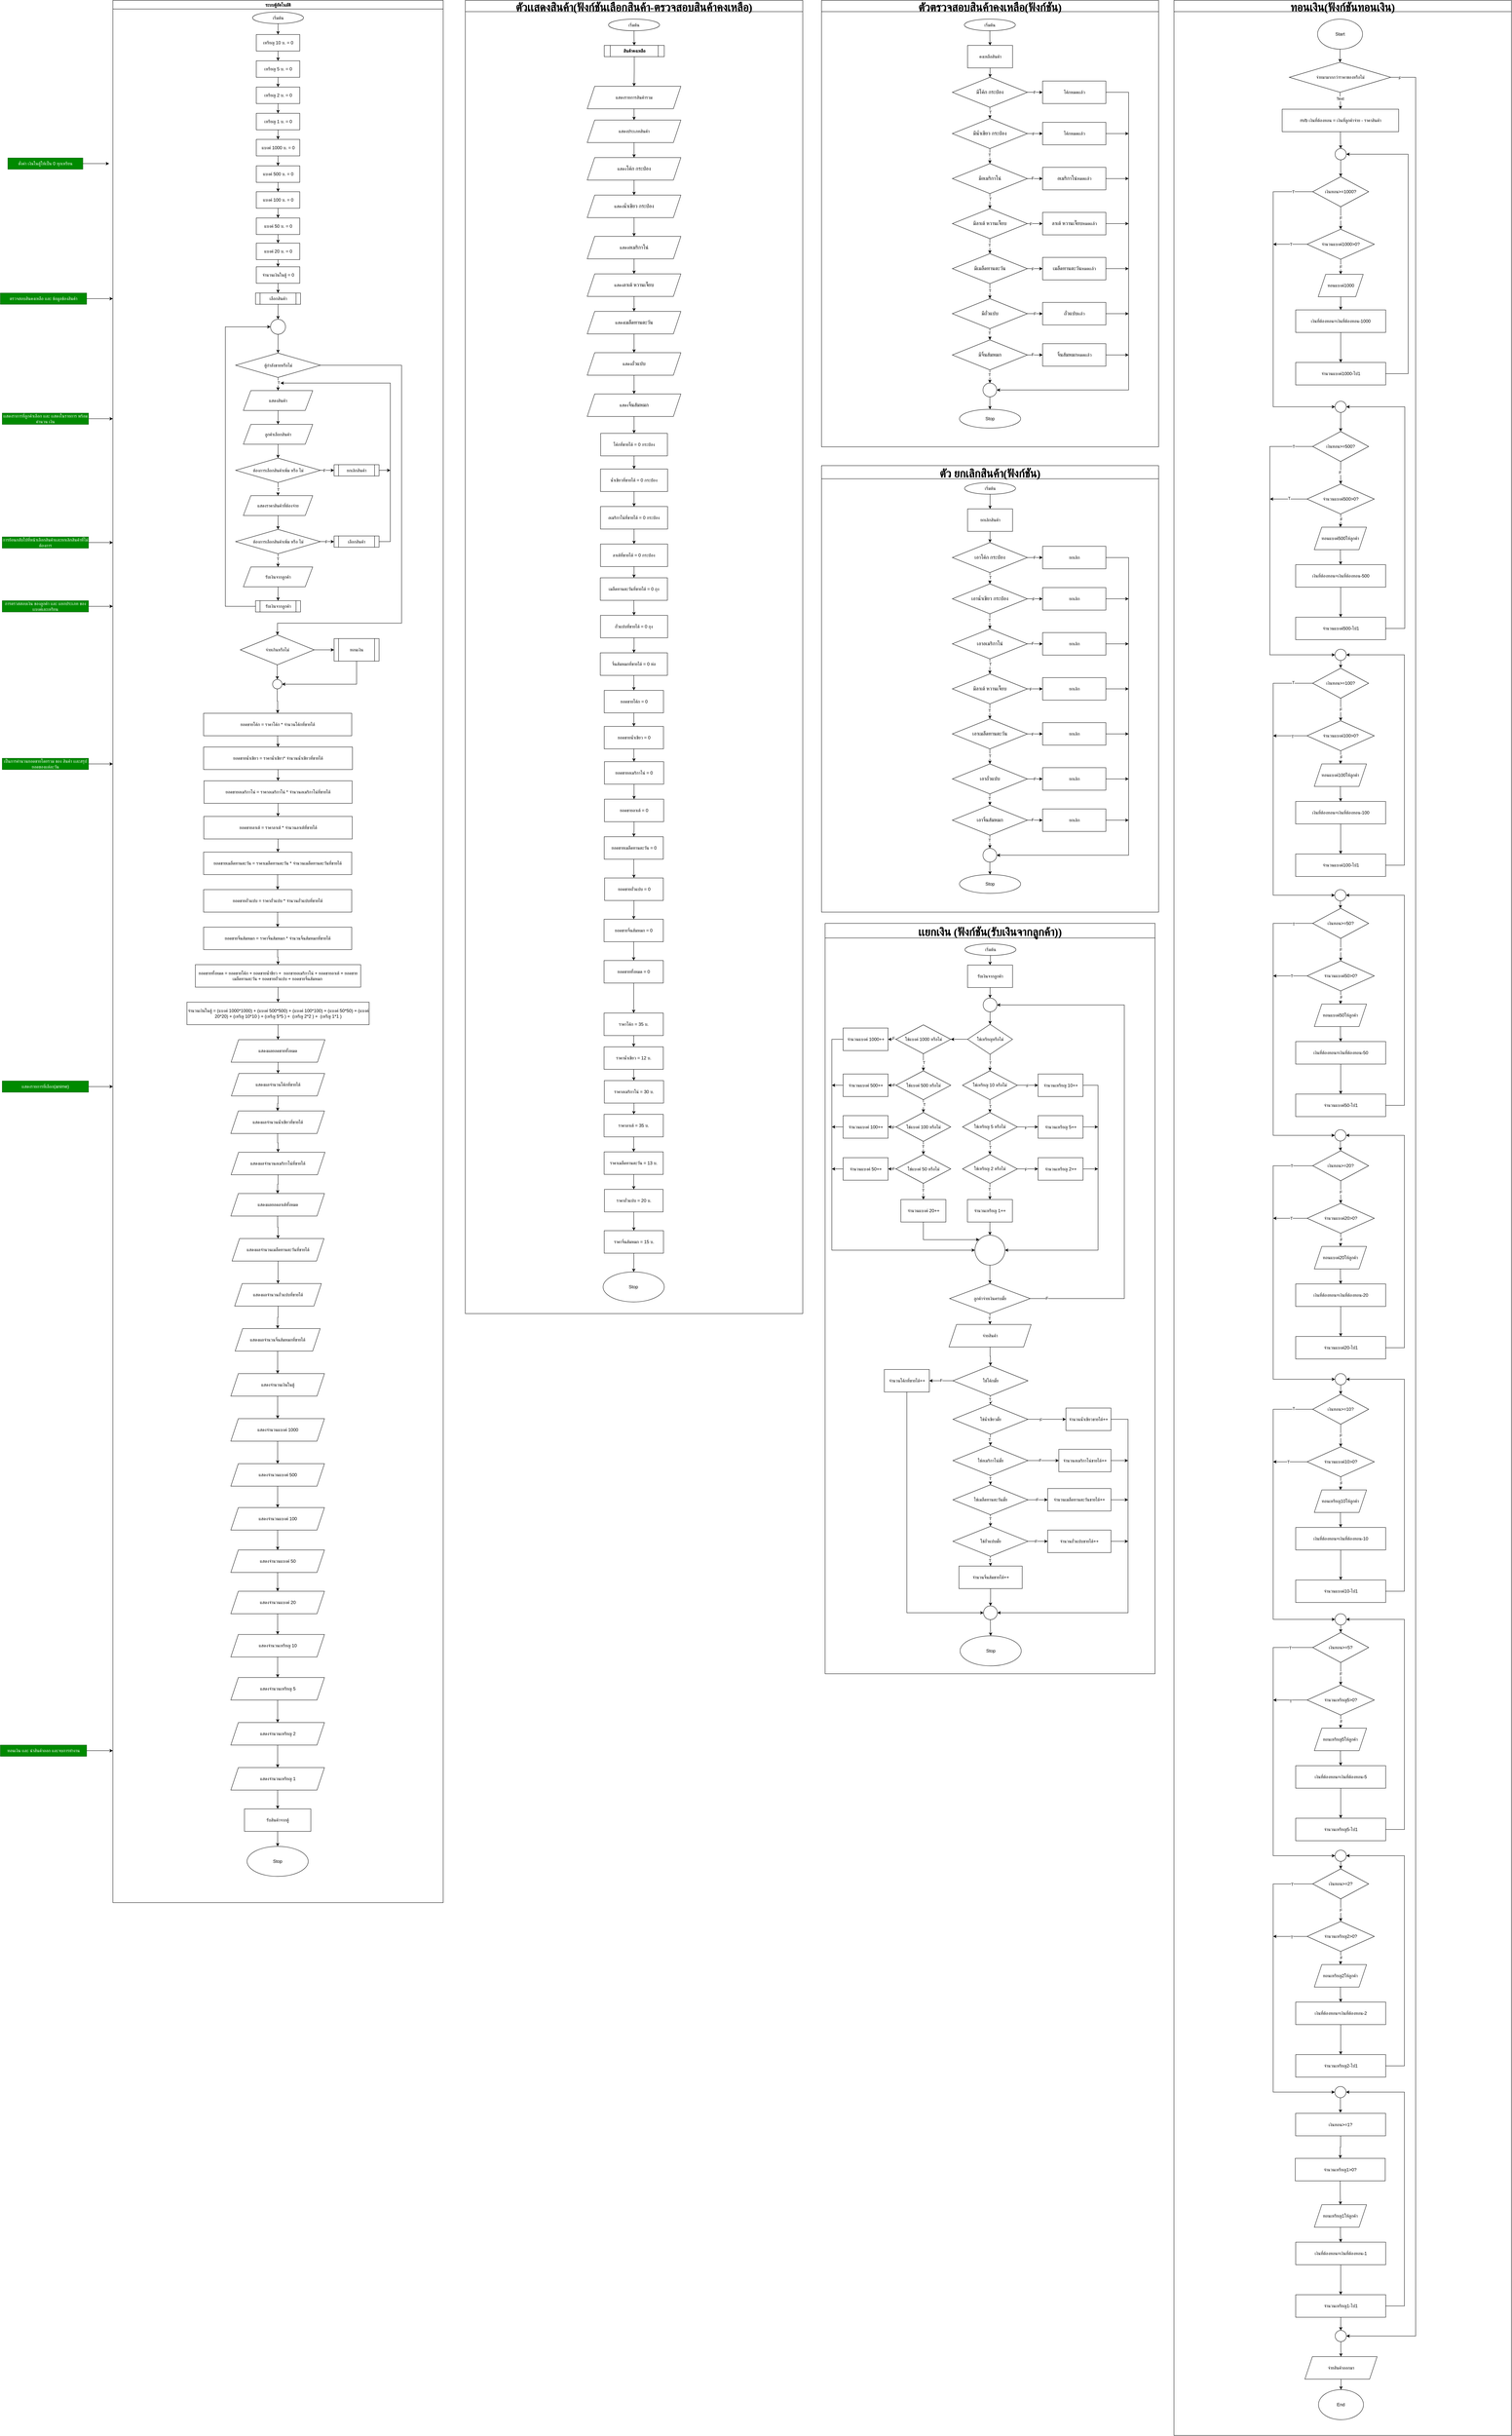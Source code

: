 <mxfile version="28.0.7">
  <diagram name="หน้า-1" id="xnSHM2lNtb1dG55TFSZZ">
    <mxGraphModel dx="6065" dy="3285" grid="1" gridSize="10" guides="1" tooltips="1" connect="1" arrows="1" fold="1" page="1" pageScale="1" pageWidth="827" pageHeight="1169" math="0" shadow="0">
      <root>
        <mxCell id="0" />
        <mxCell id="1" parent="0" />
        <mxCell id="9xF6iwmNnR7lzMfioRbE-1" value="ตัวเเสดงสินค้า(ฟังก์ชันเลือกสินค้า-ตรวจสอบสินค้าคงเหลือ)" style="swimlane;fontFamily=Sarabun;fontSource=https%3A%2F%2Ffonts.googleapis.com%2Fcss%3Ffamily%3DSarabun;startSize=30;fontSize=30;" vertex="1" parent="1">
          <mxGeometry x="1720" y="280" width="900" height="3500" as="geometry" />
        </mxCell>
        <mxCell id="9xF6iwmNnR7lzMfioRbE-2" style="edgeStyle=orthogonalEdgeStyle;rounded=0;orthogonalLoop=1;jettySize=auto;html=1;" edge="1" parent="9xF6iwmNnR7lzMfioRbE-1" source="9xF6iwmNnR7lzMfioRbE-3" target="9xF6iwmNnR7lzMfioRbE-68">
          <mxGeometry relative="1" as="geometry" />
        </mxCell>
        <mxCell id="9xF6iwmNnR7lzMfioRbE-3" value="&lt;font data-font-src=&quot;https://fonts.googleapis.com/css?family=Sarabun&quot; face=&quot;Sarabun&quot;&gt;เริ่มต้น&lt;/font&gt;" style="ellipse;whiteSpace=wrap;html=1;" vertex="1" parent="9xF6iwmNnR7lzMfioRbE-1">
          <mxGeometry x="382" y="50" width="136" height="31" as="geometry" />
        </mxCell>
        <mxCell id="9xF6iwmNnR7lzMfioRbE-4" style="edgeStyle=orthogonalEdgeStyle;rounded=0;orthogonalLoop=1;jettySize=auto;html=1;" edge="1" parent="9xF6iwmNnR7lzMfioRbE-1" source="9xF6iwmNnR7lzMfioRbE-5" target="9xF6iwmNnR7lzMfioRbE-7">
          <mxGeometry relative="1" as="geometry" />
        </mxCell>
        <mxCell id="9xF6iwmNnR7lzMfioRbE-5" value="แสดงรายการสินค้ารวม" style="shape=parallelogram;perimeter=parallelogramPerimeter;whiteSpace=wrap;html=1;fixedSize=1;" vertex="1" parent="9xF6iwmNnR7lzMfioRbE-1">
          <mxGeometry x="325.12" y="229" width="249.75" height="60" as="geometry" />
        </mxCell>
        <mxCell id="9xF6iwmNnR7lzMfioRbE-6" style="edgeStyle=orthogonalEdgeStyle;rounded=0;orthogonalLoop=1;jettySize=auto;html=1;" edge="1" parent="9xF6iwmNnR7lzMfioRbE-1" source="9xF6iwmNnR7lzMfioRbE-7" target="9xF6iwmNnR7lzMfioRbE-9">
          <mxGeometry relative="1" as="geometry" />
        </mxCell>
        <mxCell id="9xF6iwmNnR7lzMfioRbE-7" value="แสดงประเภทสินค้า" style="shape=parallelogram;perimeter=parallelogramPerimeter;whiteSpace=wrap;html=1;fixedSize=1;" vertex="1" parent="9xF6iwmNnR7lzMfioRbE-1">
          <mxGeometry x="325.13" y="319" width="249.75" height="60" as="geometry" />
        </mxCell>
        <mxCell id="9xF6iwmNnR7lzMfioRbE-8" style="edgeStyle=orthogonalEdgeStyle;rounded=0;orthogonalLoop=1;jettySize=auto;html=1;" edge="1" parent="9xF6iwmNnR7lzMfioRbE-1" source="9xF6iwmNnR7lzMfioRbE-9" target="9xF6iwmNnR7lzMfioRbE-11">
          <mxGeometry relative="1" as="geometry" />
        </mxCell>
        <mxCell id="9xF6iwmNnR7lzMfioRbE-9" value="แสดง&lt;span style=&quot;font-family: Sarabun; font-size: 14px; text-align: left; text-wrap-mode: nowrap;&quot;&gt;โค้ก กระป๋อง&lt;/span&gt;" style="shape=parallelogram;perimeter=parallelogramPerimeter;whiteSpace=wrap;html=1;fixedSize=1;" vertex="1" parent="9xF6iwmNnR7lzMfioRbE-1">
          <mxGeometry x="325.12" y="419" width="249.75" height="60" as="geometry" />
        </mxCell>
        <mxCell id="9xF6iwmNnR7lzMfioRbE-10" style="edgeStyle=orthogonalEdgeStyle;rounded=0;orthogonalLoop=1;jettySize=auto;html=1;" edge="1" parent="9xF6iwmNnR7lzMfioRbE-1" source="9xF6iwmNnR7lzMfioRbE-11" target="9xF6iwmNnR7lzMfioRbE-13">
          <mxGeometry relative="1" as="geometry" />
        </mxCell>
        <mxCell id="9xF6iwmNnR7lzMfioRbE-11" value="แสดง&lt;span style=&quot;font-family: Sarabun; font-size: 14px; text-align: left; text-wrap-mode: nowrap;&quot;&gt;น้ำเขียว กระป๋อง&lt;/span&gt;" style="shape=parallelogram;perimeter=parallelogramPerimeter;whiteSpace=wrap;html=1;fixedSize=1;" vertex="1" parent="9xF6iwmNnR7lzMfioRbE-1">
          <mxGeometry x="325.13" y="519.0" width="249.75" height="60" as="geometry" />
        </mxCell>
        <mxCell id="9xF6iwmNnR7lzMfioRbE-12" style="edgeStyle=orthogonalEdgeStyle;rounded=0;orthogonalLoop=1;jettySize=auto;html=1;" edge="1" parent="9xF6iwmNnR7lzMfioRbE-1" source="9xF6iwmNnR7lzMfioRbE-13" target="9xF6iwmNnR7lzMfioRbE-15">
          <mxGeometry relative="1" as="geometry" />
        </mxCell>
        <mxCell id="9xF6iwmNnR7lzMfioRbE-13" value="แสดง&lt;span style=&quot;font-family: Sarabun; font-size: 14px; text-align: left; text-wrap-mode: nowrap;&quot;&gt;อเมริกาโน่&lt;/span&gt;" style="shape=parallelogram;perimeter=parallelogramPerimeter;whiteSpace=wrap;html=1;fixedSize=1;" vertex="1" parent="9xF6iwmNnR7lzMfioRbE-1">
          <mxGeometry x="325.12" y="629.0" width="249.75" height="60" as="geometry" />
        </mxCell>
        <mxCell id="9xF6iwmNnR7lzMfioRbE-14" style="edgeStyle=orthogonalEdgeStyle;rounded=0;orthogonalLoop=1;jettySize=auto;html=1;" edge="1" parent="9xF6iwmNnR7lzMfioRbE-1" source="9xF6iwmNnR7lzMfioRbE-15" target="9xF6iwmNnR7lzMfioRbE-17">
          <mxGeometry relative="1" as="geometry" />
        </mxCell>
        <mxCell id="9xF6iwmNnR7lzMfioRbE-15" value="แสดง&lt;span style=&quot;font-family: Sarabun; font-size: 14px; text-align: left; text-wrap-mode: nowrap;&quot;&gt;ลาเต้ หวานเจี๊ยบ&lt;/span&gt;" style="shape=parallelogram;perimeter=parallelogramPerimeter;whiteSpace=wrap;html=1;fixedSize=1;" vertex="1" parent="9xF6iwmNnR7lzMfioRbE-1">
          <mxGeometry x="325.12" y="729.0" width="249.75" height="60" as="geometry" />
        </mxCell>
        <mxCell id="9xF6iwmNnR7lzMfioRbE-16" style="edgeStyle=orthogonalEdgeStyle;rounded=0;orthogonalLoop=1;jettySize=auto;html=1;" edge="1" parent="9xF6iwmNnR7lzMfioRbE-1" source="9xF6iwmNnR7lzMfioRbE-17" target="9xF6iwmNnR7lzMfioRbE-19">
          <mxGeometry relative="1" as="geometry" />
        </mxCell>
        <mxCell id="9xF6iwmNnR7lzMfioRbE-17" value="แสดง&lt;span style=&quot;font-family: Sarabun; font-size: 14px; text-align: left; text-wrap-mode: nowrap;&quot;&gt;เมล็ดทานตะวัน&lt;/span&gt;" style="shape=parallelogram;perimeter=parallelogramPerimeter;whiteSpace=wrap;html=1;fixedSize=1;" vertex="1" parent="9xF6iwmNnR7lzMfioRbE-1">
          <mxGeometry x="325.12" y="829.0" width="249.75" height="60" as="geometry" />
        </mxCell>
        <mxCell id="9xF6iwmNnR7lzMfioRbE-18" style="edgeStyle=orthogonalEdgeStyle;rounded=0;orthogonalLoop=1;jettySize=auto;html=1;" edge="1" parent="9xF6iwmNnR7lzMfioRbE-1" source="9xF6iwmNnR7lzMfioRbE-19" target="9xF6iwmNnR7lzMfioRbE-21">
          <mxGeometry relative="1" as="geometry" />
        </mxCell>
        <mxCell id="9xF6iwmNnR7lzMfioRbE-19" value="แสดง&lt;span style=&quot;font-family: Sarabun; font-size: 14px; text-align: left; text-wrap-mode: nowrap;&quot;&gt;ถั่วแปบ&lt;/span&gt;" style="shape=parallelogram;perimeter=parallelogramPerimeter;whiteSpace=wrap;html=1;fixedSize=1;" vertex="1" parent="9xF6iwmNnR7lzMfioRbE-1">
          <mxGeometry x="325.13" y="939.0" width="249.75" height="60" as="geometry" />
        </mxCell>
        <mxCell id="9xF6iwmNnR7lzMfioRbE-20" style="edgeStyle=orthogonalEdgeStyle;rounded=0;orthogonalLoop=1;jettySize=auto;html=1;" edge="1" parent="9xF6iwmNnR7lzMfioRbE-1" source="9xF6iwmNnR7lzMfioRbE-21" target="9xF6iwmNnR7lzMfioRbE-23">
          <mxGeometry relative="1" as="geometry" />
        </mxCell>
        <mxCell id="9xF6iwmNnR7lzMfioRbE-21" value="แสดง&lt;span style=&quot;font-family: Sarabun; font-size: 14px; text-align: left; text-wrap-mode: nowrap;&quot;&gt;จิ้นส้มหมก&lt;/span&gt;" style="shape=parallelogram;perimeter=parallelogramPerimeter;whiteSpace=wrap;html=1;fixedSize=1;" vertex="1" parent="9xF6iwmNnR7lzMfioRbE-1">
          <mxGeometry x="325.12" y="1049.0" width="249.75" height="60" as="geometry" />
        </mxCell>
        <mxCell id="9xF6iwmNnR7lzMfioRbE-22" style="edgeStyle=orthogonalEdgeStyle;rounded=0;orthogonalLoop=1;jettySize=auto;html=1;" edge="1" parent="9xF6iwmNnR7lzMfioRbE-1" source="9xF6iwmNnR7lzMfioRbE-23" target="9xF6iwmNnR7lzMfioRbE-25">
          <mxGeometry relative="1" as="geometry" />
        </mxCell>
        <mxCell id="9xF6iwmNnR7lzMfioRbE-23" value="โค้กที่ขายได้ = 0 กระป๋อง" style="rounded=0;whiteSpace=wrap;html=1;" vertex="1" parent="9xF6iwmNnR7lzMfioRbE-1">
          <mxGeometry x="361.01" y="1154" width="178" height="60" as="geometry" />
        </mxCell>
        <mxCell id="9xF6iwmNnR7lzMfioRbE-24" style="edgeStyle=orthogonalEdgeStyle;rounded=0;orthogonalLoop=1;jettySize=auto;html=1;" edge="1" parent="9xF6iwmNnR7lzMfioRbE-1" source="9xF6iwmNnR7lzMfioRbE-25" target="9xF6iwmNnR7lzMfioRbE-27">
          <mxGeometry relative="1" as="geometry" />
        </mxCell>
        <mxCell id="9xF6iwmNnR7lzMfioRbE-25" value="น้ำเขียวที่ขายได้ = 0 กระป๋อง" style="rounded=0;whiteSpace=wrap;html=1;" vertex="1" parent="9xF6iwmNnR7lzMfioRbE-1">
          <mxGeometry x="360.49" y="1249" width="179" height="60" as="geometry" />
        </mxCell>
        <mxCell id="9xF6iwmNnR7lzMfioRbE-26" style="edgeStyle=orthogonalEdgeStyle;rounded=0;orthogonalLoop=1;jettySize=auto;html=1;" edge="1" parent="9xF6iwmNnR7lzMfioRbE-1" source="9xF6iwmNnR7lzMfioRbE-27" target="9xF6iwmNnR7lzMfioRbE-29">
          <mxGeometry relative="1" as="geometry" />
        </mxCell>
        <mxCell id="9xF6iwmNnR7lzMfioRbE-27" value="อเมริกาโน่ที่ขายได้ = 0 กระป๋อง" style="rounded=0;whiteSpace=wrap;html=1;" vertex="1" parent="9xF6iwmNnR7lzMfioRbE-1">
          <mxGeometry x="360.49" y="1349" width="179" height="60" as="geometry" />
        </mxCell>
        <mxCell id="9xF6iwmNnR7lzMfioRbE-28" style="edgeStyle=orthogonalEdgeStyle;rounded=0;orthogonalLoop=1;jettySize=auto;html=1;" edge="1" parent="9xF6iwmNnR7lzMfioRbE-1" source="9xF6iwmNnR7lzMfioRbE-29" target="9xF6iwmNnR7lzMfioRbE-31">
          <mxGeometry relative="1" as="geometry" />
        </mxCell>
        <mxCell id="9xF6iwmNnR7lzMfioRbE-29" value="ลาเต้ที่ขายได้ = 0 กระป๋อง" style="rounded=0;whiteSpace=wrap;html=1;" vertex="1" parent="9xF6iwmNnR7lzMfioRbE-1">
          <mxGeometry x="360.49" y="1449" width="179" height="60" as="geometry" />
        </mxCell>
        <mxCell id="9xF6iwmNnR7lzMfioRbE-30" style="edgeStyle=orthogonalEdgeStyle;rounded=0;orthogonalLoop=1;jettySize=auto;html=1;" edge="1" parent="9xF6iwmNnR7lzMfioRbE-1" source="9xF6iwmNnR7lzMfioRbE-31" target="9xF6iwmNnR7lzMfioRbE-33">
          <mxGeometry relative="1" as="geometry" />
        </mxCell>
        <mxCell id="9xF6iwmNnR7lzMfioRbE-31" value="เมล็ดทานตะวันที่ขายได้ = 0 ถุง" style="rounded=0;whiteSpace=wrap;html=1;" vertex="1" parent="9xF6iwmNnR7lzMfioRbE-1">
          <mxGeometry x="360.01" y="1539" width="179" height="60" as="geometry" />
        </mxCell>
        <mxCell id="9xF6iwmNnR7lzMfioRbE-32" style="edgeStyle=orthogonalEdgeStyle;rounded=0;orthogonalLoop=1;jettySize=auto;html=1;" edge="1" parent="9xF6iwmNnR7lzMfioRbE-1" source="9xF6iwmNnR7lzMfioRbE-33" target="9xF6iwmNnR7lzMfioRbE-35">
          <mxGeometry relative="1" as="geometry" />
        </mxCell>
        <mxCell id="9xF6iwmNnR7lzMfioRbE-33" value="ถั่วแปบที่ขายได้ = 0 ถุง" style="rounded=0;whiteSpace=wrap;html=1;" vertex="1" parent="9xF6iwmNnR7lzMfioRbE-1">
          <mxGeometry x="360.49" y="1639" width="179" height="60" as="geometry" />
        </mxCell>
        <mxCell id="9xF6iwmNnR7lzMfioRbE-34" style="edgeStyle=orthogonalEdgeStyle;rounded=0;orthogonalLoop=1;jettySize=auto;html=1;" edge="1" parent="9xF6iwmNnR7lzMfioRbE-1" source="9xF6iwmNnR7lzMfioRbE-35" target="9xF6iwmNnR7lzMfioRbE-37">
          <mxGeometry relative="1" as="geometry" />
        </mxCell>
        <mxCell id="9xF6iwmNnR7lzMfioRbE-35" value="จิ้นส้มหมกที่ขายได้ = 0 ห่อ" style="rounded=0;whiteSpace=wrap;html=1;" vertex="1" parent="9xF6iwmNnR7lzMfioRbE-1">
          <mxGeometry x="360.01" y="1739" width="179" height="60" as="geometry" />
        </mxCell>
        <mxCell id="9xF6iwmNnR7lzMfioRbE-36" style="edgeStyle=orthogonalEdgeStyle;rounded=0;orthogonalLoop=1;jettySize=auto;html=1;" edge="1" parent="9xF6iwmNnR7lzMfioRbE-1" source="9xF6iwmNnR7lzMfioRbE-37" target="9xF6iwmNnR7lzMfioRbE-39">
          <mxGeometry relative="1" as="geometry" />
        </mxCell>
        <mxCell id="9xF6iwmNnR7lzMfioRbE-37" value="ยอดขายโค้ก = 0" style="rounded=0;whiteSpace=wrap;html=1;" vertex="1" parent="9xF6iwmNnR7lzMfioRbE-1">
          <mxGeometry x="370.51" y="1839" width="158" height="60" as="geometry" />
        </mxCell>
        <mxCell id="9xF6iwmNnR7lzMfioRbE-38" style="edgeStyle=orthogonalEdgeStyle;rounded=0;orthogonalLoop=1;jettySize=auto;html=1;" edge="1" parent="9xF6iwmNnR7lzMfioRbE-1" source="9xF6iwmNnR7lzMfioRbE-39" target="9xF6iwmNnR7lzMfioRbE-41">
          <mxGeometry relative="1" as="geometry" />
        </mxCell>
        <mxCell id="9xF6iwmNnR7lzMfioRbE-39" value="ยอดขายน้ำเขียว = 0" style="rounded=0;whiteSpace=wrap;html=1;" vertex="1" parent="9xF6iwmNnR7lzMfioRbE-1">
          <mxGeometry x="370.51" y="1935" width="158" height="60" as="geometry" />
        </mxCell>
        <mxCell id="9xF6iwmNnR7lzMfioRbE-40" style="edgeStyle=orthogonalEdgeStyle;rounded=0;orthogonalLoop=1;jettySize=auto;html=1;" edge="1" parent="9xF6iwmNnR7lzMfioRbE-1" source="9xF6iwmNnR7lzMfioRbE-41" target="9xF6iwmNnR7lzMfioRbE-43">
          <mxGeometry relative="1" as="geometry" />
        </mxCell>
        <mxCell id="9xF6iwmNnR7lzMfioRbE-41" value="ยอดขายอเมริกาโน่ = 0" style="rounded=0;whiteSpace=wrap;html=1;" vertex="1" parent="9xF6iwmNnR7lzMfioRbE-1">
          <mxGeometry x="371.01" y="2029" width="158" height="60" as="geometry" />
        </mxCell>
        <mxCell id="9xF6iwmNnR7lzMfioRbE-42" style="edgeStyle=orthogonalEdgeStyle;rounded=0;orthogonalLoop=1;jettySize=auto;html=1;" edge="1" parent="9xF6iwmNnR7lzMfioRbE-1" source="9xF6iwmNnR7lzMfioRbE-43" target="9xF6iwmNnR7lzMfioRbE-45">
          <mxGeometry relative="1" as="geometry" />
        </mxCell>
        <mxCell id="9xF6iwmNnR7lzMfioRbE-43" value="ยอดขายลาเต้ = 0" style="rounded=0;whiteSpace=wrap;html=1;" vertex="1" parent="9xF6iwmNnR7lzMfioRbE-1">
          <mxGeometry x="371.01" y="2129" width="158" height="60" as="geometry" />
        </mxCell>
        <mxCell id="9xF6iwmNnR7lzMfioRbE-44" style="edgeStyle=orthogonalEdgeStyle;rounded=0;orthogonalLoop=1;jettySize=auto;html=1;" edge="1" parent="9xF6iwmNnR7lzMfioRbE-1" source="9xF6iwmNnR7lzMfioRbE-45" target="9xF6iwmNnR7lzMfioRbE-47">
          <mxGeometry relative="1" as="geometry" />
        </mxCell>
        <mxCell id="9xF6iwmNnR7lzMfioRbE-45" value="ยอดขายเมล็ดทานตะวัน = 0" style="rounded=0;whiteSpace=wrap;html=1;" vertex="1" parent="9xF6iwmNnR7lzMfioRbE-1">
          <mxGeometry x="370.51" y="2229" width="157.5" height="60" as="geometry" />
        </mxCell>
        <mxCell id="9xF6iwmNnR7lzMfioRbE-46" style="edgeStyle=orthogonalEdgeStyle;rounded=0;orthogonalLoop=1;jettySize=auto;html=1;" edge="1" parent="9xF6iwmNnR7lzMfioRbE-1" source="9xF6iwmNnR7lzMfioRbE-47" target="9xF6iwmNnR7lzMfioRbE-49">
          <mxGeometry relative="1" as="geometry" />
        </mxCell>
        <mxCell id="9xF6iwmNnR7lzMfioRbE-47" value="ยอดขายถั่วแปบ = 0" style="rounded=0;whiteSpace=wrap;html=1;" vertex="1" parent="9xF6iwmNnR7lzMfioRbE-1">
          <mxGeometry x="371.51" y="2339" width="156.5" height="60" as="geometry" />
        </mxCell>
        <mxCell id="9xF6iwmNnR7lzMfioRbE-48" style="edgeStyle=orthogonalEdgeStyle;rounded=0;orthogonalLoop=1;jettySize=auto;html=1;" edge="1" parent="9xF6iwmNnR7lzMfioRbE-1" source="9xF6iwmNnR7lzMfioRbE-49" target="9xF6iwmNnR7lzMfioRbE-51">
          <mxGeometry relative="1" as="geometry" />
        </mxCell>
        <mxCell id="9xF6iwmNnR7lzMfioRbE-49" value="ยอดขายจิ้นส้มหมก = 0" style="rounded=0;whiteSpace=wrap;html=1;" vertex="1" parent="9xF6iwmNnR7lzMfioRbE-1">
          <mxGeometry x="370.01" y="2449" width="158" height="60" as="geometry" />
        </mxCell>
        <mxCell id="9xF6iwmNnR7lzMfioRbE-50" style="edgeStyle=orthogonalEdgeStyle;rounded=0;orthogonalLoop=1;jettySize=auto;html=1;" edge="1" parent="9xF6iwmNnR7lzMfioRbE-1" source="9xF6iwmNnR7lzMfioRbE-51" target="9xF6iwmNnR7lzMfioRbE-54">
          <mxGeometry relative="1" as="geometry" />
        </mxCell>
        <mxCell id="9xF6iwmNnR7lzMfioRbE-51" value="ยอดขายทั้งหมด = 0" style="rounded=0;whiteSpace=wrap;html=1;" vertex="1" parent="9xF6iwmNnR7lzMfioRbE-1">
          <mxGeometry x="370.01" y="2559" width="158" height="60" as="geometry" />
        </mxCell>
        <mxCell id="9xF6iwmNnR7lzMfioRbE-52" value="Stop" style="ellipse;whiteSpace=wrap;html=1;" vertex="1" parent="9xF6iwmNnR7lzMfioRbE-1">
          <mxGeometry x="367.44" y="3389" width="163.13" height="80" as="geometry" />
        </mxCell>
        <mxCell id="9xF6iwmNnR7lzMfioRbE-53" style="edgeStyle=orthogonalEdgeStyle;rounded=0;orthogonalLoop=1;jettySize=auto;html=1;" edge="1" parent="9xF6iwmNnR7lzMfioRbE-1" source="9xF6iwmNnR7lzMfioRbE-54" target="9xF6iwmNnR7lzMfioRbE-56">
          <mxGeometry relative="1" as="geometry" />
        </mxCell>
        <mxCell id="9xF6iwmNnR7lzMfioRbE-54" value="ราคาโค้ก = 35 บ." style="rounded=0;whiteSpace=wrap;html=1;" vertex="1" parent="9xF6iwmNnR7lzMfioRbE-1">
          <mxGeometry x="370.01" y="2699" width="158" height="60" as="geometry" />
        </mxCell>
        <mxCell id="9xF6iwmNnR7lzMfioRbE-55" style="edgeStyle=orthogonalEdgeStyle;rounded=0;orthogonalLoop=1;jettySize=auto;html=1;" edge="1" parent="9xF6iwmNnR7lzMfioRbE-1" source="9xF6iwmNnR7lzMfioRbE-56" target="9xF6iwmNnR7lzMfioRbE-58">
          <mxGeometry relative="1" as="geometry" />
        </mxCell>
        <mxCell id="9xF6iwmNnR7lzMfioRbE-56" value="ราคาน้ำเขียว = 12 บ." style="rounded=0;whiteSpace=wrap;html=1;" vertex="1" parent="9xF6iwmNnR7lzMfioRbE-1">
          <mxGeometry x="370.01" y="2789" width="158" height="60" as="geometry" />
        </mxCell>
        <mxCell id="9xF6iwmNnR7lzMfioRbE-57" style="edgeStyle=orthogonalEdgeStyle;rounded=0;orthogonalLoop=1;jettySize=auto;html=1;" edge="1" parent="9xF6iwmNnR7lzMfioRbE-1" source="9xF6iwmNnR7lzMfioRbE-58" target="9xF6iwmNnR7lzMfioRbE-60">
          <mxGeometry relative="1" as="geometry" />
        </mxCell>
        <mxCell id="9xF6iwmNnR7lzMfioRbE-58" value="ราคาอเมริกาโน่ = 30 บ." style="rounded=0;whiteSpace=wrap;html=1;" vertex="1" parent="9xF6iwmNnR7lzMfioRbE-1">
          <mxGeometry x="370.76" y="2879" width="158" height="60" as="geometry" />
        </mxCell>
        <mxCell id="9xF6iwmNnR7lzMfioRbE-59" style="edgeStyle=orthogonalEdgeStyle;rounded=0;orthogonalLoop=1;jettySize=auto;html=1;" edge="1" parent="9xF6iwmNnR7lzMfioRbE-1" source="9xF6iwmNnR7lzMfioRbE-60" target="9xF6iwmNnR7lzMfioRbE-62">
          <mxGeometry relative="1" as="geometry" />
        </mxCell>
        <mxCell id="9xF6iwmNnR7lzMfioRbE-60" value="ราคาลาเต้ = 35 บ." style="rounded=0;whiteSpace=wrap;html=1;" vertex="1" parent="9xF6iwmNnR7lzMfioRbE-1">
          <mxGeometry x="370.01" y="2969" width="158" height="60" as="geometry" />
        </mxCell>
        <mxCell id="9xF6iwmNnR7lzMfioRbE-61" style="edgeStyle=orthogonalEdgeStyle;rounded=0;orthogonalLoop=1;jettySize=auto;html=1;entryX=0.5;entryY=0;entryDx=0;entryDy=0;" edge="1" parent="9xF6iwmNnR7lzMfioRbE-1" source="9xF6iwmNnR7lzMfioRbE-62" target="9xF6iwmNnR7lzMfioRbE-64">
          <mxGeometry relative="1" as="geometry" />
        </mxCell>
        <mxCell id="9xF6iwmNnR7lzMfioRbE-62" value="ราคาเมล็ดทานตะวัน = 13 บ." style="rounded=0;whiteSpace=wrap;html=1;" vertex="1" parent="9xF6iwmNnR7lzMfioRbE-1">
          <mxGeometry x="370.26" y="3069" width="157.5" height="60" as="geometry" />
        </mxCell>
        <mxCell id="9xF6iwmNnR7lzMfioRbE-63" style="edgeStyle=orthogonalEdgeStyle;rounded=0;orthogonalLoop=1;jettySize=auto;html=1;" edge="1" parent="9xF6iwmNnR7lzMfioRbE-1" source="9xF6iwmNnR7lzMfioRbE-64" target="9xF6iwmNnR7lzMfioRbE-66">
          <mxGeometry relative="1" as="geometry" />
        </mxCell>
        <mxCell id="9xF6iwmNnR7lzMfioRbE-64" value="ราคาถั่วแปบ = 20 บ." style="rounded=0;whiteSpace=wrap;html=1;" vertex="1" parent="9xF6iwmNnR7lzMfioRbE-1">
          <mxGeometry x="371.01" y="3169" width="156.5" height="60" as="geometry" />
        </mxCell>
        <mxCell id="9xF6iwmNnR7lzMfioRbE-65" style="edgeStyle=orthogonalEdgeStyle;rounded=0;orthogonalLoop=1;jettySize=auto;html=1;" edge="1" parent="9xF6iwmNnR7lzMfioRbE-1" source="9xF6iwmNnR7lzMfioRbE-66" target="9xF6iwmNnR7lzMfioRbE-52">
          <mxGeometry relative="1" as="geometry" />
        </mxCell>
        <mxCell id="9xF6iwmNnR7lzMfioRbE-66" value="ราคาจิ้นส้มหมก = 15 บ." style="rounded=0;whiteSpace=wrap;html=1;" vertex="1" parent="9xF6iwmNnR7lzMfioRbE-1">
          <mxGeometry x="370.51" y="3279" width="158" height="60" as="geometry" />
        </mxCell>
        <mxCell id="9xF6iwmNnR7lzMfioRbE-67" style="edgeStyle=orthogonalEdgeStyle;rounded=0;orthogonalLoop=1;jettySize=auto;html=1;" edge="1" parent="9xF6iwmNnR7lzMfioRbE-1" source="9xF6iwmNnR7lzMfioRbE-68" target="9xF6iwmNnR7lzMfioRbE-5">
          <mxGeometry relative="1" as="geometry" />
        </mxCell>
        <mxCell id="9xF6iwmNnR7lzMfioRbE-68" value="&lt;span style=&quot;font-family: Sarabun; font-weight: 700; text-wrap-mode: nowrap;&quot;&gt;&lt;font&gt;สินค้าคงเหลือ&lt;/font&gt;&lt;/span&gt;" style="shape=process;whiteSpace=wrap;html=1;backgroundOutline=1;" vertex="1" parent="9xF6iwmNnR7lzMfioRbE-1">
          <mxGeometry x="370.57" y="120" width="160" height="30" as="geometry" />
        </mxCell>
        <mxCell id="9xF6iwmNnR7lzMfioRbE-69" value="ตัวตรวจสอบสินค้าคงเหลือ(ฟังก์ชัน)" style="swimlane;fontFamily=Sarabun;fontSource=https%3A%2F%2Ffonts.googleapis.com%2Fcss%3Ffamily%3DSarabun;fontSize=30;startSize=30;" vertex="1" parent="1">
          <mxGeometry x="2670" y="280" width="899" height="1190" as="geometry" />
        </mxCell>
        <mxCell id="9xF6iwmNnR7lzMfioRbE-70" style="edgeStyle=orthogonalEdgeStyle;rounded=0;orthogonalLoop=1;jettySize=auto;html=1;entryX=0.5;entryY=0;entryDx=0;entryDy=0;" edge="1" parent="9xF6iwmNnR7lzMfioRbE-69" source="9xF6iwmNnR7lzMfioRbE-71" target="9xF6iwmNnR7lzMfioRbE-76">
          <mxGeometry relative="1" as="geometry" />
        </mxCell>
        <mxCell id="9xF6iwmNnR7lzMfioRbE-71" value="คงเหลือสินค้า" style="rounded=0;whiteSpace=wrap;html=1;" vertex="1" parent="9xF6iwmNnR7lzMfioRbE-69">
          <mxGeometry x="389.5" y="120" width="120" height="60" as="geometry" />
        </mxCell>
        <mxCell id="9xF6iwmNnR7lzMfioRbE-72" style="edgeStyle=orthogonalEdgeStyle;rounded=0;orthogonalLoop=1;jettySize=auto;html=1;entryX=0;entryY=0.5;entryDx=0;entryDy=0;" edge="1" parent="9xF6iwmNnR7lzMfioRbE-69" source="9xF6iwmNnR7lzMfioRbE-76" target="9xF6iwmNnR7lzMfioRbE-78">
          <mxGeometry relative="1" as="geometry" />
        </mxCell>
        <mxCell id="9xF6iwmNnR7lzMfioRbE-73" value="F" style="edgeLabel;html=1;align=center;verticalAlign=middle;resizable=0;points=[];" vertex="1" connectable="0" parent="9xF6iwmNnR7lzMfioRbE-72">
          <mxGeometry x="-0.062" relative="1" as="geometry">
            <mxPoint as="offset" />
          </mxGeometry>
        </mxCell>
        <mxCell id="9xF6iwmNnR7lzMfioRbE-74" style="edgeStyle=orthogonalEdgeStyle;rounded=0;orthogonalLoop=1;jettySize=auto;html=1;entryX=0.5;entryY=0;entryDx=0;entryDy=0;" edge="1" parent="9xF6iwmNnR7lzMfioRbE-69" source="9xF6iwmNnR7lzMfioRbE-76" target="9xF6iwmNnR7lzMfioRbE-83">
          <mxGeometry relative="1" as="geometry" />
        </mxCell>
        <mxCell id="9xF6iwmNnR7lzMfioRbE-75" value="T" style="edgeLabel;html=1;align=center;verticalAlign=middle;resizable=0;points=[];" vertex="1" connectable="0" parent="9xF6iwmNnR7lzMfioRbE-74">
          <mxGeometry x="0.298" y="1" relative="1" as="geometry">
            <mxPoint as="offset" />
          </mxGeometry>
        </mxCell>
        <mxCell id="9xF6iwmNnR7lzMfioRbE-76" value="&lt;span style=&quot;font-family: Sarabun; font-size: 14px; text-align: left; text-wrap-mode: nowrap;&quot;&gt;มีโค้ก กระป๋อง&lt;/span&gt;" style="rhombus;whiteSpace=wrap;html=1;" vertex="1" parent="9xF6iwmNnR7lzMfioRbE-69">
          <mxGeometry x="349" y="205" width="200" height="80" as="geometry" />
        </mxCell>
        <mxCell id="9xF6iwmNnR7lzMfioRbE-77" style="edgeStyle=orthogonalEdgeStyle;rounded=0;orthogonalLoop=1;jettySize=auto;html=1;entryX=1;entryY=0.5;entryDx=0;entryDy=0;" edge="1" parent="9xF6iwmNnR7lzMfioRbE-69" source="9xF6iwmNnR7lzMfioRbE-78" target="9xF6iwmNnR7lzMfioRbE-122">
          <mxGeometry relative="1" as="geometry">
            <Array as="points">
              <mxPoint x="819" y="245" />
              <mxPoint x="819" y="1038" />
            </Array>
          </mxGeometry>
        </mxCell>
        <mxCell id="9xF6iwmNnR7lzMfioRbE-78" value="โค้กหมดเเล้ว" style="rounded=0;whiteSpace=wrap;html=1;" vertex="1" parent="9xF6iwmNnR7lzMfioRbE-69">
          <mxGeometry x="589.63" y="215" width="168.75" height="60" as="geometry" />
        </mxCell>
        <mxCell id="9xF6iwmNnR7lzMfioRbE-79" style="edgeStyle=orthogonalEdgeStyle;rounded=0;orthogonalLoop=1;jettySize=auto;html=1;entryX=0;entryY=0.5;entryDx=0;entryDy=0;" edge="1" parent="9xF6iwmNnR7lzMfioRbE-69" source="9xF6iwmNnR7lzMfioRbE-83" target="9xF6iwmNnR7lzMfioRbE-85">
          <mxGeometry relative="1" as="geometry" />
        </mxCell>
        <mxCell id="9xF6iwmNnR7lzMfioRbE-80" value="F" style="edgeLabel;html=1;align=center;verticalAlign=middle;resizable=0;points=[];" vertex="1" connectable="0" parent="9xF6iwmNnR7lzMfioRbE-79">
          <mxGeometry x="-0.207" y="-1" relative="1" as="geometry">
            <mxPoint as="offset" />
          </mxGeometry>
        </mxCell>
        <mxCell id="9xF6iwmNnR7lzMfioRbE-81" style="edgeStyle=orthogonalEdgeStyle;rounded=0;orthogonalLoop=1;jettySize=auto;html=1;entryX=0.5;entryY=0;entryDx=0;entryDy=0;" edge="1" parent="9xF6iwmNnR7lzMfioRbE-69" source="9xF6iwmNnR7lzMfioRbE-83" target="9xF6iwmNnR7lzMfioRbE-90">
          <mxGeometry relative="1" as="geometry" />
        </mxCell>
        <mxCell id="9xF6iwmNnR7lzMfioRbE-82" value="T" style="edgeLabel;html=1;align=center;verticalAlign=middle;resizable=0;points=[];" vertex="1" connectable="0" parent="9xF6iwmNnR7lzMfioRbE-81">
          <mxGeometry x="-0.156" y="-1" relative="1" as="geometry">
            <mxPoint as="offset" />
          </mxGeometry>
        </mxCell>
        <mxCell id="9xF6iwmNnR7lzMfioRbE-83" value="&lt;span style=&quot;font-family: Sarabun; font-size: 14px; text-align: left; text-wrap-mode: nowrap;&quot;&gt;มี&lt;/span&gt;&lt;span style=&quot;font-family: Sarabun; font-size: 14px; text-align: left; text-wrap-mode: nowrap;&quot;&gt;น้ำเขียว&lt;/span&gt;&lt;span style=&quot;font-family: Sarabun; font-size: 14px; text-align: left; text-wrap-mode: nowrap;&quot;&gt;&amp;nbsp;กระป๋อง&lt;/span&gt;" style="rhombus;whiteSpace=wrap;html=1;" vertex="1" parent="9xF6iwmNnR7lzMfioRbE-69">
          <mxGeometry x="349" y="315" width="200" height="80" as="geometry" />
        </mxCell>
        <mxCell id="9xF6iwmNnR7lzMfioRbE-84" style="edgeStyle=orthogonalEdgeStyle;rounded=0;orthogonalLoop=1;jettySize=auto;html=1;" edge="1" parent="9xF6iwmNnR7lzMfioRbE-69" source="9xF6iwmNnR7lzMfioRbE-85">
          <mxGeometry relative="1" as="geometry">
            <mxPoint x="819" y="355" as="targetPoint" />
          </mxGeometry>
        </mxCell>
        <mxCell id="9xF6iwmNnR7lzMfioRbE-85" value="โค้กหมดเเล้ว" style="rounded=0;whiteSpace=wrap;html=1;" vertex="1" parent="9xF6iwmNnR7lzMfioRbE-69">
          <mxGeometry x="589.63" y="325" width="168.75" height="60" as="geometry" />
        </mxCell>
        <mxCell id="9xF6iwmNnR7lzMfioRbE-86" style="edgeStyle=orthogonalEdgeStyle;rounded=0;orthogonalLoop=1;jettySize=auto;html=1;entryX=0.5;entryY=0;entryDx=0;entryDy=0;" edge="1" parent="9xF6iwmNnR7lzMfioRbE-69" source="9xF6iwmNnR7lzMfioRbE-90" target="9xF6iwmNnR7lzMfioRbE-97">
          <mxGeometry relative="1" as="geometry" />
        </mxCell>
        <mxCell id="9xF6iwmNnR7lzMfioRbE-87" value="T" style="edgeLabel;html=1;align=center;verticalAlign=middle;resizable=0;points=[];" vertex="1" connectable="0" parent="9xF6iwmNnR7lzMfioRbE-86">
          <mxGeometry x="-0.311" y="1" relative="1" as="geometry">
            <mxPoint as="offset" />
          </mxGeometry>
        </mxCell>
        <mxCell id="9xF6iwmNnR7lzMfioRbE-88" style="edgeStyle=orthogonalEdgeStyle;rounded=0;orthogonalLoop=1;jettySize=auto;html=1;entryX=0;entryY=0.5;entryDx=0;entryDy=0;" edge="1" parent="9xF6iwmNnR7lzMfioRbE-69" source="9xF6iwmNnR7lzMfioRbE-90" target="9xF6iwmNnR7lzMfioRbE-92">
          <mxGeometry relative="1" as="geometry" />
        </mxCell>
        <mxCell id="9xF6iwmNnR7lzMfioRbE-89" value="F" style="edgeLabel;html=1;align=center;verticalAlign=middle;resizable=0;points=[];" vertex="1" connectable="0" parent="9xF6iwmNnR7lzMfioRbE-88">
          <mxGeometry x="-0.344" y="1" relative="1" as="geometry">
            <mxPoint as="offset" />
          </mxGeometry>
        </mxCell>
        <mxCell id="9xF6iwmNnR7lzMfioRbE-90" value="&lt;span style=&quot;font-family: Sarabun; font-size: 14px; text-align: left; text-wrap-mode: nowrap;&quot;&gt;มี&lt;/span&gt;&lt;span style=&quot;font-family: Sarabun; font-size: 14px; text-align: left; text-wrap-mode: nowrap;&quot;&gt;อเมริกาโน่&lt;/span&gt;" style="rhombus;whiteSpace=wrap;html=1;" vertex="1" parent="9xF6iwmNnR7lzMfioRbE-69">
          <mxGeometry x="349" y="435" width="200" height="80" as="geometry" />
        </mxCell>
        <mxCell id="9xF6iwmNnR7lzMfioRbE-91" style="edgeStyle=orthogonalEdgeStyle;rounded=0;orthogonalLoop=1;jettySize=auto;html=1;" edge="1" parent="9xF6iwmNnR7lzMfioRbE-69" source="9xF6iwmNnR7lzMfioRbE-92">
          <mxGeometry relative="1" as="geometry">
            <mxPoint x="819" y="475" as="targetPoint" />
          </mxGeometry>
        </mxCell>
        <mxCell id="9xF6iwmNnR7lzMfioRbE-92" value="&lt;span style=&quot;font-family: Sarabun; font-size: 14px; text-align: left; text-wrap-mode: nowrap;&quot;&gt;อเมริกาโน่&lt;/span&gt;หมดเเล้ว" style="rounded=0;whiteSpace=wrap;html=1;" vertex="1" parent="9xF6iwmNnR7lzMfioRbE-69">
          <mxGeometry x="589.63" y="445" width="168.75" height="60" as="geometry" />
        </mxCell>
        <mxCell id="9xF6iwmNnR7lzMfioRbE-93" style="edgeStyle=orthogonalEdgeStyle;rounded=0;orthogonalLoop=1;jettySize=auto;html=1;entryX=0.5;entryY=0;entryDx=0;entryDy=0;" edge="1" parent="9xF6iwmNnR7lzMfioRbE-69" source="9xF6iwmNnR7lzMfioRbE-97" target="9xF6iwmNnR7lzMfioRbE-104">
          <mxGeometry relative="1" as="geometry" />
        </mxCell>
        <mxCell id="9xF6iwmNnR7lzMfioRbE-94" value="T" style="edgeLabel;html=1;align=center;verticalAlign=middle;resizable=0;points=[];" vertex="1" connectable="0" parent="9xF6iwmNnR7lzMfioRbE-93">
          <mxGeometry x="-0.11" y="-1" relative="1" as="geometry">
            <mxPoint as="offset" />
          </mxGeometry>
        </mxCell>
        <mxCell id="9xF6iwmNnR7lzMfioRbE-95" style="edgeStyle=orthogonalEdgeStyle;rounded=0;orthogonalLoop=1;jettySize=auto;html=1;entryX=0;entryY=0.5;entryDx=0;entryDy=0;" edge="1" parent="9xF6iwmNnR7lzMfioRbE-69" source="9xF6iwmNnR7lzMfioRbE-97" target="9xF6iwmNnR7lzMfioRbE-99">
          <mxGeometry relative="1" as="geometry" />
        </mxCell>
        <mxCell id="9xF6iwmNnR7lzMfioRbE-96" value="F" style="edgeLabel;html=1;align=center;verticalAlign=middle;resizable=0;points=[];" vertex="1" connectable="0" parent="9xF6iwmNnR7lzMfioRbE-95">
          <mxGeometry x="-0.565" y="-1" relative="1" as="geometry">
            <mxPoint as="offset" />
          </mxGeometry>
        </mxCell>
        <mxCell id="9xF6iwmNnR7lzMfioRbE-97" value="&lt;span style=&quot;font-family: Sarabun; font-size: 14px; text-align: left; text-wrap-mode: nowrap;&quot;&gt;มี&lt;/span&gt;&lt;span style=&quot;font-family: Sarabun; font-size: 14px; text-align: left; text-wrap-mode: nowrap;&quot;&gt;ลาเต้ หวานเจี๊ยบ&lt;/span&gt;" style="rhombus;whiteSpace=wrap;html=1;" vertex="1" parent="9xF6iwmNnR7lzMfioRbE-69">
          <mxGeometry x="349" y="555" width="200" height="80" as="geometry" />
        </mxCell>
        <mxCell id="9xF6iwmNnR7lzMfioRbE-98" style="edgeStyle=orthogonalEdgeStyle;rounded=0;orthogonalLoop=1;jettySize=auto;html=1;" edge="1" parent="9xF6iwmNnR7lzMfioRbE-69" source="9xF6iwmNnR7lzMfioRbE-99">
          <mxGeometry relative="1" as="geometry">
            <mxPoint x="819" y="595" as="targetPoint" />
          </mxGeometry>
        </mxCell>
        <mxCell id="9xF6iwmNnR7lzMfioRbE-99" value="&lt;span style=&quot;font-family: Sarabun; font-size: 14px; text-align: left; text-wrap-mode: nowrap;&quot;&gt;ลาเต้ หวานเจี๊ยบ&lt;/span&gt;หมดเเล้ว" style="rounded=0;whiteSpace=wrap;html=1;" vertex="1" parent="9xF6iwmNnR7lzMfioRbE-69">
          <mxGeometry x="589.63" y="565" width="168.75" height="60" as="geometry" />
        </mxCell>
        <mxCell id="9xF6iwmNnR7lzMfioRbE-100" style="edgeStyle=orthogonalEdgeStyle;rounded=0;orthogonalLoop=1;jettySize=auto;html=1;entryX=0.5;entryY=0;entryDx=0;entryDy=0;" edge="1" parent="9xF6iwmNnR7lzMfioRbE-69" source="9xF6iwmNnR7lzMfioRbE-104" target="9xF6iwmNnR7lzMfioRbE-111">
          <mxGeometry relative="1" as="geometry" />
        </mxCell>
        <mxCell id="9xF6iwmNnR7lzMfioRbE-101" value="T" style="edgeLabel;html=1;align=center;verticalAlign=middle;resizable=0;points=[];" vertex="1" connectable="0" parent="9xF6iwmNnR7lzMfioRbE-100">
          <mxGeometry x="-0.086" relative="1" as="geometry">
            <mxPoint as="offset" />
          </mxGeometry>
        </mxCell>
        <mxCell id="9xF6iwmNnR7lzMfioRbE-102" style="edgeStyle=orthogonalEdgeStyle;rounded=0;orthogonalLoop=1;jettySize=auto;html=1;entryX=0;entryY=0.5;entryDx=0;entryDy=0;" edge="1" parent="9xF6iwmNnR7lzMfioRbE-69" source="9xF6iwmNnR7lzMfioRbE-104" target="9xF6iwmNnR7lzMfioRbE-106">
          <mxGeometry relative="1" as="geometry" />
        </mxCell>
        <mxCell id="9xF6iwmNnR7lzMfioRbE-103" value="F" style="edgeLabel;html=1;align=center;verticalAlign=middle;resizable=0;points=[];" vertex="1" connectable="0" parent="9xF6iwmNnR7lzMfioRbE-102">
          <mxGeometry x="-0.321" y="-1" relative="1" as="geometry">
            <mxPoint as="offset" />
          </mxGeometry>
        </mxCell>
        <mxCell id="9xF6iwmNnR7lzMfioRbE-104" value="&lt;span style=&quot;font-family: Sarabun; font-size: 14px; text-align: left; text-wrap-mode: nowrap;&quot;&gt;มี&lt;/span&gt;&lt;span style=&quot;font-family: Sarabun; font-size: 14px; text-align: left; text-wrap-mode: nowrap;&quot;&gt;เมล็ดทานตะวัน&lt;/span&gt;" style="rhombus;whiteSpace=wrap;html=1;" vertex="1" parent="9xF6iwmNnR7lzMfioRbE-69">
          <mxGeometry x="349" y="675" width="200" height="80" as="geometry" />
        </mxCell>
        <mxCell id="9xF6iwmNnR7lzMfioRbE-105" style="edgeStyle=orthogonalEdgeStyle;rounded=0;orthogonalLoop=1;jettySize=auto;html=1;" edge="1" parent="9xF6iwmNnR7lzMfioRbE-69" source="9xF6iwmNnR7lzMfioRbE-106">
          <mxGeometry relative="1" as="geometry">
            <mxPoint x="819" y="715" as="targetPoint" />
          </mxGeometry>
        </mxCell>
        <mxCell id="9xF6iwmNnR7lzMfioRbE-106" value="&lt;span style=&quot;font-family: Sarabun; font-size: 14px; text-align: left; text-wrap-mode: nowrap;&quot;&gt;เมล็ดทานตะวัน&lt;/span&gt;หมดเเล้ว" style="rounded=0;whiteSpace=wrap;html=1;" vertex="1" parent="9xF6iwmNnR7lzMfioRbE-69">
          <mxGeometry x="589.63" y="685" width="168.75" height="60" as="geometry" />
        </mxCell>
        <mxCell id="9xF6iwmNnR7lzMfioRbE-107" style="edgeStyle=orthogonalEdgeStyle;rounded=0;orthogonalLoop=1;jettySize=auto;html=1;entryX=0;entryY=0.5;entryDx=0;entryDy=0;" edge="1" parent="9xF6iwmNnR7lzMfioRbE-69" source="9xF6iwmNnR7lzMfioRbE-111" target="9xF6iwmNnR7lzMfioRbE-113">
          <mxGeometry relative="1" as="geometry" />
        </mxCell>
        <mxCell id="9xF6iwmNnR7lzMfioRbE-108" value="F" style="edgeLabel;html=1;align=center;verticalAlign=middle;resizable=0;points=[];" vertex="1" connectable="0" parent="9xF6iwmNnR7lzMfioRbE-107">
          <mxGeometry x="-0.039" relative="1" as="geometry">
            <mxPoint as="offset" />
          </mxGeometry>
        </mxCell>
        <mxCell id="9xF6iwmNnR7lzMfioRbE-109" style="edgeStyle=orthogonalEdgeStyle;rounded=0;orthogonalLoop=1;jettySize=auto;html=1;entryX=0.5;entryY=0;entryDx=0;entryDy=0;" edge="1" parent="9xF6iwmNnR7lzMfioRbE-69" source="9xF6iwmNnR7lzMfioRbE-111" target="9xF6iwmNnR7lzMfioRbE-118">
          <mxGeometry relative="1" as="geometry" />
        </mxCell>
        <mxCell id="9xF6iwmNnR7lzMfioRbE-110" value="T" style="edgeLabel;html=1;align=center;verticalAlign=middle;resizable=0;points=[];" vertex="1" connectable="0" parent="9xF6iwmNnR7lzMfioRbE-109">
          <mxGeometry x="-0.542" y="-1" relative="1" as="geometry">
            <mxPoint as="offset" />
          </mxGeometry>
        </mxCell>
        <mxCell id="9xF6iwmNnR7lzMfioRbE-111" value="&lt;span style=&quot;font-family: Sarabun; font-size: 14px; text-align: left; text-wrap-mode: nowrap;&quot;&gt;มี&lt;/span&gt;&lt;span style=&quot;font-family: Sarabun; font-size: 14px; text-align: left; text-wrap-mode: nowrap;&quot;&gt;ถั่วแปบ&lt;/span&gt;" style="rhombus;whiteSpace=wrap;html=1;" vertex="1" parent="9xF6iwmNnR7lzMfioRbE-69">
          <mxGeometry x="349" y="795" width="200" height="80" as="geometry" />
        </mxCell>
        <mxCell id="9xF6iwmNnR7lzMfioRbE-112" style="edgeStyle=orthogonalEdgeStyle;rounded=0;orthogonalLoop=1;jettySize=auto;html=1;" edge="1" parent="9xF6iwmNnR7lzMfioRbE-69" source="9xF6iwmNnR7lzMfioRbE-113">
          <mxGeometry relative="1" as="geometry">
            <mxPoint x="819" y="835" as="targetPoint" />
          </mxGeometry>
        </mxCell>
        <mxCell id="9xF6iwmNnR7lzMfioRbE-113" value="&lt;span style=&quot;font-family: Sarabun; font-size: 14px; text-align: left; text-wrap-mode: nowrap;&quot;&gt;ถั่วแปบ&lt;/span&gt;เเล้ว" style="rounded=0;whiteSpace=wrap;html=1;" vertex="1" parent="9xF6iwmNnR7lzMfioRbE-69">
          <mxGeometry x="589.63" y="805" width="168.75" height="60" as="geometry" />
        </mxCell>
        <mxCell id="9xF6iwmNnR7lzMfioRbE-114" style="edgeStyle=orthogonalEdgeStyle;rounded=0;orthogonalLoop=1;jettySize=auto;html=1;entryX=0.5;entryY=0;entryDx=0;entryDy=0;" edge="1" parent="9xF6iwmNnR7lzMfioRbE-69" source="9xF6iwmNnR7lzMfioRbE-118" target="9xF6iwmNnR7lzMfioRbE-122">
          <mxGeometry relative="1" as="geometry" />
        </mxCell>
        <mxCell id="9xF6iwmNnR7lzMfioRbE-115" value="T" style="edgeLabel;html=1;align=center;verticalAlign=middle;resizable=0;points=[];" vertex="1" connectable="0" parent="9xF6iwmNnR7lzMfioRbE-114">
          <mxGeometry x="-0.44" y="-1" relative="1" as="geometry">
            <mxPoint as="offset" />
          </mxGeometry>
        </mxCell>
        <mxCell id="9xF6iwmNnR7lzMfioRbE-116" style="edgeStyle=orthogonalEdgeStyle;rounded=0;orthogonalLoop=1;jettySize=auto;html=1;entryX=0;entryY=0.5;entryDx=0;entryDy=0;" edge="1" parent="9xF6iwmNnR7lzMfioRbE-69" source="9xF6iwmNnR7lzMfioRbE-118" target="9xF6iwmNnR7lzMfioRbE-120">
          <mxGeometry relative="1" as="geometry" />
        </mxCell>
        <mxCell id="9xF6iwmNnR7lzMfioRbE-117" value="F" style="edgeLabel;html=1;align=center;verticalAlign=middle;resizable=0;points=[];" vertex="1" connectable="0" parent="9xF6iwmNnR7lzMfioRbE-116">
          <mxGeometry x="-0.321" y="1" relative="1" as="geometry">
            <mxPoint as="offset" />
          </mxGeometry>
        </mxCell>
        <mxCell id="9xF6iwmNnR7lzMfioRbE-118" value="&lt;span style=&quot;font-family: Sarabun; font-size: 14px; text-align: left; text-wrap-mode: nowrap;&quot;&gt;มี&lt;/span&gt;&lt;span style=&quot;font-family: Sarabun; font-size: 14px; text-align: left; text-wrap-mode: nowrap;&quot;&gt;จิ้นส้มหมก&lt;/span&gt;" style="rhombus;whiteSpace=wrap;html=1;" vertex="1" parent="9xF6iwmNnR7lzMfioRbE-69">
          <mxGeometry x="349" y="905" width="200" height="80" as="geometry" />
        </mxCell>
        <mxCell id="9xF6iwmNnR7lzMfioRbE-119" style="edgeStyle=orthogonalEdgeStyle;rounded=0;orthogonalLoop=1;jettySize=auto;html=1;" edge="1" parent="9xF6iwmNnR7lzMfioRbE-69" source="9xF6iwmNnR7lzMfioRbE-120">
          <mxGeometry relative="1" as="geometry">
            <mxPoint x="819" y="945" as="targetPoint" />
          </mxGeometry>
        </mxCell>
        <mxCell id="9xF6iwmNnR7lzMfioRbE-120" value="&lt;span style=&quot;font-family: Sarabun; font-size: 14px; text-align: left; text-wrap-mode: nowrap;&quot;&gt;จิ้นส้มหมก&lt;/span&gt;หมดเเล้ว" style="rounded=0;whiteSpace=wrap;html=1;" vertex="1" parent="9xF6iwmNnR7lzMfioRbE-69">
          <mxGeometry x="589.63" y="915" width="168.75" height="60" as="geometry" />
        </mxCell>
        <mxCell id="9xF6iwmNnR7lzMfioRbE-121" style="edgeStyle=orthogonalEdgeStyle;rounded=0;orthogonalLoop=1;jettySize=auto;html=1;entryX=0.5;entryY=0;entryDx=0;entryDy=0;" edge="1" parent="9xF6iwmNnR7lzMfioRbE-69" source="9xF6iwmNnR7lzMfioRbE-122" target="9xF6iwmNnR7lzMfioRbE-123">
          <mxGeometry relative="1" as="geometry" />
        </mxCell>
        <mxCell id="9xF6iwmNnR7lzMfioRbE-122" value="" style="ellipse;whiteSpace=wrap;html=1;aspect=fixed;" vertex="1" parent="9xF6iwmNnR7lzMfioRbE-69">
          <mxGeometry x="430.62" y="1020" width="36.75" height="36.75" as="geometry" />
        </mxCell>
        <mxCell id="9xF6iwmNnR7lzMfioRbE-123" value="Stop" style="ellipse;whiteSpace=wrap;html=1;" vertex="1" parent="9xF6iwmNnR7lzMfioRbE-69">
          <mxGeometry x="367.93" y="1090" width="163.13" height="50" as="geometry" />
        </mxCell>
        <mxCell id="9xF6iwmNnR7lzMfioRbE-124" style="edgeStyle=orthogonalEdgeStyle;rounded=0;orthogonalLoop=1;jettySize=auto;html=1;" edge="1" parent="9xF6iwmNnR7lzMfioRbE-69" source="9xF6iwmNnR7lzMfioRbE-125" target="9xF6iwmNnR7lzMfioRbE-71">
          <mxGeometry relative="1" as="geometry" />
        </mxCell>
        <mxCell id="9xF6iwmNnR7lzMfioRbE-125" value="&lt;font data-font-src=&quot;https://fonts.googleapis.com/css?family=Sarabun&quot; face=&quot;Sarabun&quot;&gt;เริ่มต้น&lt;/font&gt;" style="ellipse;whiteSpace=wrap;html=1;" vertex="1" parent="9xF6iwmNnR7lzMfioRbE-69">
          <mxGeometry x="380.99" y="50" width="136" height="31" as="geometry" />
        </mxCell>
        <mxCell id="9xF6iwmNnR7lzMfioRbE-126" value="ตัว ยกเลิกสินค้า(ฟังก์ชัน)" style="swimlane;fontFamily=Sarabun;fontSource=https%3A%2F%2Ffonts.googleapis.com%2Fcss%3Ffamily%3DSarabun;fontSize=30;startSize=35;" vertex="1" parent="1">
          <mxGeometry x="2670" y="1520" width="899" height="1190" as="geometry" />
        </mxCell>
        <mxCell id="9xF6iwmNnR7lzMfioRbE-127" style="edgeStyle=orthogonalEdgeStyle;rounded=0;orthogonalLoop=1;jettySize=auto;html=1;entryX=0.5;entryY=0;entryDx=0;entryDy=0;" edge="1" parent="9xF6iwmNnR7lzMfioRbE-126" source="9xF6iwmNnR7lzMfioRbE-128" target="9xF6iwmNnR7lzMfioRbE-133">
          <mxGeometry relative="1" as="geometry" />
        </mxCell>
        <mxCell id="9xF6iwmNnR7lzMfioRbE-128" value="ยกเลิกสินค้า" style="rounded=0;whiteSpace=wrap;html=1;" vertex="1" parent="9xF6iwmNnR7lzMfioRbE-126">
          <mxGeometry x="389.5" y="115.27" width="120" height="60" as="geometry" />
        </mxCell>
        <mxCell id="9xF6iwmNnR7lzMfioRbE-129" style="edgeStyle=orthogonalEdgeStyle;rounded=0;orthogonalLoop=1;jettySize=auto;html=1;entryX=0;entryY=0.5;entryDx=0;entryDy=0;" edge="1" parent="9xF6iwmNnR7lzMfioRbE-126" source="9xF6iwmNnR7lzMfioRbE-133" target="9xF6iwmNnR7lzMfioRbE-135">
          <mxGeometry relative="1" as="geometry" />
        </mxCell>
        <mxCell id="9xF6iwmNnR7lzMfioRbE-130" value="F" style="edgeLabel;html=1;align=center;verticalAlign=middle;resizable=0;points=[];" vertex="1" connectable="0" parent="9xF6iwmNnR7lzMfioRbE-129">
          <mxGeometry x="-0.062" relative="1" as="geometry">
            <mxPoint as="offset" />
          </mxGeometry>
        </mxCell>
        <mxCell id="9xF6iwmNnR7lzMfioRbE-131" style="edgeStyle=orthogonalEdgeStyle;rounded=0;orthogonalLoop=1;jettySize=auto;html=1;entryX=0.5;entryY=0;entryDx=0;entryDy=0;" edge="1" parent="9xF6iwmNnR7lzMfioRbE-126" source="9xF6iwmNnR7lzMfioRbE-133" target="9xF6iwmNnR7lzMfioRbE-140">
          <mxGeometry relative="1" as="geometry" />
        </mxCell>
        <mxCell id="9xF6iwmNnR7lzMfioRbE-132" value="T" style="edgeLabel;html=1;align=center;verticalAlign=middle;resizable=0;points=[];" vertex="1" connectable="0" parent="9xF6iwmNnR7lzMfioRbE-131">
          <mxGeometry x="0.298" y="1" relative="1" as="geometry">
            <mxPoint as="offset" />
          </mxGeometry>
        </mxCell>
        <mxCell id="9xF6iwmNnR7lzMfioRbE-133" value="&lt;span style=&quot;font-family: Sarabun; font-size: 14px; text-align: left; text-wrap-mode: nowrap;&quot;&gt;เอาโค้ก กระป๋อง&lt;/span&gt;" style="rhombus;whiteSpace=wrap;html=1;" vertex="1" parent="9xF6iwmNnR7lzMfioRbE-126">
          <mxGeometry x="349" y="205" width="200" height="80" as="geometry" />
        </mxCell>
        <mxCell id="9xF6iwmNnR7lzMfioRbE-134" style="edgeStyle=orthogonalEdgeStyle;rounded=0;orthogonalLoop=1;jettySize=auto;html=1;entryX=1;entryY=0.5;entryDx=0;entryDy=0;" edge="1" parent="9xF6iwmNnR7lzMfioRbE-126" source="9xF6iwmNnR7lzMfioRbE-135" target="9xF6iwmNnR7lzMfioRbE-179">
          <mxGeometry relative="1" as="geometry">
            <Array as="points">
              <mxPoint x="819" y="245" />
              <mxPoint x="819" y="1038" />
            </Array>
          </mxGeometry>
        </mxCell>
        <mxCell id="9xF6iwmNnR7lzMfioRbE-135" value="ยกเลิก" style="rounded=0;whiteSpace=wrap;html=1;" vertex="1" parent="9xF6iwmNnR7lzMfioRbE-126">
          <mxGeometry x="589.63" y="215" width="168.75" height="60" as="geometry" />
        </mxCell>
        <mxCell id="9xF6iwmNnR7lzMfioRbE-136" style="edgeStyle=orthogonalEdgeStyle;rounded=0;orthogonalLoop=1;jettySize=auto;html=1;entryX=0;entryY=0.5;entryDx=0;entryDy=0;" edge="1" parent="9xF6iwmNnR7lzMfioRbE-126" source="9xF6iwmNnR7lzMfioRbE-140" target="9xF6iwmNnR7lzMfioRbE-142">
          <mxGeometry relative="1" as="geometry" />
        </mxCell>
        <mxCell id="9xF6iwmNnR7lzMfioRbE-137" value="F" style="edgeLabel;html=1;align=center;verticalAlign=middle;resizable=0;points=[];" vertex="1" connectable="0" parent="9xF6iwmNnR7lzMfioRbE-136">
          <mxGeometry x="-0.207" y="-1" relative="1" as="geometry">
            <mxPoint as="offset" />
          </mxGeometry>
        </mxCell>
        <mxCell id="9xF6iwmNnR7lzMfioRbE-138" style="edgeStyle=orthogonalEdgeStyle;rounded=0;orthogonalLoop=1;jettySize=auto;html=1;entryX=0.5;entryY=0;entryDx=0;entryDy=0;" edge="1" parent="9xF6iwmNnR7lzMfioRbE-126" source="9xF6iwmNnR7lzMfioRbE-140" target="9xF6iwmNnR7lzMfioRbE-147">
          <mxGeometry relative="1" as="geometry" />
        </mxCell>
        <mxCell id="9xF6iwmNnR7lzMfioRbE-139" value="T" style="edgeLabel;html=1;align=center;verticalAlign=middle;resizable=0;points=[];" vertex="1" connectable="0" parent="9xF6iwmNnR7lzMfioRbE-138">
          <mxGeometry x="-0.156" y="-1" relative="1" as="geometry">
            <mxPoint as="offset" />
          </mxGeometry>
        </mxCell>
        <mxCell id="9xF6iwmNnR7lzMfioRbE-140" value="&lt;span style=&quot;font-family: Sarabun; font-size: 14px; text-align: left; text-wrap-mode: nowrap;&quot;&gt;เอาน้ำเขียว&lt;/span&gt;&lt;span style=&quot;font-family: Sarabun; font-size: 14px; text-align: left; text-wrap-mode: nowrap;&quot;&gt;&amp;nbsp;กระป๋อง&lt;/span&gt;" style="rhombus;whiteSpace=wrap;html=1;" vertex="1" parent="9xF6iwmNnR7lzMfioRbE-126">
          <mxGeometry x="349" y="315" width="200" height="80" as="geometry" />
        </mxCell>
        <mxCell id="9xF6iwmNnR7lzMfioRbE-141" style="edgeStyle=orthogonalEdgeStyle;rounded=0;orthogonalLoop=1;jettySize=auto;html=1;" edge="1" parent="9xF6iwmNnR7lzMfioRbE-126" source="9xF6iwmNnR7lzMfioRbE-142">
          <mxGeometry relative="1" as="geometry">
            <mxPoint x="819" y="355" as="targetPoint" />
          </mxGeometry>
        </mxCell>
        <mxCell id="9xF6iwmNnR7lzMfioRbE-142" value="ยกเลิก" style="rounded=0;whiteSpace=wrap;html=1;" vertex="1" parent="9xF6iwmNnR7lzMfioRbE-126">
          <mxGeometry x="589.63" y="325" width="168.75" height="60" as="geometry" />
        </mxCell>
        <mxCell id="9xF6iwmNnR7lzMfioRbE-143" style="edgeStyle=orthogonalEdgeStyle;rounded=0;orthogonalLoop=1;jettySize=auto;html=1;entryX=0.5;entryY=0;entryDx=0;entryDy=0;" edge="1" parent="9xF6iwmNnR7lzMfioRbE-126" source="9xF6iwmNnR7lzMfioRbE-147" target="9xF6iwmNnR7lzMfioRbE-154">
          <mxGeometry relative="1" as="geometry" />
        </mxCell>
        <mxCell id="9xF6iwmNnR7lzMfioRbE-144" value="T" style="edgeLabel;html=1;align=center;verticalAlign=middle;resizable=0;points=[];" vertex="1" connectable="0" parent="9xF6iwmNnR7lzMfioRbE-143">
          <mxGeometry x="-0.311" y="1" relative="1" as="geometry">
            <mxPoint as="offset" />
          </mxGeometry>
        </mxCell>
        <mxCell id="9xF6iwmNnR7lzMfioRbE-145" style="edgeStyle=orthogonalEdgeStyle;rounded=0;orthogonalLoop=1;jettySize=auto;html=1;entryX=0;entryY=0.5;entryDx=0;entryDy=0;" edge="1" parent="9xF6iwmNnR7lzMfioRbE-126" source="9xF6iwmNnR7lzMfioRbE-147" target="9xF6iwmNnR7lzMfioRbE-149">
          <mxGeometry relative="1" as="geometry" />
        </mxCell>
        <mxCell id="9xF6iwmNnR7lzMfioRbE-146" value="F" style="edgeLabel;html=1;align=center;verticalAlign=middle;resizable=0;points=[];" vertex="1" connectable="0" parent="9xF6iwmNnR7lzMfioRbE-145">
          <mxGeometry x="-0.344" y="1" relative="1" as="geometry">
            <mxPoint as="offset" />
          </mxGeometry>
        </mxCell>
        <mxCell id="9xF6iwmNnR7lzMfioRbE-147" value="&lt;span style=&quot;font-family: Sarabun; font-size: 14px; text-align: left; text-wrap-mode: nowrap;&quot;&gt;เอาอเมริกาโน่&lt;/span&gt;" style="rhombus;whiteSpace=wrap;html=1;" vertex="1" parent="9xF6iwmNnR7lzMfioRbE-126">
          <mxGeometry x="349" y="435" width="200" height="80" as="geometry" />
        </mxCell>
        <mxCell id="9xF6iwmNnR7lzMfioRbE-148" style="edgeStyle=orthogonalEdgeStyle;rounded=0;orthogonalLoop=1;jettySize=auto;html=1;" edge="1" parent="9xF6iwmNnR7lzMfioRbE-126" source="9xF6iwmNnR7lzMfioRbE-149">
          <mxGeometry relative="1" as="geometry">
            <mxPoint x="819" y="475" as="targetPoint" />
          </mxGeometry>
        </mxCell>
        <mxCell id="9xF6iwmNnR7lzMfioRbE-149" value="ยกเลิก" style="rounded=0;whiteSpace=wrap;html=1;" vertex="1" parent="9xF6iwmNnR7lzMfioRbE-126">
          <mxGeometry x="589.63" y="445" width="168.75" height="60" as="geometry" />
        </mxCell>
        <mxCell id="9xF6iwmNnR7lzMfioRbE-150" style="edgeStyle=orthogonalEdgeStyle;rounded=0;orthogonalLoop=1;jettySize=auto;html=1;entryX=0.5;entryY=0;entryDx=0;entryDy=0;" edge="1" parent="9xF6iwmNnR7lzMfioRbE-126" source="9xF6iwmNnR7lzMfioRbE-154" target="9xF6iwmNnR7lzMfioRbE-161">
          <mxGeometry relative="1" as="geometry" />
        </mxCell>
        <mxCell id="9xF6iwmNnR7lzMfioRbE-151" value="T" style="edgeLabel;html=1;align=center;verticalAlign=middle;resizable=0;points=[];" vertex="1" connectable="0" parent="9xF6iwmNnR7lzMfioRbE-150">
          <mxGeometry x="-0.11" y="-1" relative="1" as="geometry">
            <mxPoint as="offset" />
          </mxGeometry>
        </mxCell>
        <mxCell id="9xF6iwmNnR7lzMfioRbE-152" style="edgeStyle=orthogonalEdgeStyle;rounded=0;orthogonalLoop=1;jettySize=auto;html=1;entryX=0;entryY=0.5;entryDx=0;entryDy=0;" edge="1" parent="9xF6iwmNnR7lzMfioRbE-126" source="9xF6iwmNnR7lzMfioRbE-154" target="9xF6iwmNnR7lzMfioRbE-156">
          <mxGeometry relative="1" as="geometry" />
        </mxCell>
        <mxCell id="9xF6iwmNnR7lzMfioRbE-153" value="F" style="edgeLabel;html=1;align=center;verticalAlign=middle;resizable=0;points=[];" vertex="1" connectable="0" parent="9xF6iwmNnR7lzMfioRbE-152">
          <mxGeometry x="-0.565" y="-1" relative="1" as="geometry">
            <mxPoint as="offset" />
          </mxGeometry>
        </mxCell>
        <mxCell id="9xF6iwmNnR7lzMfioRbE-154" value="&lt;span style=&quot;font-family: Sarabun; font-size: 14px; text-align: left; text-wrap-mode: nowrap;&quot;&gt;มี&lt;/span&gt;&lt;span style=&quot;font-family: Sarabun; font-size: 14px; text-align: left; text-wrap-mode: nowrap;&quot;&gt;ลาเต้ หวานเจี๊ยบ&lt;/span&gt;" style="rhombus;whiteSpace=wrap;html=1;" vertex="1" parent="9xF6iwmNnR7lzMfioRbE-126">
          <mxGeometry x="349" y="555" width="200" height="80" as="geometry" />
        </mxCell>
        <mxCell id="9xF6iwmNnR7lzMfioRbE-155" style="edgeStyle=orthogonalEdgeStyle;rounded=0;orthogonalLoop=1;jettySize=auto;html=1;" edge="1" parent="9xF6iwmNnR7lzMfioRbE-126" source="9xF6iwmNnR7lzMfioRbE-156">
          <mxGeometry relative="1" as="geometry">
            <mxPoint x="819" y="595" as="targetPoint" />
          </mxGeometry>
        </mxCell>
        <mxCell id="9xF6iwmNnR7lzMfioRbE-156" value="ยกเลิก" style="rounded=0;whiteSpace=wrap;html=1;" vertex="1" parent="9xF6iwmNnR7lzMfioRbE-126">
          <mxGeometry x="589.63" y="565" width="168.75" height="60" as="geometry" />
        </mxCell>
        <mxCell id="9xF6iwmNnR7lzMfioRbE-157" style="edgeStyle=orthogonalEdgeStyle;rounded=0;orthogonalLoop=1;jettySize=auto;html=1;entryX=0.5;entryY=0;entryDx=0;entryDy=0;" edge="1" parent="9xF6iwmNnR7lzMfioRbE-126" source="9xF6iwmNnR7lzMfioRbE-161" target="9xF6iwmNnR7lzMfioRbE-168">
          <mxGeometry relative="1" as="geometry" />
        </mxCell>
        <mxCell id="9xF6iwmNnR7lzMfioRbE-158" value="T" style="edgeLabel;html=1;align=center;verticalAlign=middle;resizable=0;points=[];" vertex="1" connectable="0" parent="9xF6iwmNnR7lzMfioRbE-157">
          <mxGeometry x="-0.086" relative="1" as="geometry">
            <mxPoint as="offset" />
          </mxGeometry>
        </mxCell>
        <mxCell id="9xF6iwmNnR7lzMfioRbE-159" style="edgeStyle=orthogonalEdgeStyle;rounded=0;orthogonalLoop=1;jettySize=auto;html=1;entryX=0;entryY=0.5;entryDx=0;entryDy=0;" edge="1" parent="9xF6iwmNnR7lzMfioRbE-126" source="9xF6iwmNnR7lzMfioRbE-161" target="9xF6iwmNnR7lzMfioRbE-163">
          <mxGeometry relative="1" as="geometry" />
        </mxCell>
        <mxCell id="9xF6iwmNnR7lzMfioRbE-160" value="F" style="edgeLabel;html=1;align=center;verticalAlign=middle;resizable=0;points=[];" vertex="1" connectable="0" parent="9xF6iwmNnR7lzMfioRbE-159">
          <mxGeometry x="-0.321" y="-1" relative="1" as="geometry">
            <mxPoint as="offset" />
          </mxGeometry>
        </mxCell>
        <mxCell id="9xF6iwmNnR7lzMfioRbE-161" value="&lt;span style=&quot;font-family: Sarabun; font-size: 14px; text-align: left; text-wrap-mode: nowrap;&quot;&gt;เอาเมล็ดทานตะวัน&lt;/span&gt;" style="rhombus;whiteSpace=wrap;html=1;" vertex="1" parent="9xF6iwmNnR7lzMfioRbE-126">
          <mxGeometry x="349" y="675" width="200" height="80" as="geometry" />
        </mxCell>
        <mxCell id="9xF6iwmNnR7lzMfioRbE-162" style="edgeStyle=orthogonalEdgeStyle;rounded=0;orthogonalLoop=1;jettySize=auto;html=1;" edge="1" parent="9xF6iwmNnR7lzMfioRbE-126" source="9xF6iwmNnR7lzMfioRbE-163">
          <mxGeometry relative="1" as="geometry">
            <mxPoint x="819" y="715" as="targetPoint" />
          </mxGeometry>
        </mxCell>
        <mxCell id="9xF6iwmNnR7lzMfioRbE-163" value="ยกเลิก" style="rounded=0;whiteSpace=wrap;html=1;" vertex="1" parent="9xF6iwmNnR7lzMfioRbE-126">
          <mxGeometry x="589.63" y="685" width="168.75" height="60" as="geometry" />
        </mxCell>
        <mxCell id="9xF6iwmNnR7lzMfioRbE-164" style="edgeStyle=orthogonalEdgeStyle;rounded=0;orthogonalLoop=1;jettySize=auto;html=1;entryX=0;entryY=0.5;entryDx=0;entryDy=0;" edge="1" parent="9xF6iwmNnR7lzMfioRbE-126" source="9xF6iwmNnR7lzMfioRbE-168" target="9xF6iwmNnR7lzMfioRbE-170">
          <mxGeometry relative="1" as="geometry" />
        </mxCell>
        <mxCell id="9xF6iwmNnR7lzMfioRbE-165" value="F" style="edgeLabel;html=1;align=center;verticalAlign=middle;resizable=0;points=[];" vertex="1" connectable="0" parent="9xF6iwmNnR7lzMfioRbE-164">
          <mxGeometry x="-0.039" relative="1" as="geometry">
            <mxPoint as="offset" />
          </mxGeometry>
        </mxCell>
        <mxCell id="9xF6iwmNnR7lzMfioRbE-166" style="edgeStyle=orthogonalEdgeStyle;rounded=0;orthogonalLoop=1;jettySize=auto;html=1;entryX=0.5;entryY=0;entryDx=0;entryDy=0;" edge="1" parent="9xF6iwmNnR7lzMfioRbE-126" source="9xF6iwmNnR7lzMfioRbE-168" target="9xF6iwmNnR7lzMfioRbE-175">
          <mxGeometry relative="1" as="geometry" />
        </mxCell>
        <mxCell id="9xF6iwmNnR7lzMfioRbE-167" value="T" style="edgeLabel;html=1;align=center;verticalAlign=middle;resizable=0;points=[];" vertex="1" connectable="0" parent="9xF6iwmNnR7lzMfioRbE-166">
          <mxGeometry x="-0.542" y="-1" relative="1" as="geometry">
            <mxPoint as="offset" />
          </mxGeometry>
        </mxCell>
        <mxCell id="9xF6iwmNnR7lzMfioRbE-168" value="&lt;span style=&quot;font-family: Sarabun; font-size: 14px; text-align: left; text-wrap-mode: nowrap;&quot;&gt;เอาถั่วแปบ&lt;/span&gt;" style="rhombus;whiteSpace=wrap;html=1;" vertex="1" parent="9xF6iwmNnR7lzMfioRbE-126">
          <mxGeometry x="349" y="795" width="200" height="80" as="geometry" />
        </mxCell>
        <mxCell id="9xF6iwmNnR7lzMfioRbE-169" style="edgeStyle=orthogonalEdgeStyle;rounded=0;orthogonalLoop=1;jettySize=auto;html=1;" edge="1" parent="9xF6iwmNnR7lzMfioRbE-126" source="9xF6iwmNnR7lzMfioRbE-170">
          <mxGeometry relative="1" as="geometry">
            <mxPoint x="819" y="835" as="targetPoint" />
          </mxGeometry>
        </mxCell>
        <mxCell id="9xF6iwmNnR7lzMfioRbE-170" value="ยกเลิก" style="rounded=0;whiteSpace=wrap;html=1;" vertex="1" parent="9xF6iwmNnR7lzMfioRbE-126">
          <mxGeometry x="589.63" y="805" width="168.75" height="60" as="geometry" />
        </mxCell>
        <mxCell id="9xF6iwmNnR7lzMfioRbE-171" style="edgeStyle=orthogonalEdgeStyle;rounded=0;orthogonalLoop=1;jettySize=auto;html=1;entryX=0.5;entryY=0;entryDx=0;entryDy=0;" edge="1" parent="9xF6iwmNnR7lzMfioRbE-126" source="9xF6iwmNnR7lzMfioRbE-175" target="9xF6iwmNnR7lzMfioRbE-179">
          <mxGeometry relative="1" as="geometry" />
        </mxCell>
        <mxCell id="9xF6iwmNnR7lzMfioRbE-172" value="T" style="edgeLabel;html=1;align=center;verticalAlign=middle;resizable=0;points=[];" vertex="1" connectable="0" parent="9xF6iwmNnR7lzMfioRbE-171">
          <mxGeometry x="-0.44" y="-1" relative="1" as="geometry">
            <mxPoint as="offset" />
          </mxGeometry>
        </mxCell>
        <mxCell id="9xF6iwmNnR7lzMfioRbE-173" style="edgeStyle=orthogonalEdgeStyle;rounded=0;orthogonalLoop=1;jettySize=auto;html=1;entryX=0;entryY=0.5;entryDx=0;entryDy=0;" edge="1" parent="9xF6iwmNnR7lzMfioRbE-126" source="9xF6iwmNnR7lzMfioRbE-175" target="9xF6iwmNnR7lzMfioRbE-177">
          <mxGeometry relative="1" as="geometry" />
        </mxCell>
        <mxCell id="9xF6iwmNnR7lzMfioRbE-174" value="F" style="edgeLabel;html=1;align=center;verticalAlign=middle;resizable=0;points=[];" vertex="1" connectable="0" parent="9xF6iwmNnR7lzMfioRbE-173">
          <mxGeometry x="-0.321" y="1" relative="1" as="geometry">
            <mxPoint as="offset" />
          </mxGeometry>
        </mxCell>
        <mxCell id="9xF6iwmNnR7lzMfioRbE-175" value="&lt;span style=&quot;font-family: Sarabun; font-size: 14px; text-align: left; text-wrap-mode: nowrap;&quot;&gt;เอาจิ้นส้มหมก&lt;/span&gt;" style="rhombus;whiteSpace=wrap;html=1;" vertex="1" parent="9xF6iwmNnR7lzMfioRbE-126">
          <mxGeometry x="349" y="905" width="200" height="80" as="geometry" />
        </mxCell>
        <mxCell id="9xF6iwmNnR7lzMfioRbE-176" style="edgeStyle=orthogonalEdgeStyle;rounded=0;orthogonalLoop=1;jettySize=auto;html=1;" edge="1" parent="9xF6iwmNnR7lzMfioRbE-126" source="9xF6iwmNnR7lzMfioRbE-177">
          <mxGeometry relative="1" as="geometry">
            <mxPoint x="819" y="945" as="targetPoint" />
          </mxGeometry>
        </mxCell>
        <mxCell id="9xF6iwmNnR7lzMfioRbE-177" value="ยกเลิก" style="rounded=0;whiteSpace=wrap;html=1;" vertex="1" parent="9xF6iwmNnR7lzMfioRbE-126">
          <mxGeometry x="589.63" y="915" width="168.75" height="60" as="geometry" />
        </mxCell>
        <mxCell id="9xF6iwmNnR7lzMfioRbE-178" style="edgeStyle=orthogonalEdgeStyle;rounded=0;orthogonalLoop=1;jettySize=auto;html=1;entryX=0.5;entryY=0;entryDx=0;entryDy=0;" edge="1" parent="9xF6iwmNnR7lzMfioRbE-126" source="9xF6iwmNnR7lzMfioRbE-179" target="9xF6iwmNnR7lzMfioRbE-180">
          <mxGeometry relative="1" as="geometry" />
        </mxCell>
        <mxCell id="9xF6iwmNnR7lzMfioRbE-179" value="" style="ellipse;whiteSpace=wrap;html=1;aspect=fixed;" vertex="1" parent="9xF6iwmNnR7lzMfioRbE-126">
          <mxGeometry x="430.62" y="1020" width="36.75" height="36.75" as="geometry" />
        </mxCell>
        <mxCell id="9xF6iwmNnR7lzMfioRbE-180" value="Stop" style="ellipse;whiteSpace=wrap;html=1;" vertex="1" parent="9xF6iwmNnR7lzMfioRbE-126">
          <mxGeometry x="367.93" y="1090" width="163.13" height="50" as="geometry" />
        </mxCell>
        <mxCell id="9xF6iwmNnR7lzMfioRbE-181" style="edgeStyle=orthogonalEdgeStyle;rounded=0;orthogonalLoop=1;jettySize=auto;html=1;" edge="1" parent="9xF6iwmNnR7lzMfioRbE-126" source="9xF6iwmNnR7lzMfioRbE-182" target="9xF6iwmNnR7lzMfioRbE-128">
          <mxGeometry relative="1" as="geometry" />
        </mxCell>
        <mxCell id="9xF6iwmNnR7lzMfioRbE-182" value="&lt;font data-font-src=&quot;https://fonts.googleapis.com/css?family=Sarabun&quot; face=&quot;Sarabun&quot;&gt;เริ่มต้น&lt;/font&gt;" style="ellipse;whiteSpace=wrap;html=1;" vertex="1" parent="9xF6iwmNnR7lzMfioRbE-126">
          <mxGeometry x="381.5" y="45.27" width="136" height="31" as="geometry" />
        </mxCell>
        <mxCell id="9xF6iwmNnR7lzMfioRbE-183" value="ระบบตู้อัตโนมัติ" style="swimlane;fontFamily=Sarabun;fontSource=https%3A%2F%2Ffonts.googleapis.com%2Fcss%3Ffamily%3DSarabun;" vertex="1" parent="1">
          <mxGeometry x="780" y="280" width="881" height="5070" as="geometry" />
        </mxCell>
        <mxCell id="9xF6iwmNnR7lzMfioRbE-184" style="edgeStyle=orthogonalEdgeStyle;rounded=0;orthogonalLoop=1;jettySize=auto;html=1;entryX=0.5;entryY=0;entryDx=0;entryDy=0;" edge="1" parent="9xF6iwmNnR7lzMfioRbE-183" source="9xF6iwmNnR7lzMfioRbE-185" target="9xF6iwmNnR7lzMfioRbE-187">
          <mxGeometry relative="1" as="geometry" />
        </mxCell>
        <mxCell id="9xF6iwmNnR7lzMfioRbE-185" value="&lt;font data-font-src=&quot;https://fonts.googleapis.com/css?family=Sarabun&quot; face=&quot;Sarabun&quot;&gt;เริ่มต้น&lt;/font&gt;" style="ellipse;whiteSpace=wrap;html=1;" vertex="1" parent="9xF6iwmNnR7lzMfioRbE-183">
          <mxGeometry x="372.5" y="31" width="136" height="31" as="geometry" />
        </mxCell>
        <mxCell id="9xF6iwmNnR7lzMfioRbE-186" style="edgeStyle=orthogonalEdgeStyle;rounded=0;orthogonalLoop=1;jettySize=auto;html=1;" edge="1" parent="9xF6iwmNnR7lzMfioRbE-183" source="9xF6iwmNnR7lzMfioRbE-187" target="9xF6iwmNnR7lzMfioRbE-189">
          <mxGeometry relative="1" as="geometry" />
        </mxCell>
        <mxCell id="9xF6iwmNnR7lzMfioRbE-187" value="เหรียญ 10 บ. = 0" style="rounded=0;whiteSpace=wrap;html=1;" vertex="1" parent="9xF6iwmNnR7lzMfioRbE-183">
          <mxGeometry x="382.5" y="91" width="116" height="44" as="geometry" />
        </mxCell>
        <mxCell id="9xF6iwmNnR7lzMfioRbE-188" style="edgeStyle=orthogonalEdgeStyle;rounded=0;orthogonalLoop=1;jettySize=auto;html=1;" edge="1" parent="9xF6iwmNnR7lzMfioRbE-183" source="9xF6iwmNnR7lzMfioRbE-189" target="9xF6iwmNnR7lzMfioRbE-191">
          <mxGeometry relative="1" as="geometry" />
        </mxCell>
        <mxCell id="9xF6iwmNnR7lzMfioRbE-189" value="เหรียญ 5 บ. = 0" style="rounded=0;whiteSpace=wrap;html=1;" vertex="1" parent="9xF6iwmNnR7lzMfioRbE-183">
          <mxGeometry x="382.5" y="161" width="116" height="44" as="geometry" />
        </mxCell>
        <mxCell id="9xF6iwmNnR7lzMfioRbE-190" style="edgeStyle=orthogonalEdgeStyle;rounded=0;orthogonalLoop=1;jettySize=auto;html=1;" edge="1" parent="9xF6iwmNnR7lzMfioRbE-183" source="9xF6iwmNnR7lzMfioRbE-191" target="9xF6iwmNnR7lzMfioRbE-193">
          <mxGeometry relative="1" as="geometry" />
        </mxCell>
        <mxCell id="9xF6iwmNnR7lzMfioRbE-191" value="เหรียญ 2 บ. = 0" style="rounded=0;whiteSpace=wrap;html=1;" vertex="1" parent="9xF6iwmNnR7lzMfioRbE-183">
          <mxGeometry x="382.5" y="231" width="116" height="44" as="geometry" />
        </mxCell>
        <mxCell id="9xF6iwmNnR7lzMfioRbE-192" style="edgeStyle=orthogonalEdgeStyle;rounded=0;orthogonalLoop=1;jettySize=auto;html=1;" edge="1" parent="9xF6iwmNnR7lzMfioRbE-183" source="9xF6iwmNnR7lzMfioRbE-193" target="9xF6iwmNnR7lzMfioRbE-195">
          <mxGeometry relative="1" as="geometry" />
        </mxCell>
        <mxCell id="9xF6iwmNnR7lzMfioRbE-193" value="เหรียญ 1 บ. = 0" style="rounded=0;whiteSpace=wrap;html=1;" vertex="1" parent="9xF6iwmNnR7lzMfioRbE-183">
          <mxGeometry x="382.5" y="301" width="116" height="44" as="geometry" />
        </mxCell>
        <mxCell id="9xF6iwmNnR7lzMfioRbE-194" style="edgeStyle=orthogonalEdgeStyle;rounded=0;orthogonalLoop=1;jettySize=auto;html=1;" edge="1" parent="9xF6iwmNnR7lzMfioRbE-183" source="9xF6iwmNnR7lzMfioRbE-195" target="9xF6iwmNnR7lzMfioRbE-197">
          <mxGeometry relative="1" as="geometry" />
        </mxCell>
        <mxCell id="9xF6iwmNnR7lzMfioRbE-195" value="แบงค์ 1000 บ.&amp;nbsp;&lt;span style=&quot;color: rgba(0, 0, 0, 0); font-family: monospace; font-size: 0px; text-align: start; text-wrap-mode: nowrap;&quot;&gt;%3CmxGraphModel%3E%3Croot%3E%3CmxCell%20id%3D%220%22%2F%3E%3CmxCell%20id%3D%221%22%20parent%3D%220%22%2F%3E%3CmxCell%20id%3D%222%22%20value%3D%22%E0%B8%88%E0%B8%B3%E0%B8%99%E0%B8%A7%E0%B8%93%E0%B9%80%E0%B8%AB%E0%B8%A3%E0%B8%B5%E0%B8%A2%E0%B8%8D%201%3D0%22%20style%3D%22rounded%3D0%3BwhiteSpace%3Dwrap%3Bhtml%3D1%3B%22%20vertex%3D%221%22%20parent%3D%221%22%3E%3CmxGeometry%20x%3D%22326%22%20y%3D%22278%22%20width%3D%22116%22%20height%3D%2244%22%20as%3D%22geometry%22%2F%3E%3C%2FmxCell%3E%3C%2Froot%3E%3C%2FmxGraphModel%3E&lt;/span&gt;= 0" style="rounded=0;whiteSpace=wrap;html=1;" vertex="1" parent="9xF6iwmNnR7lzMfioRbE-183">
          <mxGeometry x="382.5" y="370.5" width="116" height="44" as="geometry" />
        </mxCell>
        <mxCell id="9xF6iwmNnR7lzMfioRbE-196" style="edgeStyle=orthogonalEdgeStyle;rounded=0;orthogonalLoop=1;jettySize=auto;html=1;entryX=0.5;entryY=0;entryDx=0;entryDy=0;" edge="1" parent="9xF6iwmNnR7lzMfioRbE-183" source="9xF6iwmNnR7lzMfioRbE-197" target="9xF6iwmNnR7lzMfioRbE-201">
          <mxGeometry relative="1" as="geometry" />
        </mxCell>
        <mxCell id="9xF6iwmNnR7lzMfioRbE-197" value="แบงค์ 500 บ.&amp;nbsp;&lt;span style=&quot;color: rgba(0, 0, 0, 0); font-family: monospace; font-size: 0px; text-align: start; text-wrap-mode: nowrap;&quot;&gt;% 3CmxGraphModel%3E%3Croot%3E%3CmxCell%20id%3D%220%22%2F%3E%3CmxCell%20id%3D%221%22%20parent%3D%220%22%2F%3E%3CmxCell%20id%3D%222%22%20value%3D%22%E0%B8%88%E0%B8%B3%E0%B8%99%E0%B8%A7%E0%B8%93%E0%B9%80%E0%B8%AB%E0%B8%A3%E0%B8%B5%E0%B8%A2%E0%B8%8D%201%3D0%22%20style%3D%22rounded%3D0%3BwhiteSpace%3Dwrap%3Bhtml%3D1%3B%22%20vertex%3D%221%22%20parent%3D%221%22%3E%3CmxGeometry%20x%3D%22326%22%20y%3D%22278%22%20width%3D%22116%22%20height%3D%2244%22%20as%3D%22geometry%22%2F%3E%3C%2FmxCell%3E%3C%2Froot%3E%3C%2FmxGraphModel%3E&lt;/span&gt;= 0" style="rounded=0;whiteSpace=wrap;html=1;" vertex="1" parent="9xF6iwmNnR7lzMfioRbE-183">
          <mxGeometry x="382.5" y="441" width="116" height="44" as="geometry" />
        </mxCell>
        <mxCell id="9xF6iwmNnR7lzMfioRbE-198" style="edgeStyle=orthogonalEdgeStyle;rounded=0;orthogonalLoop=1;jettySize=auto;html=1;" edge="1" parent="9xF6iwmNnR7lzMfioRbE-183" source="9xF6iwmNnR7lzMfioRbE-199" target="9xF6iwmNnR7lzMfioRbE-205">
          <mxGeometry relative="1" as="geometry" />
        </mxCell>
        <mxCell id="9xF6iwmNnR7lzMfioRbE-199" value="แบงค์ 20 บ.&amp;nbsp;&lt;span style=&quot;color: rgba(0, 0, 0, 0); font-family: monospace; font-size: 0px; text-align: start; text-wrap-mode: nowrap;&quot;&gt;%3CmxGraphModel%3E%3Croot%3E%3CmxCell%20id%3D%220%22%2F%3E%3CmxCell%20id%3D%221%22%20parent%3D%220%22%2F%3E%3CmxCell%20id%3D%222%22%20value%3D%22%E0%B8%88%E0%B8%B3%E0%B8%99%E0%B8%A7%E0%B8%93%E0%B9%80%E0%B8%AB%E0%B8%A3%E0%B8%B5%E0%B8%A2%E0%B8%8D%201%3D0%22%20style%3D%22rounded%3D0%3BwhiteSpace%3Dwrap%3Bhtml%3D1%3B%22%20vertex%3D%221%22%20parent%3D%221%22%3E%3CmxGeometry%20x%3D%22326%22%20y%3D%22278%22%20width%3D%22116%22%20height%3D%2244%22%20as%3D%22geometry%22%2F%3E%3C%2FmxCell%3E%3C%2Froot%3E%3C%2FmxGraphModel%3E&amp;nbsp;&lt;/span&gt;= 0" style="rounded=0;whiteSpace=wrap;html=1;" vertex="1" parent="9xF6iwmNnR7lzMfioRbE-183">
          <mxGeometry x="382.5" y="647" width="116" height="44" as="geometry" />
        </mxCell>
        <mxCell id="9xF6iwmNnR7lzMfioRbE-200" style="edgeStyle=orthogonalEdgeStyle;rounded=0;orthogonalLoop=1;jettySize=auto;html=1;" edge="1" parent="9xF6iwmNnR7lzMfioRbE-183" source="9xF6iwmNnR7lzMfioRbE-201" target="9xF6iwmNnR7lzMfioRbE-203">
          <mxGeometry relative="1" as="geometry" />
        </mxCell>
        <mxCell id="9xF6iwmNnR7lzMfioRbE-201" value="แบงค์ 100 บ.&amp;nbsp;&lt;span style=&quot;color: rgba(0, 0, 0, 0); font-family: monospace; font-size: 0px; text-align: start; text-wrap-mode: nowrap;&quot;&gt;% 3CmxGraphModel%3E%3Croot%3E%3CmxCell%20id%3D%220%22%2F%3E%3CmxCell%20id%3D%221%22%20parent%3D%220%22%2F%3E%3CmxCell%20id%3D%222%22%20value%3D%22%E0%B8%88%E0%B8%B3%E0%B8%99%E0%B8%A7%E0%B8%93%E0%B9%80%E0%B8%AB%E0%B8%A3%E0%B8%B5%E0%B8%A2%E0%B8%8D%201%3D0%22%20style%3D%22rounded%3D0%3BwhiteSpace%3Dwrap%3Bhtml%3D1%3B%22%20vertex%3D%221%22%20parent%3D%221%22%3E%3CmxGeometry%20x%3D%22326%22%20y%3D%22278%22%20width%3D%22116%22%20height%3D%2244%22%20as%3D%22geometry%22%2F%3E%3C%2FmxCell%3E%3C%2Froot%3E%3C%2FmxGraphModel%3E&lt;/span&gt;= 0" style="rounded=0;whiteSpace=wrap;html=1;" vertex="1" parent="9xF6iwmNnR7lzMfioRbE-183">
          <mxGeometry x="382.5" y="510" width="116" height="44" as="geometry" />
        </mxCell>
        <mxCell id="9xF6iwmNnR7lzMfioRbE-202" style="edgeStyle=orthogonalEdgeStyle;rounded=0;orthogonalLoop=1;jettySize=auto;html=1;" edge="1" parent="9xF6iwmNnR7lzMfioRbE-183" source="9xF6iwmNnR7lzMfioRbE-203" target="9xF6iwmNnR7lzMfioRbE-199">
          <mxGeometry relative="1" as="geometry" />
        </mxCell>
        <mxCell id="9xF6iwmNnR7lzMfioRbE-203" value="แบงค์ 50 บ.&amp;nbsp;&lt;span style=&quot;color: rgba(0, 0, 0, 0); font-family: monospace; font-size: 0px; text-align: start; text-wrap-mode: nowrap;&quot;&gt;%3CmxGraphModel%3E%3Croot%3E%3CmxCell%20id%3D%220%22%2F%3E%3CmxCell%20id%3D%221%22%20parent%3D%220%22%2F%3E%3CmxCell%20id%3D%222%22%20value%3D%22%E0%B8%88%E0%B8%B3%E0%B8%99%E0%B8%A7%E0%B8%93%E0%B9%80%E0%B8%AB%E0%B8%A3%E0%B8%B5%E0%B8%A2%E0%B8%8D%201%3D0%22%20style%3D%22rounded%3D0%3BwhiteSpace%3Dwrap%3Bhtml%3D1%3B%22%20vertex%3D%221%22%20parent%3D%221%22%3E%3CmxGeometry%20x%3D%22326%22%20y%3D%22278%22%20width%3D%22116%22%20height%3D%2244%22%20as%3D%22geometry%22%2F%3E%3C%2FmxCell%3E%3C%2Froot%3E%3C%2FmxGraphModel%3E&lt;/span&gt;= 0" style="rounded=0;whiteSpace=wrap;html=1;" vertex="1" parent="9xF6iwmNnR7lzMfioRbE-183">
          <mxGeometry x="382.5" y="580" width="116" height="44" as="geometry" />
        </mxCell>
        <mxCell id="9xF6iwmNnR7lzMfioRbE-204" style="edgeStyle=orthogonalEdgeStyle;rounded=0;orthogonalLoop=1;jettySize=auto;html=1;" edge="1" parent="9xF6iwmNnR7lzMfioRbE-183" source="9xF6iwmNnR7lzMfioRbE-205" target="9xF6iwmNnR7lzMfioRbE-207">
          <mxGeometry relative="1" as="geometry" />
        </mxCell>
        <mxCell id="9xF6iwmNnR7lzMfioRbE-205" value="จำนวนเงินในตู้ = 0" style="rounded=0;whiteSpace=wrap;html=1;" vertex="1" parent="9xF6iwmNnR7lzMfioRbE-183">
          <mxGeometry x="382.5" y="710" width="116" height="44" as="geometry" />
        </mxCell>
        <mxCell id="9xF6iwmNnR7lzMfioRbE-206" style="edgeStyle=orthogonalEdgeStyle;rounded=0;orthogonalLoop=1;jettySize=auto;html=1;entryX=0.5;entryY=0;entryDx=0;entryDy=0;" edge="1" parent="9xF6iwmNnR7lzMfioRbE-183" source="9xF6iwmNnR7lzMfioRbE-207" target="9xF6iwmNnR7lzMfioRbE-209">
          <mxGeometry relative="1" as="geometry" />
        </mxCell>
        <mxCell id="9xF6iwmNnR7lzMfioRbE-207" value="&lt;font face=&quot;Sarabun&quot;&gt;เลือกสินค้า&lt;/font&gt;" style="shape=process;whiteSpace=wrap;html=1;backgroundOutline=1;" vertex="1" parent="9xF6iwmNnR7lzMfioRbE-183">
          <mxGeometry x="380.5" y="780" width="120" height="30" as="geometry" />
        </mxCell>
        <mxCell id="9xF6iwmNnR7lzMfioRbE-208" style="edgeStyle=orthogonalEdgeStyle;rounded=0;orthogonalLoop=1;jettySize=auto;html=1;" edge="1" parent="9xF6iwmNnR7lzMfioRbE-183" source="9xF6iwmNnR7lzMfioRbE-209" target="9xF6iwmNnR7lzMfioRbE-213">
          <mxGeometry relative="1" as="geometry" />
        </mxCell>
        <mxCell id="9xF6iwmNnR7lzMfioRbE-209" value="" style="ellipse;whiteSpace=wrap;html=1;aspect=fixed;" vertex="1" parent="9xF6iwmNnR7lzMfioRbE-183">
          <mxGeometry x="420.5" y="850" width="40" height="40" as="geometry" />
        </mxCell>
        <mxCell id="9xF6iwmNnR7lzMfioRbE-210" style="edgeStyle=orthogonalEdgeStyle;rounded=0;orthogonalLoop=1;jettySize=auto;html=1;" edge="1" parent="9xF6iwmNnR7lzMfioRbE-183" source="9xF6iwmNnR7lzMfioRbE-213" target="9xF6iwmNnR7lzMfioRbE-215">
          <mxGeometry relative="1" as="geometry" />
        </mxCell>
        <mxCell id="9xF6iwmNnR7lzMfioRbE-211" value="T" style="edgeLabel;html=1;align=center;verticalAlign=middle;resizable=0;points=[];" vertex="1" connectable="0" parent="9xF6iwmNnR7lzMfioRbE-210">
          <mxGeometry x="-0.404" y="1" relative="1" as="geometry">
            <mxPoint as="offset" />
          </mxGeometry>
        </mxCell>
        <mxCell id="9xF6iwmNnR7lzMfioRbE-212" style="edgeStyle=orthogonalEdgeStyle;rounded=0;orthogonalLoop=1;jettySize=auto;html=1;" edge="1" parent="9xF6iwmNnR7lzMfioRbE-183" source="9xF6iwmNnR7lzMfioRbE-213" target="9xF6iwmNnR7lzMfioRbE-297">
          <mxGeometry relative="1" as="geometry">
            <Array as="points">
              <mxPoint x="770" y="972" />
              <mxPoint x="770" y="1660" />
              <mxPoint x="439" y="1660" />
            </Array>
          </mxGeometry>
        </mxCell>
        <mxCell id="9xF6iwmNnR7lzMfioRbE-213" value="ตู้กำลังขายหรือไม่" style="rhombus;whiteSpace=wrap;html=1;" vertex="1" parent="9xF6iwmNnR7lzMfioRbE-183">
          <mxGeometry x="327.5" y="940" width="226" height="65" as="geometry" />
        </mxCell>
        <mxCell id="9xF6iwmNnR7lzMfioRbE-214" style="edgeStyle=orthogonalEdgeStyle;rounded=0;orthogonalLoop=1;jettySize=auto;html=1;" edge="1" parent="9xF6iwmNnR7lzMfioRbE-183" source="9xF6iwmNnR7lzMfioRbE-215" target="9xF6iwmNnR7lzMfioRbE-217">
          <mxGeometry relative="1" as="geometry" />
        </mxCell>
        <mxCell id="9xF6iwmNnR7lzMfioRbE-215" value="แสดงสินค้า" style="shape=parallelogram;perimeter=parallelogramPerimeter;whiteSpace=wrap;html=1;fixedSize=1;" vertex="1" parent="9xF6iwmNnR7lzMfioRbE-183">
          <mxGeometry x="348" y="1040" width="185" height="53" as="geometry" />
        </mxCell>
        <mxCell id="9xF6iwmNnR7lzMfioRbE-216" style="edgeStyle=orthogonalEdgeStyle;rounded=0;orthogonalLoop=1;jettySize=auto;html=1;" edge="1" parent="9xF6iwmNnR7lzMfioRbE-183" source="9xF6iwmNnR7lzMfioRbE-217" target="9xF6iwmNnR7lzMfioRbE-222">
          <mxGeometry relative="1" as="geometry" />
        </mxCell>
        <mxCell id="9xF6iwmNnR7lzMfioRbE-217" value="ลูกค้าเลือกสินค้า" style="shape=parallelogram;perimeter=parallelogramPerimeter;whiteSpace=wrap;html=1;fixedSize=1;" vertex="1" parent="9xF6iwmNnR7lzMfioRbE-183">
          <mxGeometry x="348" y="1130" width="185" height="53" as="geometry" />
        </mxCell>
        <mxCell id="9xF6iwmNnR7lzMfioRbE-218" style="edgeStyle=orthogonalEdgeStyle;rounded=0;orthogonalLoop=1;jettySize=auto;html=1;" edge="1" parent="9xF6iwmNnR7lzMfioRbE-183" source="9xF6iwmNnR7lzMfioRbE-222" target="9xF6iwmNnR7lzMfioRbE-224">
          <mxGeometry relative="1" as="geometry" />
        </mxCell>
        <mxCell id="9xF6iwmNnR7lzMfioRbE-219" value="T" style="edgeLabel;html=1;align=center;verticalAlign=middle;resizable=0;points=[];" vertex="1" connectable="0" parent="9xF6iwmNnR7lzMfioRbE-218">
          <mxGeometry x="-0.034" relative="1" as="geometry">
            <mxPoint as="offset" />
          </mxGeometry>
        </mxCell>
        <mxCell id="9xF6iwmNnR7lzMfioRbE-220" style="edgeStyle=orthogonalEdgeStyle;rounded=0;orthogonalLoop=1;jettySize=auto;html=1;entryX=0;entryY=0.5;entryDx=0;entryDy=0;" edge="1" parent="9xF6iwmNnR7lzMfioRbE-183" source="9xF6iwmNnR7lzMfioRbE-222" target="9xF6iwmNnR7lzMfioRbE-235">
          <mxGeometry relative="1" as="geometry" />
        </mxCell>
        <mxCell id="9xF6iwmNnR7lzMfioRbE-221" value="F" style="edgeLabel;html=1;align=center;verticalAlign=middle;resizable=0;points=[];" vertex="1" connectable="0" parent="9xF6iwmNnR7lzMfioRbE-220">
          <mxGeometry x="-0.515" relative="1" as="geometry">
            <mxPoint as="offset" />
          </mxGeometry>
        </mxCell>
        <mxCell id="9xF6iwmNnR7lzMfioRbE-222" value="ต้องการเลือกสินค้าเพิ่ม หรือ ไม่" style="rhombus;whiteSpace=wrap;html=1;" vertex="1" parent="9xF6iwmNnR7lzMfioRbE-183">
          <mxGeometry x="327.5" y="1220" width="226" height="65" as="geometry" />
        </mxCell>
        <mxCell id="9xF6iwmNnR7lzMfioRbE-223" style="edgeStyle=orthogonalEdgeStyle;rounded=0;orthogonalLoop=1;jettySize=auto;html=1;" edge="1" parent="9xF6iwmNnR7lzMfioRbE-183" source="9xF6iwmNnR7lzMfioRbE-224" target="9xF6iwmNnR7lzMfioRbE-229">
          <mxGeometry relative="1" as="geometry" />
        </mxCell>
        <mxCell id="9xF6iwmNnR7lzMfioRbE-224" value="แสดงราคาสินค้าที่ต้องจ่าย" style="shape=parallelogram;perimeter=parallelogramPerimeter;whiteSpace=wrap;html=1;fixedSize=1;" vertex="1" parent="9xF6iwmNnR7lzMfioRbE-183">
          <mxGeometry x="348" y="1320" width="185" height="53" as="geometry" />
        </mxCell>
        <mxCell id="9xF6iwmNnR7lzMfioRbE-225" style="edgeStyle=orthogonalEdgeStyle;rounded=0;orthogonalLoop=1;jettySize=auto;html=1;" edge="1" parent="9xF6iwmNnR7lzMfioRbE-183" source="9xF6iwmNnR7lzMfioRbE-229" target="9xF6iwmNnR7lzMfioRbE-231">
          <mxGeometry relative="1" as="geometry" />
        </mxCell>
        <mxCell id="9xF6iwmNnR7lzMfioRbE-226" value="T" style="edgeLabel;html=1;align=center;verticalAlign=middle;resizable=0;points=[];" vertex="1" connectable="0" parent="9xF6iwmNnR7lzMfioRbE-225">
          <mxGeometry x="-0.389" y="-1" relative="1" as="geometry">
            <mxPoint as="offset" />
          </mxGeometry>
        </mxCell>
        <mxCell id="9xF6iwmNnR7lzMfioRbE-227" style="edgeStyle=orthogonalEdgeStyle;rounded=0;orthogonalLoop=1;jettySize=auto;html=1;entryX=0;entryY=0.5;entryDx=0;entryDy=0;" edge="1" parent="9xF6iwmNnR7lzMfioRbE-183" source="9xF6iwmNnR7lzMfioRbE-229" target="9xF6iwmNnR7lzMfioRbE-237">
          <mxGeometry relative="1" as="geometry" />
        </mxCell>
        <mxCell id="9xF6iwmNnR7lzMfioRbE-228" value="F" style="edgeLabel;html=1;align=center;verticalAlign=middle;resizable=0;points=[];" vertex="1" connectable="0" parent="9xF6iwmNnR7lzMfioRbE-227">
          <mxGeometry x="-0.304" relative="1" as="geometry">
            <mxPoint as="offset" />
          </mxGeometry>
        </mxCell>
        <mxCell id="9xF6iwmNnR7lzMfioRbE-229" value="ต้องการเลือกสินค้าเพิ่ม หรือ ไม่" style="rhombus;whiteSpace=wrap;html=1;" vertex="1" parent="9xF6iwmNnR7lzMfioRbE-183">
          <mxGeometry x="327.5" y="1410" width="226" height="65" as="geometry" />
        </mxCell>
        <mxCell id="9xF6iwmNnR7lzMfioRbE-230" style="edgeStyle=orthogonalEdgeStyle;rounded=0;orthogonalLoop=1;jettySize=auto;html=1;" edge="1" parent="9xF6iwmNnR7lzMfioRbE-183" source="9xF6iwmNnR7lzMfioRbE-231" target="9xF6iwmNnR7lzMfioRbE-233">
          <mxGeometry relative="1" as="geometry" />
        </mxCell>
        <mxCell id="9xF6iwmNnR7lzMfioRbE-231" value="รับเงินจากลูกค้า" style="shape=parallelogram;perimeter=parallelogramPerimeter;whiteSpace=wrap;html=1;fixedSize=1;" vertex="1" parent="9xF6iwmNnR7lzMfioRbE-183">
          <mxGeometry x="348" y="1510" width="185" height="53" as="geometry" />
        </mxCell>
        <mxCell id="9xF6iwmNnR7lzMfioRbE-232" style="edgeStyle=orthogonalEdgeStyle;rounded=0;orthogonalLoop=1;jettySize=auto;html=1;entryX=0;entryY=0.5;entryDx=0;entryDy=0;" edge="1" parent="9xF6iwmNnR7lzMfioRbE-183" source="9xF6iwmNnR7lzMfioRbE-233" target="9xF6iwmNnR7lzMfioRbE-209">
          <mxGeometry relative="1" as="geometry">
            <Array as="points">
              <mxPoint x="300" y="1615" />
              <mxPoint x="300" y="870" />
            </Array>
          </mxGeometry>
        </mxCell>
        <mxCell id="9xF6iwmNnR7lzMfioRbE-233" value="&lt;font data-font-src=&quot;https://fonts.googleapis.com/css?family=Sarabun&quot; face=&quot;Sarabun&quot;&gt;รับเงินจากลูกค้า&lt;/font&gt;" style="shape=process;whiteSpace=wrap;html=1;backgroundOutline=1;" vertex="1" parent="9xF6iwmNnR7lzMfioRbE-183">
          <mxGeometry x="380.5" y="1600" width="120" height="30" as="geometry" />
        </mxCell>
        <mxCell id="9xF6iwmNnR7lzMfioRbE-234" style="edgeStyle=orthogonalEdgeStyle;rounded=0;orthogonalLoop=1;jettySize=auto;html=1;" edge="1" parent="9xF6iwmNnR7lzMfioRbE-183" source="9xF6iwmNnR7lzMfioRbE-235">
          <mxGeometry relative="1" as="geometry">
            <mxPoint x="740" y="1252.5" as="targetPoint" />
          </mxGeometry>
        </mxCell>
        <mxCell id="9xF6iwmNnR7lzMfioRbE-235" value="&lt;font face=&quot;Sarabun&quot;&gt;ยกเลิกสินค้า&lt;/font&gt;" style="shape=process;whiteSpace=wrap;html=1;backgroundOutline=1;" vertex="1" parent="9xF6iwmNnR7lzMfioRbE-183">
          <mxGeometry x="590" y="1237.5" width="120" height="30" as="geometry" />
        </mxCell>
        <mxCell id="9xF6iwmNnR7lzMfioRbE-236" style="edgeStyle=orthogonalEdgeStyle;rounded=0;orthogonalLoop=1;jettySize=auto;html=1;" edge="1" parent="9xF6iwmNnR7lzMfioRbE-183">
          <mxGeometry relative="1" as="geometry">
            <mxPoint x="447" y="1020" as="targetPoint" />
            <mxPoint x="697" y="1442.5" as="sourcePoint" />
            <Array as="points">
              <mxPoint x="740" y="1443" />
              <mxPoint x="740" y="1020" />
            </Array>
          </mxGeometry>
        </mxCell>
        <mxCell id="9xF6iwmNnR7lzMfioRbE-237" value="&lt;font face=&quot;Sarabun&quot;&gt;เลือกสินค้า&lt;/font&gt;" style="shape=process;whiteSpace=wrap;html=1;backgroundOutline=1;" vertex="1" parent="9xF6iwmNnR7lzMfioRbE-183">
          <mxGeometry x="590" y="1427.5" width="120" height="30" as="geometry" />
        </mxCell>
        <mxCell id="9xF6iwmNnR7lzMfioRbE-238" style="edgeStyle=orthogonalEdgeStyle;rounded=0;orthogonalLoop=1;jettySize=auto;html=1;" edge="1" parent="9xF6iwmNnR7lzMfioRbE-183" source="9xF6iwmNnR7lzMfioRbE-239" target="9xF6iwmNnR7lzMfioRbE-241">
          <mxGeometry relative="1" as="geometry" />
        </mxCell>
        <mxCell id="9xF6iwmNnR7lzMfioRbE-239" value="ยอดขายโค้ก = ราคาโค้ก * จำนวนโค้กที่ขายได้" style="rounded=0;whiteSpace=wrap;html=1;" vertex="1" parent="9xF6iwmNnR7lzMfioRbE-183">
          <mxGeometry x="242" y="1900" width="395" height="60" as="geometry" />
        </mxCell>
        <mxCell id="9xF6iwmNnR7lzMfioRbE-240" style="edgeStyle=orthogonalEdgeStyle;rounded=0;orthogonalLoop=1;jettySize=auto;html=1;" edge="1" parent="9xF6iwmNnR7lzMfioRbE-183" source="9xF6iwmNnR7lzMfioRbE-241" target="9xF6iwmNnR7lzMfioRbE-243">
          <mxGeometry relative="1" as="geometry" />
        </mxCell>
        <mxCell id="9xF6iwmNnR7lzMfioRbE-241" value="ยอดขายน้ำเขียว = ราคาน้ำเขียว* จำนวนน้ำเขียวที่ขายได้" style="rounded=0;whiteSpace=wrap;html=1;" vertex="1" parent="9xF6iwmNnR7lzMfioRbE-183">
          <mxGeometry x="242" y="1990" width="397" height="60" as="geometry" />
        </mxCell>
        <mxCell id="9xF6iwmNnR7lzMfioRbE-242" style="edgeStyle=orthogonalEdgeStyle;rounded=0;orthogonalLoop=1;jettySize=auto;html=1;" edge="1" parent="9xF6iwmNnR7lzMfioRbE-183" source="9xF6iwmNnR7lzMfioRbE-243" target="9xF6iwmNnR7lzMfioRbE-245">
          <mxGeometry relative="1" as="geometry" />
        </mxCell>
        <mxCell id="9xF6iwmNnR7lzMfioRbE-243" value="ยอดขายอเมริกาโน่ = ราคาอเมริกาโน่ * จำนวนอเมริกาโน่ที่ขายได้" style="rounded=0;whiteSpace=wrap;html=1;" vertex="1" parent="9xF6iwmNnR7lzMfioRbE-183">
          <mxGeometry x="243" y="2080" width="395" height="60" as="geometry" />
        </mxCell>
        <mxCell id="9xF6iwmNnR7lzMfioRbE-244" style="edgeStyle=orthogonalEdgeStyle;rounded=0;orthogonalLoop=1;jettySize=auto;html=1;" edge="1" parent="9xF6iwmNnR7lzMfioRbE-183" source="9xF6iwmNnR7lzMfioRbE-245" target="9xF6iwmNnR7lzMfioRbE-247">
          <mxGeometry relative="1" as="geometry">
            <Array as="points">
              <mxPoint x="440" y="2255" />
              <mxPoint x="440" y="2255" />
            </Array>
          </mxGeometry>
        </mxCell>
        <mxCell id="9xF6iwmNnR7lzMfioRbE-245" value="ยอดขายลาเต้ = ราคาลาเต้ * จำนวนลาเต้ที่ขายได้" style="rounded=0;whiteSpace=wrap;html=1;" vertex="1" parent="9xF6iwmNnR7lzMfioRbE-183">
          <mxGeometry x="242.5" y="2175" width="396" height="60" as="geometry" />
        </mxCell>
        <mxCell id="9xF6iwmNnR7lzMfioRbE-246" style="edgeStyle=orthogonalEdgeStyle;rounded=0;orthogonalLoop=1;jettySize=auto;html=1;" edge="1" parent="9xF6iwmNnR7lzMfioRbE-183" source="9xF6iwmNnR7lzMfioRbE-247" target="9xF6iwmNnR7lzMfioRbE-249">
          <mxGeometry relative="1" as="geometry" />
        </mxCell>
        <mxCell id="9xF6iwmNnR7lzMfioRbE-247" value="ยอดขายเมล็ดทานตะวัน = ราคาเมล็ดทานตะวัน&amp;nbsp;* จำนวนเมล็ดทานตะวันที่ขายได้" style="rounded=0;whiteSpace=wrap;html=1;" vertex="1" parent="9xF6iwmNnR7lzMfioRbE-183">
          <mxGeometry x="242" y="2270" width="395" height="60" as="geometry" />
        </mxCell>
        <mxCell id="9xF6iwmNnR7lzMfioRbE-248" style="edgeStyle=orthogonalEdgeStyle;rounded=0;orthogonalLoop=1;jettySize=auto;html=1;" edge="1" parent="9xF6iwmNnR7lzMfioRbE-183" source="9xF6iwmNnR7lzMfioRbE-249" target="9xF6iwmNnR7lzMfioRbE-251">
          <mxGeometry relative="1" as="geometry" />
        </mxCell>
        <mxCell id="9xF6iwmNnR7lzMfioRbE-249" value="ยอดขายถั่วแปบ = ราคาถั่วแปบ * จำนวนถั่วแปบที่ขายได้" style="rounded=0;whiteSpace=wrap;html=1;" vertex="1" parent="9xF6iwmNnR7lzMfioRbE-183">
          <mxGeometry x="242" y="2370" width="395" height="60" as="geometry" />
        </mxCell>
        <mxCell id="9xF6iwmNnR7lzMfioRbE-250" style="edgeStyle=orthogonalEdgeStyle;rounded=0;orthogonalLoop=1;jettySize=auto;html=1;" edge="1" parent="9xF6iwmNnR7lzMfioRbE-183" source="9xF6iwmNnR7lzMfioRbE-251" target="9xF6iwmNnR7lzMfioRbE-253">
          <mxGeometry relative="1" as="geometry" />
        </mxCell>
        <mxCell id="9xF6iwmNnR7lzMfioRbE-251" value="ยอดขายจิ้นส้มหมก = ราคาจิ้นส้มหมก&amp;nbsp;* จำนวนจิ้นส้มหมกที่ขายได้" style="rounded=0;whiteSpace=wrap;html=1;" vertex="1" parent="9xF6iwmNnR7lzMfioRbE-183">
          <mxGeometry x="242" y="2470" width="395" height="60" as="geometry" />
        </mxCell>
        <mxCell id="9xF6iwmNnR7lzMfioRbE-252" style="edgeStyle=orthogonalEdgeStyle;rounded=0;orthogonalLoop=1;jettySize=auto;html=1;" edge="1" parent="9xF6iwmNnR7lzMfioRbE-183" source="9xF6iwmNnR7lzMfioRbE-253" target="9xF6iwmNnR7lzMfioRbE-255">
          <mxGeometry relative="1" as="geometry" />
        </mxCell>
        <mxCell id="9xF6iwmNnR7lzMfioRbE-253" value="ยอดขายทั้งหมด = ยอดขายโค้ก + ยอดขายน้ำขียว +&amp;nbsp; ยอกขายอเมริกาโน่ + ยอดขายลาเต้ + ยอดขายเมล็ดทานตะวัน + ยอดขายถั่วแปบ + ยอดขายจิ้นส้มหมก&amp;nbsp;" style="rounded=0;whiteSpace=wrap;html=1;" vertex="1" parent="9xF6iwmNnR7lzMfioRbE-183">
          <mxGeometry x="220" y="2570" width="441" height="60" as="geometry" />
        </mxCell>
        <mxCell id="9xF6iwmNnR7lzMfioRbE-254" style="edgeStyle=orthogonalEdgeStyle;rounded=0;orthogonalLoop=1;jettySize=auto;html=1;" edge="1" parent="9xF6iwmNnR7lzMfioRbE-183" source="9xF6iwmNnR7lzMfioRbE-255" target="9xF6iwmNnR7lzMfioRbE-257">
          <mxGeometry relative="1" as="geometry" />
        </mxCell>
        <mxCell id="9xF6iwmNnR7lzMfioRbE-255" value="จำนวนเงินในตู้ = (แบงค์ 1000*1000) + (แบงค์ 500*500) + (แบงค์ 100*100) + (แบงค์ 50*50) + (แบงค์ 20*20) + (เหรีญ 10*10 ) +&amp;nbsp;(เหรีญ 5*5 ) +&amp;nbsp;&amp;nbsp;(เหรีญ 2*2 ) +&amp;nbsp;&amp;nbsp;(เหรีญ 1*1 )" style="rounded=0;whiteSpace=wrap;html=1;" vertex="1" parent="9xF6iwmNnR7lzMfioRbE-183">
          <mxGeometry x="197.5" y="2670" width="486" height="60" as="geometry" />
        </mxCell>
        <mxCell id="9xF6iwmNnR7lzMfioRbE-256" style="edgeStyle=orthogonalEdgeStyle;rounded=0;orthogonalLoop=1;jettySize=auto;html=1;" edge="1" parent="9xF6iwmNnR7lzMfioRbE-183" source="9xF6iwmNnR7lzMfioRbE-257" target="9xF6iwmNnR7lzMfioRbE-259">
          <mxGeometry relative="1" as="geometry" />
        </mxCell>
        <mxCell id="9xF6iwmNnR7lzMfioRbE-257" value="แสดงผลยอดขายทั้งหมด" style="shape=parallelogram;perimeter=parallelogramPerimeter;whiteSpace=wrap;html=1;fixedSize=1;" vertex="1" parent="9xF6iwmNnR7lzMfioRbE-183">
          <mxGeometry x="315.38" y="2770" width="250.25" height="60" as="geometry" />
        </mxCell>
        <mxCell id="9xF6iwmNnR7lzMfioRbE-258" style="edgeStyle=orthogonalEdgeStyle;rounded=0;orthogonalLoop=1;jettySize=auto;html=1;" edge="1" parent="9xF6iwmNnR7lzMfioRbE-183" source="9xF6iwmNnR7lzMfioRbE-259" target="9xF6iwmNnR7lzMfioRbE-261">
          <mxGeometry relative="1" as="geometry" />
        </mxCell>
        <mxCell id="9xF6iwmNnR7lzMfioRbE-259" value="แสดงผลจำนวนโค้กที่ขายได้" style="shape=parallelogram;perimeter=parallelogramPerimeter;whiteSpace=wrap;html=1;fixedSize=1;" vertex="1" parent="9xF6iwmNnR7lzMfioRbE-183">
          <mxGeometry x="316.12" y="2860" width="248.75" height="60" as="geometry" />
        </mxCell>
        <mxCell id="9xF6iwmNnR7lzMfioRbE-260" style="edgeStyle=orthogonalEdgeStyle;rounded=0;orthogonalLoop=1;jettySize=auto;html=1;" edge="1" parent="9xF6iwmNnR7lzMfioRbE-183" source="9xF6iwmNnR7lzMfioRbE-261" target="9xF6iwmNnR7lzMfioRbE-263">
          <mxGeometry relative="1" as="geometry" />
        </mxCell>
        <mxCell id="9xF6iwmNnR7lzMfioRbE-261" value="แสดงผลจำนวนน้ำเขียวที่ขายได้" style="shape=parallelogram;perimeter=parallelogramPerimeter;whiteSpace=wrap;html=1;fixedSize=1;" vertex="1" parent="9xF6iwmNnR7lzMfioRbE-183">
          <mxGeometry x="314.63" y="2960" width="249.75" height="60" as="geometry" />
        </mxCell>
        <mxCell id="9xF6iwmNnR7lzMfioRbE-262" style="edgeStyle=orthogonalEdgeStyle;rounded=0;orthogonalLoop=1;jettySize=auto;html=1;" edge="1" parent="9xF6iwmNnR7lzMfioRbE-183" source="9xF6iwmNnR7lzMfioRbE-263" target="9xF6iwmNnR7lzMfioRbE-265">
          <mxGeometry relative="1" as="geometry" />
        </mxCell>
        <mxCell id="9xF6iwmNnR7lzMfioRbE-263" value="แสดงผลจำนวนอเมริกาโน่ที่ขายได้" style="shape=parallelogram;perimeter=parallelogramPerimeter;whiteSpace=wrap;html=1;fixedSize=1;" vertex="1" parent="9xF6iwmNnR7lzMfioRbE-183">
          <mxGeometry x="315.38" y="3070" width="250.25" height="60" as="geometry" />
        </mxCell>
        <mxCell id="9xF6iwmNnR7lzMfioRbE-264" style="edgeStyle=orthogonalEdgeStyle;rounded=0;orthogonalLoop=1;jettySize=auto;html=1;" edge="1" parent="9xF6iwmNnR7lzMfioRbE-183" source="9xF6iwmNnR7lzMfioRbE-265" target="9xF6iwmNnR7lzMfioRbE-267">
          <mxGeometry relative="1" as="geometry" />
        </mxCell>
        <mxCell id="9xF6iwmNnR7lzMfioRbE-265" value="แสดงผลยอดลาเต้ทั้งหมด" style="shape=parallelogram;perimeter=parallelogramPerimeter;whiteSpace=wrap;html=1;fixedSize=1;" vertex="1" parent="9xF6iwmNnR7lzMfioRbE-183">
          <mxGeometry x="314.62" y="3180" width="249.75" height="60" as="geometry" />
        </mxCell>
        <mxCell id="9xF6iwmNnR7lzMfioRbE-266" style="edgeStyle=orthogonalEdgeStyle;rounded=0;orthogonalLoop=1;jettySize=auto;html=1;" edge="1" parent="9xF6iwmNnR7lzMfioRbE-183" source="9xF6iwmNnR7lzMfioRbE-267" target="9xF6iwmNnR7lzMfioRbE-269">
          <mxGeometry relative="1" as="geometry" />
        </mxCell>
        <mxCell id="9xF6iwmNnR7lzMfioRbE-267" value="แสดงผลจำนวนเมล็ดทานตะวันที่ขายได้" style="shape=parallelogram;perimeter=parallelogramPerimeter;whiteSpace=wrap;html=1;fixedSize=1;" vertex="1" parent="9xF6iwmNnR7lzMfioRbE-183">
          <mxGeometry x="317.88" y="3300" width="245.25" height="60" as="geometry" />
        </mxCell>
        <mxCell id="9xF6iwmNnR7lzMfioRbE-268" style="edgeStyle=orthogonalEdgeStyle;rounded=0;orthogonalLoop=1;jettySize=auto;html=1;" edge="1" parent="9xF6iwmNnR7lzMfioRbE-183" source="9xF6iwmNnR7lzMfioRbE-269" target="9xF6iwmNnR7lzMfioRbE-271">
          <mxGeometry relative="1" as="geometry" />
        </mxCell>
        <mxCell id="9xF6iwmNnR7lzMfioRbE-269" value="แสดงผลจำนวนถั่วแปบที่ขายได้" style="shape=parallelogram;perimeter=parallelogramPerimeter;whiteSpace=wrap;html=1;fixedSize=1;" vertex="1" parent="9xF6iwmNnR7lzMfioRbE-183">
          <mxGeometry x="324.87" y="3420" width="231.25" height="60" as="geometry" />
        </mxCell>
        <mxCell id="9xF6iwmNnR7lzMfioRbE-270" style="edgeStyle=orthogonalEdgeStyle;rounded=0;orthogonalLoop=1;jettySize=auto;html=1;" edge="1" parent="9xF6iwmNnR7lzMfioRbE-183" source="9xF6iwmNnR7lzMfioRbE-271" target="9xF6iwmNnR7lzMfioRbE-273">
          <mxGeometry relative="1" as="geometry" />
        </mxCell>
        <mxCell id="9xF6iwmNnR7lzMfioRbE-271" value="แสดงผลจำนวนจิ้นส้มหมกที่ขายได้" style="shape=parallelogram;perimeter=parallelogramPerimeter;whiteSpace=wrap;html=1;fixedSize=1;" vertex="1" parent="9xF6iwmNnR7lzMfioRbE-183">
          <mxGeometry x="326.12" y="3540" width="226.75" height="60" as="geometry" />
        </mxCell>
        <mxCell id="9xF6iwmNnR7lzMfioRbE-272" style="edgeStyle=orthogonalEdgeStyle;rounded=0;orthogonalLoop=1;jettySize=auto;html=1;" edge="1" parent="9xF6iwmNnR7lzMfioRbE-183" source="9xF6iwmNnR7lzMfioRbE-273" target="9xF6iwmNnR7lzMfioRbE-275">
          <mxGeometry relative="1" as="geometry" />
        </mxCell>
        <mxCell id="9xF6iwmNnR7lzMfioRbE-273" value="แสดงจำนวนเงินในตู้&lt;span style=&quot;color: rgba(0, 0, 0, 0); font-family: monospace; font-size: 0px; text-align: start; text-wrap-mode: nowrap;&quot;&gt;%3CmxGraphModel%3E%3Croot%3E%3CmxCell%20id%3D%220%22%2F%3E%3CmxCell%20id%3D%221%22%20parent%3D%220%22%2F%3E%3CmxCell%20id%3D%222%22%20value%3D%22%E0%B9%81%E0%B8%AA%E0%B8%94%E0%B8%87%E0%B8%9C%E0%B8%A5%E0%B8%88%E0%B8%B3%E0%B8%99%E0%B8%A7%E0%B8%99%E0%B8%99%E0%B9%89%E0%B8%B3%E0%B9%80%E0%B8%82%E0%B8%B5%E0%B8%A2%E0%B8%A7%E0%B8%97%E0%B8%B5%E0%B9%88%E0%B8%82%E0%B8%B2%E0%B8%A2%E0%B9%84%E0%B8%94%E0%B9%89%22%20style%3D%22shape%3Dparallelogram%3Bperimeter%3DparallelogramPerimeter%3BwhiteSpace%3Dwrap%3Bhtml%3D1%3BfixedSize%3D1%3B%22%20vertex%3D%221%22%20parent%3D%221%22%3E%3CmxGeometry%20x%3D%223825.25%22%20y%3D%2229%22%20width%3D%22249.75%22%20height%3D%2260%22%20as%3D%22geometry%22%2F%3E%3C%2FmxCell%3E%3C%2Froot%3E%3C%2FmxGraphModel%3E&lt;/span&gt;" style="shape=parallelogram;perimeter=parallelogramPerimeter;whiteSpace=wrap;html=1;fixedSize=1;" vertex="1" parent="9xF6iwmNnR7lzMfioRbE-183">
          <mxGeometry x="314.62" y="3660" width="249.75" height="60" as="geometry" />
        </mxCell>
        <mxCell id="9xF6iwmNnR7lzMfioRbE-274" style="edgeStyle=orthogonalEdgeStyle;rounded=0;orthogonalLoop=1;jettySize=auto;html=1;" edge="1" parent="9xF6iwmNnR7lzMfioRbE-183" source="9xF6iwmNnR7lzMfioRbE-275" target="9xF6iwmNnR7lzMfioRbE-277">
          <mxGeometry relative="1" as="geometry" />
        </mxCell>
        <mxCell id="9xF6iwmNnR7lzMfioRbE-275" value="แสดงจำนวนแบงค์ 1000&lt;span style=&quot;color: rgba(0, 0, 0, 0); font-family: monospace; font-size: 0px; text-align: start; text-wrap-mode: nowrap;&quot;&gt;%3CmxGraphModel%3E%3Croot%3E%3CmxCell%20id%3D%220%22%2F%3E%3CmxCell%20id%3D%221%22%20parent%3D%220%22%2F%3E%3CmxCell%20id%3D%222%22%20value%3D%22%E0%B9%81%E0%B8%AA%E0%B8%94%E0%B8%87%E0%B8%9C%E0%B8%A5%E0%B8%88%E0%B8%B3%E0%B8%99%E0%B8%A7%E0%B8%99%E0%B8%99%E0%B9%89%E0%B8%B3%E0%B9%80%E0%B8%82%E0%B8%B5%E0%B8%A2%E0%B8%A7%E0%B8%97%E0%B8%B5%E0%B9%88%E0%B8%82%E0%B8%B2%E0%B8%A2%E0%B9%84%E0%B8%94%E0%B9%89%22%20style%3D%22shape%3Dparallelogram%3Bperimeter%3DparallelogramPerimeter%3BwhiteSpace%3Dwrap%3Bhtml%3D1%3BfixedSize%3D1%3B%22%20vertex%3D%221%22%20parent%3D%221%22%3E%3CmxGeometry%20x%3D%223825.25%22%20y%3D%2229%22%20width%3D%22249.75%22%20height%3D%2260%22%20as%3D%22geometry%22%2F%3E%3C%2FmxCell%3E%3C%2Froot%3E%3C%2FmxGraphModel%3E&lt;/span&gt;" style="shape=parallelogram;perimeter=parallelogramPerimeter;whiteSpace=wrap;html=1;fixedSize=1;" vertex="1" parent="9xF6iwmNnR7lzMfioRbE-183">
          <mxGeometry x="314.62" y="3780" width="249.75" height="60" as="geometry" />
        </mxCell>
        <mxCell id="9xF6iwmNnR7lzMfioRbE-276" style="edgeStyle=orthogonalEdgeStyle;rounded=0;orthogonalLoop=1;jettySize=auto;html=1;" edge="1" parent="9xF6iwmNnR7lzMfioRbE-183" source="9xF6iwmNnR7lzMfioRbE-277" target="9xF6iwmNnR7lzMfioRbE-279">
          <mxGeometry relative="1" as="geometry" />
        </mxCell>
        <mxCell id="9xF6iwmNnR7lzMfioRbE-277" value="แสดงจำนวนแบงค์ 500&lt;span style=&quot;color: rgba(0, 0, 0, 0); font-family: monospace; font-size: 0px; text-align: start; text-wrap-mode: nowrap;&quot;&gt;%3CmxGraphModel%3E%3Croot%3E%3CmxCell%20id%3D%220%22%2F%3E%3CmxCell%20id%3D%221%22%20parent%3D%220%22%2F%3E%3CmxCell%20id%3D%222%22%20value%3D%22%E0%B9%81%E0%B8%AA%E0%B8%94%E0%B8%87%E0%B8%9C%E0%B8%A5%E0%B8%88%E0%B8%B3%E0%B8%99%E0%B8%A7%E0%B8%99%E0%B8%99%E0%B9%89%E0%B8%B3%E0%B9%80%E0%B8%82%E0%B8%B5%E0%B8%A2%E0%B8%A7%E0%B8%97%E0%B8%B5%E0%B9%88%E0%B8%82%E0%B8%B2%E0%B8%A2%E0%B9%84%E0%B8%94%E0%B9%89%22%20style%3D%22shape%3Dparallelogram%3Bperimeter%3DparallelogramPerimeter%3BwhiteSpace%3Dwrap%3Bhtml%3D1%3BfixedSize%3D1%3B%22%20vertex%3D%221%22%20parent%3D%221%22%3E%3CmxGeometry%20x%3D%223825.25%22%20y%3D%2229%22%20width%3D%22249.75%22%20height%3D%2260%22%20as%3D%22geometry%22%2F%3E%3C%2FmxCell%3E%3C%2Froot%3E%3C%2FmxGraphModel%3E&lt;/span&gt;" style="shape=parallelogram;perimeter=parallelogramPerimeter;whiteSpace=wrap;html=1;fixedSize=1;" vertex="1" parent="9xF6iwmNnR7lzMfioRbE-183">
          <mxGeometry x="314.62" y="3900" width="249.75" height="60" as="geometry" />
        </mxCell>
        <mxCell id="9xF6iwmNnR7lzMfioRbE-278" style="edgeStyle=orthogonalEdgeStyle;rounded=0;orthogonalLoop=1;jettySize=auto;html=1;" edge="1" parent="9xF6iwmNnR7lzMfioRbE-183" source="9xF6iwmNnR7lzMfioRbE-279" target="9xF6iwmNnR7lzMfioRbE-281">
          <mxGeometry relative="1" as="geometry" />
        </mxCell>
        <mxCell id="9xF6iwmNnR7lzMfioRbE-279" value="แสดงจำนวนแบงค์ 100&lt;span style=&quot;color: rgba(0, 0, 0, 0); font-family: monospace; font-size: 0px; text-align: start; text-wrap-mode: nowrap;&quot;&gt;%3CmxGraphModel%3E%3Croot%3E%3CmxCell%20id%3D%220%22%2F%3E%3CmxCell%20id%3D%221%22%20parent%3D%220%22%2F%3E%3CmxCell%20id%3D%222%22%20value%3D%22%E0%B9%81%E0%B8%AA%E0%B8%94%E0%B8%87%E0%B8%9C%E0%B8%A5%E0%B8%88%E0%B8%B3%E0%B8%99%E0%B8%A7%E0%B8%99%E0%B8%99%E0%B9%89%E0%B8%B3%E0%B9%80%E0%B8%82%E0%B8%B5%E0%B8%A2%E0%B8%A7%E0%B8%97%E0%B8%B5%E0%B9%88%E0%B8%82%E0%B8%B2%E0%B8%A2%E0%B9%84%E0%B8%94%E0%B9%89%22%20style%3D%22shape%3Dparallelogram%3Bperimeter%3DparallelogramPerimeter%3BwhiteSpace%3Dwrap%3Bhtml%3D1%3BfixedSize%3D1%3B%22%20vertex%3D%221%22%20parent%3D%221%22%3E%3CmxGeometry%20x%3D%223825.25%22%20y%3D%2229%22%20width%3D%22249.75%22%20height%3D%2260%22%20as%3D%22geometry%22%2F%3E%3C%2FmxCell%3E%3C%2Froot%3E%3C%2FmxGraphModel%3E&lt;/span&gt;" style="shape=parallelogram;perimeter=parallelogramPerimeter;whiteSpace=wrap;html=1;fixedSize=1;" vertex="1" parent="9xF6iwmNnR7lzMfioRbE-183">
          <mxGeometry x="314.62" y="4017" width="249.75" height="60" as="geometry" />
        </mxCell>
        <mxCell id="9xF6iwmNnR7lzMfioRbE-280" style="edgeStyle=orthogonalEdgeStyle;rounded=0;orthogonalLoop=1;jettySize=auto;html=1;" edge="1" parent="9xF6iwmNnR7lzMfioRbE-183" source="9xF6iwmNnR7lzMfioRbE-281" target="9xF6iwmNnR7lzMfioRbE-283">
          <mxGeometry relative="1" as="geometry" />
        </mxCell>
        <mxCell id="9xF6iwmNnR7lzMfioRbE-281" value="แสดงจำนวนแบงค์ 50&lt;span style=&quot;color: rgba(0, 0, 0, 0); font-family: monospace; font-size: 0px; text-align: start; text-wrap-mode: nowrap;&quot;&gt;%3CmxGraphModel%3E%3Croot%3E%3CmxCell%20id%3D%220%22%2F%3E%3CmxCell%20id%3D%221%22%20parent%3D%220%22%2F%3E%3CmxCell%20id%3D%222%22%20value%3D%22%E0%B9%81%E0%B8%AA%E0%B8%94%E0%B8%87%E0%B8%9C%E0%B8%A5%E0%B8%88%E0%B8%B3%E0%B8%99%E0%B8%A7%E0%B8%99%E0%B8%99%E0%B9%89%E0%B8%B3%E0%B9%80%E0%B8%82%E0%B8%B5%E0%B8%A2%E0%B8%A7%E0%B8%97%E0%B8%B5%E0%B9%88%E0%B8%82%E0%B8%B2%E0%B8%A2%E0%B9%84%E0%B8%94%E0%B9%89%22%20style%3D%22shape%3Dparallelogram%3Bperimeter%3DparallelogramPerimeter%3BwhiteSpace%3Dwrap%3Bhtml%3D1%3BfixedSize%3D1%3B%22%20vertex%3D%221%22%20parent%3D%221%22%3E%3CmxGeometry%20x%3D%223825.25%22%20y%3D%2229%22%20width%3D%22249.75%22%20height%3D%2260%22%20as%3D%22geometry%22%2F%3E%3C%2FmxCell%3E%3C%2Froot%3E%3C%2FmxGraphModel%3E&lt;/span&gt;" style="shape=parallelogram;perimeter=parallelogramPerimeter;whiteSpace=wrap;html=1;fixedSize=1;" vertex="1" parent="9xF6iwmNnR7lzMfioRbE-183">
          <mxGeometry x="314.62" y="4130" width="249.75" height="60" as="geometry" />
        </mxCell>
        <mxCell id="9xF6iwmNnR7lzMfioRbE-282" style="edgeStyle=orthogonalEdgeStyle;rounded=0;orthogonalLoop=1;jettySize=auto;html=1;" edge="1" parent="9xF6iwmNnR7lzMfioRbE-183" source="9xF6iwmNnR7lzMfioRbE-283" target="9xF6iwmNnR7lzMfioRbE-285">
          <mxGeometry relative="1" as="geometry" />
        </mxCell>
        <mxCell id="9xF6iwmNnR7lzMfioRbE-283" value="แสดงจำนวนแบงค์ 20&lt;span style=&quot;color: rgba(0, 0, 0, 0); font-family: monospace; font-size: 0px; text-align: start; text-wrap-mode: nowrap;&quot;&gt;%3CmxGraphModel%3E%3Croot%3E%3CmxCell%20id%3D%220%22%2F%3E%3CmxCell%20id%3D%221%22%20parent%3D%220%22%2F%3E%3CmxCell%20id%3D%222%22%20value%3D%22%E0%B9%81%E0%B8%AA%E0%B8%94%E0%B8%87%E0%B8%9C%E0%B8%A5%E0%B8%88%E0%B8%B3%E0%B8%99%E0%B8%A7%E0%B8%99%E0%B8%99%E0%B9%89%E0%B8%B3%E0%B9%80%E0%B8%82%E0%B8%B5%E0%B8%A2%E0%B8%A7%E0%B8%97%E0%B8%B5%E0%B9%88%E0%B8%82%E0%B8%B2%E0%B8%A2%E0%B9%84%E0%B8%94%E0%B9%89%22%20style%3D%22shape%3Dparallelogram%3Bperimeter%3DparallelogramPerimeter%3BwhiteSpace%3Dwrap%3Bhtml%3D1%3BfixedSize%3D1%3B%22%20vertex%3D%221%22%20parent%3D%221%22%3E%3CmxGeometry%20x%3D%223825.25%22%20y%3D%2229%22%20width%3D%22249.75%22%20height%3D%2260%22%20as%3D%22geometry%22%2F%3E%3C%2FmxCell%3E%3C%2Froot%3E%3C%2FmxGraphModel%3E&lt;/span&gt;" style="shape=parallelogram;perimeter=parallelogramPerimeter;whiteSpace=wrap;html=1;fixedSize=1;" vertex="1" parent="9xF6iwmNnR7lzMfioRbE-183">
          <mxGeometry x="314.63" y="4240" width="249.75" height="60" as="geometry" />
        </mxCell>
        <mxCell id="9xF6iwmNnR7lzMfioRbE-284" style="edgeStyle=orthogonalEdgeStyle;rounded=0;orthogonalLoop=1;jettySize=auto;html=1;" edge="1" parent="9xF6iwmNnR7lzMfioRbE-183" source="9xF6iwmNnR7lzMfioRbE-285" target="9xF6iwmNnR7lzMfioRbE-287">
          <mxGeometry relative="1" as="geometry" />
        </mxCell>
        <mxCell id="9xF6iwmNnR7lzMfioRbE-285" value="แสดงจำนวนเหรียญ 10&lt;span style=&quot;color: rgba(0, 0, 0, 0); font-family: monospace; font-size: 0px; text-align: start; text-wrap-mode: nowrap;&quot;&gt;%3CmxGraphModel%3E%3Croot%3E%3CmxCell%20id%3D%220%22%2F%3E%3CmxCell%20id%3D%221%22%20parent%3D%220%22%2F%3E%3CmxCell%20id%3D%222%22%20value%3D%22%E0%B9%81%E0%B8%AA%E0%B8%94%E0%B8%87%E0%B8%9C%E0%B8%A5%E0%B8%88%E0%B8%B3%E0%B8%99%E0%B8%A7%E0%B8%99%E0%B8%99%E0%B9%89%E0%B8%B3%E0%B9%80%E0%B8%82%E0%B8%B5%E0%B8%A2%E0%B8%A7%E0%B8%97%E0%B8%B5%E0%B9%88%E0%B8%82%E0%B8%B2%E0%B8%A2%E0%B9%84%E0%B8%94%E0%B9%89%22%20style%3D%22shape%3Dparallelogram%3Bperimeter%3DparallelogramPerimeter%3BwhiteSpace%3Dwrap%3Bhtml%3D1%3BfixedSize%3D1%3B%22%20vertex%3D%221%22%20parent%3D%221%22%3E%3CmxGeometry%20x%3D%223825.25%22%20y%3D%2229%22%20width%3D%22249.75%22%20height%3D%2260%22%20as%3D%22geometry%22%2F%3E%3C%2FmxCell%3E%3C%2Froot%3E%3C%2FmxGraphModel%3E&lt;/span&gt;" style="shape=parallelogram;perimeter=parallelogramPerimeter;whiteSpace=wrap;html=1;fixedSize=1;" vertex="1" parent="9xF6iwmNnR7lzMfioRbE-183">
          <mxGeometry x="314.62" y="4355.25" width="249.75" height="60" as="geometry" />
        </mxCell>
        <mxCell id="9xF6iwmNnR7lzMfioRbE-286" style="edgeStyle=orthogonalEdgeStyle;rounded=0;orthogonalLoop=1;jettySize=auto;html=1;entryX=0.5;entryY=0;entryDx=0;entryDy=0;" edge="1" parent="9xF6iwmNnR7lzMfioRbE-183" source="9xF6iwmNnR7lzMfioRbE-287" target="9xF6iwmNnR7lzMfioRbE-289">
          <mxGeometry relative="1" as="geometry" />
        </mxCell>
        <mxCell id="9xF6iwmNnR7lzMfioRbE-287" value="แสดงจำนวนเหรียญ 5&lt;span style=&quot;color: rgba(0, 0, 0, 0); font-family: monospace; font-size: 0px; text-align: start; text-wrap-mode: nowrap;&quot;&gt;%3CmxGraphModel%3E%3Croot%3E%3CmxCell%20id%3D%220%22%2F%3E%3CmxCell%20id%3D%221%22%20parent%3D%220%22%2F%3E%3CmxCell%20id%3D%222%22%20value%3D%22%E0%B9%81%E0%B8%AA%E0%B8%94%E0%B8%87%E0%B8%9C%E0%B8%A5%E0%B8%88%E0%B8%B3%E0%B8%99%E0%B8%A7%E0%B8%99%E0%B8%99%E0%B9%89%E0%B8%B3%E0%B9%80%E0%B8%82%E0%B8%B5%E0%B8%A2%E0%B8%A7%E0%B8%97%E0%B8%B5%E0%B9%88%E0%B8%82%E0%B8%B2%E0%B8%A2%E0%B9%84%E0%B8%94%E0%B9%89%22%20style%3D%22shape%3Dparallelogram%3Bperimeter%3DparallelogramPerimeter%3BwhiteSpace%3Dwrap%3Bhtml%3D1%3BfixedSize%3D1%3B%22%20vertex%3D%221%22%20parent%3D%221%22%3E%3CmxGeometry%20x%3D%223825.25%22%20y%3D%2229%22%20width%3D%22249.75%22%20height%3D%2260%22%20as%3D%22geometry%22%2F%3E%3C%2FmxCell%3E%3C%2Froot%3E%3C%2FmxGraphModel%3E&lt;/span&gt;" style="shape=parallelogram;perimeter=parallelogramPerimeter;whiteSpace=wrap;html=1;fixedSize=1;" vertex="1" parent="9xF6iwmNnR7lzMfioRbE-183">
          <mxGeometry x="314.62" y="4470" width="249.75" height="60" as="geometry" />
        </mxCell>
        <mxCell id="9xF6iwmNnR7lzMfioRbE-288" style="edgeStyle=orthogonalEdgeStyle;rounded=0;orthogonalLoop=1;jettySize=auto;html=1;" edge="1" parent="9xF6iwmNnR7lzMfioRbE-183" source="9xF6iwmNnR7lzMfioRbE-289" target="9xF6iwmNnR7lzMfioRbE-291">
          <mxGeometry relative="1" as="geometry" />
        </mxCell>
        <mxCell id="9xF6iwmNnR7lzMfioRbE-289" value="แสดงจำนวนเหรียญ 2&lt;span style=&quot;color: rgba(0, 0, 0, 0); font-family: monospace; font-size: 0px; text-align: start; text-wrap-mode: nowrap;&quot;&gt;%3CmxGraphModel%3E%3Croot%3E%3CmxCell%20id%3D%220%22%2F%3E%3CmxCell%20id%3D%221%22%20parent%3D%220%22%2F%3E%3CmxCell%20id%3D%222%22%20value%3D%22%E0%B9%81%E0%B8%AA%E0%B8%94%E0%B8%87%E0%B8%9C%E0%B8%A5%E0%B8%88%E0%B8%B3%E0%B8%99%E0%B8%A7%E0%B8%99%E0%B8%99%E0%B9%89%E0%B8%B3%E0%B9%80%E0%B8%82%E0%B8%B5%E0%B8%A2%E0%B8%A7%E0%B8%97%E0%B8%B5%E0%B9%88%E0%B8%82%E0%B8%B2%E0%B8%A2%E0%B9%84%E0%B8%94%E0%B9%89%22%20style%3D%22shape%3Dparallelogram%3Bperimeter%3DparallelogramPerimeter%3BwhiteSpace%3Dwrap%3Bhtml%3D1%3BfixedSize%3D1%3B%22%20vertex%3D%221%22%20parent%3D%221%22%3E%3CmxGeometry%20x%3D%223825.25%22%20y%3D%2229%22%20width%3D%22249.75%22%20height%3D%2260%22%20as%3D%22geometry%22%2F%3E%3C%2FmxCell%3E%3C%2Froot%3E%3C%2FmxGraphModel%3E&lt;/span&gt;" style="shape=parallelogram;perimeter=parallelogramPerimeter;whiteSpace=wrap;html=1;fixedSize=1;" vertex="1" parent="9xF6iwmNnR7lzMfioRbE-183">
          <mxGeometry x="314.62" y="4590" width="249.75" height="60" as="geometry" />
        </mxCell>
        <mxCell id="9xF6iwmNnR7lzMfioRbE-290" style="edgeStyle=orthogonalEdgeStyle;rounded=0;orthogonalLoop=1;jettySize=auto;html=1;" edge="1" parent="9xF6iwmNnR7lzMfioRbE-183" source="9xF6iwmNnR7lzMfioRbE-291" target="9xF6iwmNnR7lzMfioRbE-294">
          <mxGeometry relative="1" as="geometry" />
        </mxCell>
        <mxCell id="9xF6iwmNnR7lzMfioRbE-291" value="แสดงจำนวนเหรียญ 1&lt;span style=&quot;color: rgba(0, 0, 0, 0); font-family: monospace; font-size: 0px; text-align: start; text-wrap-mode: nowrap;&quot;&gt;%3CmxGraphModel%3E%3Croot%3E%3CmxCell%20id%3D%220%22%2F%3E%3CmxCell%20id%3D%221%22%20parent%3D%220%22%2F%3E%3CmxCell%20id%3D%222%22%20value%3D%22%E0%B9%81%E0%B8%AA%E0%B8%94%E0%B8%87%E0%B8%9C%E0%B8%A5%E0%B8%88%E0%B8%B3%E0%B8%99%E0%B8%A7%E0%B8%99%E0%B8%99%E0%B9%89%E0%B8%B3%E0%B9%80%E0%B8%82%E0%B8%B5%E0%B8%A2%E0%B8%A7%E0%B8%97%E0%B8%B5%E0%B9%88%E0%B8%82%E0%B8%B2%E0%B8%A2%E0%B9%84%E0%B8%94%E0%B9%89%22%20style%3D%22shape%3Dparallelogram%3Bperimeter%3DparallelogramPerimeter%3BwhiteSpace%3Dwrap%3Bhtml%3D1%3BfixedSize%3D1%3B%22%20vertex%3D%221%22%20parent%3D%221%22%3E%3CmxGeometry%20x%3D%223825.25%22%20y%3D%2229%22%20width%3D%22249.75%22%20height%3D%2260%22%20as%3D%22geometry%22%2F%3E%3C%2FmxCell%3E%3C%2Froot%3E%3C%2FmxGraphModel%3E&lt;/span&gt;" style="shape=parallelogram;perimeter=parallelogramPerimeter;whiteSpace=wrap;html=1;fixedSize=1;" vertex="1" parent="9xF6iwmNnR7lzMfioRbE-183">
          <mxGeometry x="314.62" y="4710" width="249.75" height="60" as="geometry" />
        </mxCell>
        <mxCell id="9xF6iwmNnR7lzMfioRbE-292" value="Stop" style="ellipse;whiteSpace=wrap;html=1;" vertex="1" parent="9xF6iwmNnR7lzMfioRbE-183">
          <mxGeometry x="357.93" y="4920" width="163.13" height="80" as="geometry" />
        </mxCell>
        <mxCell id="9xF6iwmNnR7lzMfioRbE-293" style="edgeStyle=orthogonalEdgeStyle;rounded=0;orthogonalLoop=1;jettySize=auto;html=1;entryX=0.5;entryY=0;entryDx=0;entryDy=0;" edge="1" parent="9xF6iwmNnR7lzMfioRbE-183" source="9xF6iwmNnR7lzMfioRbE-294" target="9xF6iwmNnR7lzMfioRbE-292">
          <mxGeometry relative="1" as="geometry" />
        </mxCell>
        <mxCell id="9xF6iwmNnR7lzMfioRbE-294" value="รับสินค้าจากตู้" style="rounded=0;whiteSpace=wrap;html=1;" vertex="1" parent="9xF6iwmNnR7lzMfioRbE-183">
          <mxGeometry x="351.0" y="4820" width="176.99" height="60" as="geometry" />
        </mxCell>
        <mxCell id="9xF6iwmNnR7lzMfioRbE-295" style="edgeStyle=orthogonalEdgeStyle;rounded=0;orthogonalLoop=1;jettySize=auto;html=1;entryX=0;entryY=0.5;entryDx=0;entryDy=0;" edge="1" parent="9xF6iwmNnR7lzMfioRbE-183" source="9xF6iwmNnR7lzMfioRbE-297" target="9xF6iwmNnR7lzMfioRbE-299">
          <mxGeometry relative="1" as="geometry" />
        </mxCell>
        <mxCell id="9xF6iwmNnR7lzMfioRbE-296" style="edgeStyle=orthogonalEdgeStyle;rounded=0;orthogonalLoop=1;jettySize=auto;html=1;entryX=0;entryY=0.5;entryDx=0;entryDy=0;" edge="1" parent="9xF6iwmNnR7lzMfioRbE-183" source="9xF6iwmNnR7lzMfioRbE-297" target="9xF6iwmNnR7lzMfioRbE-301">
          <mxGeometry relative="1" as="geometry" />
        </mxCell>
        <mxCell id="9xF6iwmNnR7lzMfioRbE-297" value="จ่ายเกินหรือไม่" style="rhombus;whiteSpace=wrap;html=1;" vertex="1" parent="9xF6iwmNnR7lzMfioRbE-183">
          <mxGeometry x="340" y="1691" width="197" height="80" as="geometry" />
        </mxCell>
        <mxCell id="9xF6iwmNnR7lzMfioRbE-298" style="edgeStyle=orthogonalEdgeStyle;rounded=0;orthogonalLoop=1;jettySize=auto;html=1;entryX=0.5;entryY=0;entryDx=0;entryDy=0;" edge="1" parent="9xF6iwmNnR7lzMfioRbE-183" source="9xF6iwmNnR7lzMfioRbE-299" target="9xF6iwmNnR7lzMfioRbE-301">
          <mxGeometry relative="1" as="geometry">
            <Array as="points">
              <mxPoint x="650" y="1822" />
            </Array>
          </mxGeometry>
        </mxCell>
        <mxCell id="9xF6iwmNnR7lzMfioRbE-299" value="ทอนเงิน" style="shape=process;whiteSpace=wrap;html=1;backgroundOutline=1;" vertex="1" parent="9xF6iwmNnR7lzMfioRbE-183">
          <mxGeometry x="590" y="1701" width="120" height="60" as="geometry" />
        </mxCell>
        <mxCell id="9xF6iwmNnR7lzMfioRbE-300" style="edgeStyle=orthogonalEdgeStyle;rounded=0;orthogonalLoop=1;jettySize=auto;html=1;" edge="1" parent="9xF6iwmNnR7lzMfioRbE-183" source="9xF6iwmNnR7lzMfioRbE-301" target="9xF6iwmNnR7lzMfioRbE-239">
          <mxGeometry relative="1" as="geometry" />
        </mxCell>
        <mxCell id="9xF6iwmNnR7lzMfioRbE-301" value="" style="ellipse;whiteSpace=wrap;html=1;aspect=fixed;direction=south;" vertex="1" parent="9xF6iwmNnR7lzMfioRbE-183">
          <mxGeometry x="426" y="1810" width="25" height="25" as="geometry" />
        </mxCell>
        <mxCell id="9xF6iwmNnR7lzMfioRbE-302" value="เเยกเงิน (ฟังก์ชัน(รับเงินจากลูกค้า))" style="swimlane;fontFamily=Sarabun;fontSource=https%3A%2F%2Ffonts.googleapis.com%2Fcss%3Ffamily%3DSarabun;fontSize=30;startSize=39;" vertex="1" parent="1">
          <mxGeometry x="2679.5" y="2740" width="880" height="2000" as="geometry" />
        </mxCell>
        <mxCell id="9xF6iwmNnR7lzMfioRbE-303" style="edgeStyle=orthogonalEdgeStyle;rounded=0;orthogonalLoop=1;jettySize=auto;html=1;" edge="1" parent="9xF6iwmNnR7lzMfioRbE-302" source="9xF6iwmNnR7lzMfioRbE-304" target="9xF6iwmNnR7lzMfioRbE-306">
          <mxGeometry relative="1" as="geometry" />
        </mxCell>
        <mxCell id="9xF6iwmNnR7lzMfioRbE-304" value="&lt;font data-font-src=&quot;https://fonts.googleapis.com/css?family=Sarabun&quot; face=&quot;Sarabun&quot;&gt;เริ่มต้น&lt;/font&gt;" style="ellipse;whiteSpace=wrap;html=1;" vertex="1" parent="9xF6iwmNnR7lzMfioRbE-302">
          <mxGeometry x="373" y="54.5" width="136" height="31" as="geometry" />
        </mxCell>
        <mxCell id="9xF6iwmNnR7lzMfioRbE-305" style="edgeStyle=orthogonalEdgeStyle;rounded=0;orthogonalLoop=1;jettySize=auto;html=1;" edge="1" parent="9xF6iwmNnR7lzMfioRbE-302" source="9xF6iwmNnR7lzMfioRbE-306" target="9xF6iwmNnR7lzMfioRbE-308">
          <mxGeometry relative="1" as="geometry" />
        </mxCell>
        <mxCell id="9xF6iwmNnR7lzMfioRbE-306" value="รับเงินจากลูกค้า" style="rounded=0;whiteSpace=wrap;html=1;" vertex="1" parent="9xF6iwmNnR7lzMfioRbE-302">
          <mxGeometry x="380" y="111" width="120" height="60" as="geometry" />
        </mxCell>
        <mxCell id="9xF6iwmNnR7lzMfioRbE-307" style="edgeStyle=orthogonalEdgeStyle;rounded=0;orthogonalLoop=1;jettySize=auto;html=1;" edge="1" parent="9xF6iwmNnR7lzMfioRbE-302" source="9xF6iwmNnR7lzMfioRbE-308" target="9xF6iwmNnR7lzMfioRbE-312">
          <mxGeometry relative="1" as="geometry" />
        </mxCell>
        <mxCell id="9xF6iwmNnR7lzMfioRbE-308" value="" style="ellipse;whiteSpace=wrap;html=1;aspect=fixed;" vertex="1" parent="9xF6iwmNnR7lzMfioRbE-302">
          <mxGeometry x="421.63" y="199" width="36.75" height="36.75" as="geometry" />
        </mxCell>
        <mxCell id="9xF6iwmNnR7lzMfioRbE-309" style="edgeStyle=orthogonalEdgeStyle;rounded=0;orthogonalLoop=1;jettySize=auto;html=1;" edge="1" parent="9xF6iwmNnR7lzMfioRbE-302" source="9xF6iwmNnR7lzMfioRbE-312" target="9xF6iwmNnR7lzMfioRbE-317">
          <mxGeometry relative="1" as="geometry" />
        </mxCell>
        <mxCell id="9xF6iwmNnR7lzMfioRbE-310" value="T" style="edgeLabel;html=1;align=center;verticalAlign=middle;resizable=0;points=[];" vertex="1" connectable="0" parent="9xF6iwmNnR7lzMfioRbE-309">
          <mxGeometry x="0.037" y="1" relative="1" as="geometry">
            <mxPoint as="offset" />
          </mxGeometry>
        </mxCell>
        <mxCell id="9xF6iwmNnR7lzMfioRbE-311" style="edgeStyle=orthogonalEdgeStyle;rounded=0;orthogonalLoop=1;jettySize=auto;html=1;entryX=1;entryY=0.5;entryDx=0;entryDy=0;" edge="1" parent="9xF6iwmNnR7lzMfioRbE-302" source="9xF6iwmNnR7lzMfioRbE-312" target="9xF6iwmNnR7lzMfioRbE-334">
          <mxGeometry relative="1" as="geometry" />
        </mxCell>
        <mxCell id="9xF6iwmNnR7lzMfioRbE-312" value="ใช่เหรียญหรือไม่" style="rhombus;whiteSpace=wrap;html=1;" vertex="1" parent="9xF6iwmNnR7lzMfioRbE-302">
          <mxGeometry x="380" y="269" width="120" height="80" as="geometry" />
        </mxCell>
        <mxCell id="9xF6iwmNnR7lzMfioRbE-313" style="edgeStyle=orthogonalEdgeStyle;rounded=0;orthogonalLoop=1;jettySize=auto;html=1;" edge="1" parent="9xF6iwmNnR7lzMfioRbE-302" source="9xF6iwmNnR7lzMfioRbE-317" target="9xF6iwmNnR7lzMfioRbE-322">
          <mxGeometry relative="1" as="geometry" />
        </mxCell>
        <mxCell id="9xF6iwmNnR7lzMfioRbE-314" value="T" style="edgeLabel;html=1;align=center;verticalAlign=middle;resizable=0;points=[];" vertex="1" connectable="0" parent="9xF6iwmNnR7lzMfioRbE-313">
          <mxGeometry x="-0.029" y="-1" relative="1" as="geometry">
            <mxPoint as="offset" />
          </mxGeometry>
        </mxCell>
        <mxCell id="9xF6iwmNnR7lzMfioRbE-315" style="edgeStyle=orthogonalEdgeStyle;rounded=0;orthogonalLoop=1;jettySize=auto;html=1;entryX=0;entryY=0.5;entryDx=0;entryDy=0;" edge="1" parent="9xF6iwmNnR7lzMfioRbE-302" source="9xF6iwmNnR7lzMfioRbE-317" target="9xF6iwmNnR7lzMfioRbE-363">
          <mxGeometry relative="1" as="geometry" />
        </mxCell>
        <mxCell id="9xF6iwmNnR7lzMfioRbE-316" value="F" style="edgeLabel;html=1;align=center;verticalAlign=middle;resizable=0;points=[];" vertex="1" connectable="0" parent="9xF6iwmNnR7lzMfioRbE-315">
          <mxGeometry x="-0.038" y="-1" relative="1" as="geometry">
            <mxPoint as="offset" />
          </mxGeometry>
        </mxCell>
        <mxCell id="9xF6iwmNnR7lzMfioRbE-317" value="ใช่เหรียญ 10 หรือไม่" style="rhombus;whiteSpace=wrap;html=1;" vertex="1" parent="9xF6iwmNnR7lzMfioRbE-302">
          <mxGeometry x="366.5" y="392.997" width="146.25" height="77" as="geometry" />
        </mxCell>
        <mxCell id="9xF6iwmNnR7lzMfioRbE-318" style="edgeStyle=orthogonalEdgeStyle;rounded=0;orthogonalLoop=1;jettySize=auto;html=1;" edge="1" parent="9xF6iwmNnR7lzMfioRbE-302" source="9xF6iwmNnR7lzMfioRbE-322" target="9xF6iwmNnR7lzMfioRbE-327">
          <mxGeometry relative="1" as="geometry" />
        </mxCell>
        <mxCell id="9xF6iwmNnR7lzMfioRbE-319" value="T" style="edgeLabel;html=1;align=center;verticalAlign=middle;resizable=0;points=[];" vertex="1" connectable="0" parent="9xF6iwmNnR7lzMfioRbE-318">
          <mxGeometry x="0.126" y="1" relative="1" as="geometry">
            <mxPoint as="offset" />
          </mxGeometry>
        </mxCell>
        <mxCell id="9xF6iwmNnR7lzMfioRbE-320" style="edgeStyle=orthogonalEdgeStyle;rounded=0;orthogonalLoop=1;jettySize=auto;html=1;entryX=0;entryY=0.5;entryDx=0;entryDy=0;" edge="1" parent="9xF6iwmNnR7lzMfioRbE-302" source="9xF6iwmNnR7lzMfioRbE-322" target="9xF6iwmNnR7lzMfioRbE-367">
          <mxGeometry relative="1" as="geometry" />
        </mxCell>
        <mxCell id="9xF6iwmNnR7lzMfioRbE-321" value="F" style="edgeLabel;html=1;align=center;verticalAlign=middle;resizable=0;points=[];" vertex="1" connectable="0" parent="9xF6iwmNnR7lzMfioRbE-320">
          <mxGeometry x="-0.182" y="-2" relative="1" as="geometry">
            <mxPoint as="offset" />
          </mxGeometry>
        </mxCell>
        <mxCell id="9xF6iwmNnR7lzMfioRbE-322" value="ใช่เหรียญ 5 หรือไม่" style="rhombus;whiteSpace=wrap;html=1;" vertex="1" parent="9xF6iwmNnR7lzMfioRbE-302">
          <mxGeometry x="366.5" y="503.997" width="146.25" height="77" as="geometry" />
        </mxCell>
        <mxCell id="9xF6iwmNnR7lzMfioRbE-323" style="edgeStyle=orthogonalEdgeStyle;rounded=0;orthogonalLoop=1;jettySize=auto;html=1;" edge="1" parent="9xF6iwmNnR7lzMfioRbE-302" source="9xF6iwmNnR7lzMfioRbE-327" target="9xF6iwmNnR7lzMfioRbE-329">
          <mxGeometry relative="1" as="geometry" />
        </mxCell>
        <mxCell id="9xF6iwmNnR7lzMfioRbE-324" value="T" style="edgeLabel;html=1;align=center;verticalAlign=middle;resizable=0;points=[];" vertex="1" connectable="0" parent="9xF6iwmNnR7lzMfioRbE-323">
          <mxGeometry x="-0.256" y="-1" relative="1" as="geometry">
            <mxPoint as="offset" />
          </mxGeometry>
        </mxCell>
        <mxCell id="9xF6iwmNnR7lzMfioRbE-325" style="edgeStyle=orthogonalEdgeStyle;rounded=0;orthogonalLoop=1;jettySize=auto;html=1;entryX=0;entryY=0.5;entryDx=0;entryDy=0;" edge="1" parent="9xF6iwmNnR7lzMfioRbE-302" source="9xF6iwmNnR7lzMfioRbE-327" target="9xF6iwmNnR7lzMfioRbE-365">
          <mxGeometry relative="1" as="geometry" />
        </mxCell>
        <mxCell id="9xF6iwmNnR7lzMfioRbE-326" value="F" style="edgeLabel;html=1;align=center;verticalAlign=middle;resizable=0;points=[];" vertex="1" connectable="0" parent="9xF6iwmNnR7lzMfioRbE-325">
          <mxGeometry x="-0.174" relative="1" as="geometry">
            <mxPoint y="1" as="offset" />
          </mxGeometry>
        </mxCell>
        <mxCell id="9xF6iwmNnR7lzMfioRbE-327" value="ใช่เหรียญ 2 หรือไม่" style="rhombus;whiteSpace=wrap;html=1;" vertex="1" parent="9xF6iwmNnR7lzMfioRbE-302">
          <mxGeometry x="366.5" y="615.997" width="146.25" height="77" as="geometry" />
        </mxCell>
        <mxCell id="9xF6iwmNnR7lzMfioRbE-328" style="edgeStyle=orthogonalEdgeStyle;rounded=0;orthogonalLoop=1;jettySize=auto;html=1;entryX=0.5;entryY=0;entryDx=0;entryDy=0;" edge="1" parent="9xF6iwmNnR7lzMfioRbE-302" source="9xF6iwmNnR7lzMfioRbE-329" target="9xF6iwmNnR7lzMfioRbE-361">
          <mxGeometry relative="1" as="geometry" />
        </mxCell>
        <mxCell id="9xF6iwmNnR7lzMfioRbE-329" value="จำนวนเหรียญ 1++" style="rounded=0;whiteSpace=wrap;html=1;" vertex="1" parent="9xF6iwmNnR7lzMfioRbE-302">
          <mxGeometry x="379.62" y="735.997" width="120" height="60" as="geometry" />
        </mxCell>
        <mxCell id="9xF6iwmNnR7lzMfioRbE-330" style="edgeStyle=orthogonalEdgeStyle;rounded=0;orthogonalLoop=1;jettySize=auto;html=1;" edge="1" parent="9xF6iwmNnR7lzMfioRbE-302" source="9xF6iwmNnR7lzMfioRbE-334" target="9xF6iwmNnR7lzMfioRbE-351">
          <mxGeometry relative="1" as="geometry" />
        </mxCell>
        <mxCell id="9xF6iwmNnR7lzMfioRbE-331" value="F" style="edgeLabel;html=1;align=center;verticalAlign=middle;resizable=0;points=[];" vertex="1" connectable="0" parent="9xF6iwmNnR7lzMfioRbE-330">
          <mxGeometry x="0.518" y="-3" relative="1" as="geometry">
            <mxPoint as="offset" />
          </mxGeometry>
        </mxCell>
        <mxCell id="9xF6iwmNnR7lzMfioRbE-332" style="edgeStyle=orthogonalEdgeStyle;rounded=0;orthogonalLoop=1;jettySize=auto;html=1;" edge="1" parent="9xF6iwmNnR7lzMfioRbE-302" source="9xF6iwmNnR7lzMfioRbE-334" target="9xF6iwmNnR7lzMfioRbE-339">
          <mxGeometry relative="1" as="geometry" />
        </mxCell>
        <mxCell id="9xF6iwmNnR7lzMfioRbE-333" value="T" style="edgeLabel;html=1;align=center;verticalAlign=middle;resizable=0;points=[];" vertex="1" connectable="0" parent="9xF6iwmNnR7lzMfioRbE-332">
          <mxGeometry x="0.013" y="1" relative="1" as="geometry">
            <mxPoint as="offset" />
          </mxGeometry>
        </mxCell>
        <mxCell id="9xF6iwmNnR7lzMfioRbE-334" value="ใช่แบงค์ 1000 หรือไม่" style="rhombus;whiteSpace=wrap;html=1;" vertex="1" parent="9xF6iwmNnR7lzMfioRbE-302">
          <mxGeometry x="189" y="270.5" width="146.25" height="77" as="geometry" />
        </mxCell>
        <mxCell id="9xF6iwmNnR7lzMfioRbE-335" style="edgeStyle=orthogonalEdgeStyle;rounded=0;orthogonalLoop=1;jettySize=auto;html=1;" edge="1" parent="9xF6iwmNnR7lzMfioRbE-302" source="9xF6iwmNnR7lzMfioRbE-339" target="9xF6iwmNnR7lzMfioRbE-355">
          <mxGeometry relative="1" as="geometry" />
        </mxCell>
        <mxCell id="9xF6iwmNnR7lzMfioRbE-336" value="F" style="edgeLabel;html=1;align=center;verticalAlign=middle;resizable=0;points=[];" vertex="1" connectable="0" parent="9xF6iwmNnR7lzMfioRbE-335">
          <mxGeometry x="-0.806" y="-1" relative="1" as="geometry">
            <mxPoint as="offset" />
          </mxGeometry>
        </mxCell>
        <mxCell id="9xF6iwmNnR7lzMfioRbE-337" style="edgeStyle=orthogonalEdgeStyle;rounded=0;orthogonalLoop=1;jettySize=auto;html=1;" edge="1" parent="9xF6iwmNnR7lzMfioRbE-302" source="9xF6iwmNnR7lzMfioRbE-339" target="9xF6iwmNnR7lzMfioRbE-344">
          <mxGeometry relative="1" as="geometry" />
        </mxCell>
        <mxCell id="9xF6iwmNnR7lzMfioRbE-338" value="T" style="edgeLabel;html=1;align=center;verticalAlign=middle;resizable=0;points=[];" vertex="1" connectable="0" parent="9xF6iwmNnR7lzMfioRbE-337">
          <mxGeometry x="-0.425" y="2" relative="1" as="geometry">
            <mxPoint as="offset" />
          </mxGeometry>
        </mxCell>
        <mxCell id="9xF6iwmNnR7lzMfioRbE-339" value="ใช่แบงค์ 500 หรือไม่" style="rhombus;whiteSpace=wrap;html=1;" vertex="1" parent="9xF6iwmNnR7lzMfioRbE-302">
          <mxGeometry x="189" y="393" width="146.25" height="77" as="geometry" />
        </mxCell>
        <mxCell id="9xF6iwmNnR7lzMfioRbE-340" style="edgeStyle=orthogonalEdgeStyle;rounded=0;orthogonalLoop=1;jettySize=auto;html=1;" edge="1" parent="9xF6iwmNnR7lzMfioRbE-302" source="9xF6iwmNnR7lzMfioRbE-344" target="9xF6iwmNnR7lzMfioRbE-353">
          <mxGeometry relative="1" as="geometry" />
        </mxCell>
        <mxCell id="9xF6iwmNnR7lzMfioRbE-341" value="F" style="edgeLabel;html=1;align=center;verticalAlign=middle;resizable=0;points=[];" vertex="1" connectable="0" parent="9xF6iwmNnR7lzMfioRbE-340">
          <mxGeometry x="-0.746" y="1" relative="1" as="geometry">
            <mxPoint as="offset" />
          </mxGeometry>
        </mxCell>
        <mxCell id="9xF6iwmNnR7lzMfioRbE-342" style="edgeStyle=orthogonalEdgeStyle;rounded=0;orthogonalLoop=1;jettySize=auto;html=1;entryX=0.5;entryY=0;entryDx=0;entryDy=0;" edge="1" parent="9xF6iwmNnR7lzMfioRbE-302" source="9xF6iwmNnR7lzMfioRbE-344" target="9xF6iwmNnR7lzMfioRbE-349">
          <mxGeometry relative="1" as="geometry" />
        </mxCell>
        <mxCell id="9xF6iwmNnR7lzMfioRbE-343" value="T" style="edgeLabel;html=1;align=center;verticalAlign=middle;resizable=0;points=[];" vertex="1" connectable="0" parent="9xF6iwmNnR7lzMfioRbE-342">
          <mxGeometry x="-0.2" y="-1" relative="1" as="geometry">
            <mxPoint as="offset" />
          </mxGeometry>
        </mxCell>
        <mxCell id="9xF6iwmNnR7lzMfioRbE-344" value="ใช่แบงค์ 100 หรือไม่" style="rhombus;whiteSpace=wrap;html=1;" vertex="1" parent="9xF6iwmNnR7lzMfioRbE-302">
          <mxGeometry x="189" y="504" width="146.25" height="77" as="geometry" />
        </mxCell>
        <mxCell id="9xF6iwmNnR7lzMfioRbE-345" style="edgeStyle=orthogonalEdgeStyle;rounded=0;orthogonalLoop=1;jettySize=auto;html=1;entryX=1;entryY=0.5;entryDx=0;entryDy=0;" edge="1" parent="9xF6iwmNnR7lzMfioRbE-302" source="9xF6iwmNnR7lzMfioRbE-349" target="9xF6iwmNnR7lzMfioRbE-357">
          <mxGeometry relative="1" as="geometry" />
        </mxCell>
        <mxCell id="9xF6iwmNnR7lzMfioRbE-346" value="F" style="edgeLabel;html=1;align=center;verticalAlign=middle;resizable=0;points=[];" vertex="1" connectable="0" parent="9xF6iwmNnR7lzMfioRbE-345">
          <mxGeometry x="0.533" y="-1" relative="1" as="geometry">
            <mxPoint as="offset" />
          </mxGeometry>
        </mxCell>
        <mxCell id="9xF6iwmNnR7lzMfioRbE-347" style="edgeStyle=orthogonalEdgeStyle;rounded=0;orthogonalLoop=1;jettySize=auto;html=1;" edge="1" parent="9xF6iwmNnR7lzMfioRbE-302" source="9xF6iwmNnR7lzMfioRbE-349" target="9xF6iwmNnR7lzMfioRbE-359">
          <mxGeometry relative="1" as="geometry" />
        </mxCell>
        <mxCell id="9xF6iwmNnR7lzMfioRbE-348" value="T" style="edgeLabel;html=1;align=center;verticalAlign=middle;resizable=0;points=[];" vertex="1" connectable="0" parent="9xF6iwmNnR7lzMfioRbE-347">
          <mxGeometry x="-0.111" y="-1" relative="1" as="geometry">
            <mxPoint as="offset" />
          </mxGeometry>
        </mxCell>
        <mxCell id="9xF6iwmNnR7lzMfioRbE-349" value="ใช่แบงค์ 50 หรือไม่" style="rhombus;whiteSpace=wrap;html=1;" vertex="1" parent="9xF6iwmNnR7lzMfioRbE-302">
          <mxGeometry x="189" y="616.0" width="146.25" height="77" as="geometry" />
        </mxCell>
        <mxCell id="9xF6iwmNnR7lzMfioRbE-350" style="edgeStyle=orthogonalEdgeStyle;rounded=0;orthogonalLoop=1;jettySize=auto;html=1;entryX=0;entryY=0.5;entryDx=0;entryDy=0;" edge="1" parent="9xF6iwmNnR7lzMfioRbE-302" source="9xF6iwmNnR7lzMfioRbE-351" target="9xF6iwmNnR7lzMfioRbE-361">
          <mxGeometry relative="1" as="geometry">
            <Array as="points">
              <mxPoint x="18" y="309" />
              <mxPoint x="18" y="871" />
            </Array>
          </mxGeometry>
        </mxCell>
        <mxCell id="9xF6iwmNnR7lzMfioRbE-351" value="จำนวนแบงค์ 1000++" style="rounded=0;whiteSpace=wrap;html=1;" vertex="1" parent="9xF6iwmNnR7lzMfioRbE-302">
          <mxGeometry x="48" y="279" width="120" height="60" as="geometry" />
        </mxCell>
        <mxCell id="9xF6iwmNnR7lzMfioRbE-352" style="edgeStyle=orthogonalEdgeStyle;rounded=0;orthogonalLoop=1;jettySize=auto;html=1;" edge="1" parent="9xF6iwmNnR7lzMfioRbE-302" source="9xF6iwmNnR7lzMfioRbE-353">
          <mxGeometry relative="1" as="geometry">
            <mxPoint x="18.0" y="542.5" as="targetPoint" />
          </mxGeometry>
        </mxCell>
        <mxCell id="9xF6iwmNnR7lzMfioRbE-353" value="จำนวนแบงค์ 100++" style="rounded=0;whiteSpace=wrap;html=1;" vertex="1" parent="9xF6iwmNnR7lzMfioRbE-302">
          <mxGeometry x="48" y="512.5" width="120" height="60" as="geometry" />
        </mxCell>
        <mxCell id="9xF6iwmNnR7lzMfioRbE-354" style="edgeStyle=orthogonalEdgeStyle;rounded=0;orthogonalLoop=1;jettySize=auto;html=1;" edge="1" parent="9xF6iwmNnR7lzMfioRbE-302" source="9xF6iwmNnR7lzMfioRbE-355">
          <mxGeometry relative="1" as="geometry">
            <mxPoint x="18.0" y="431.5" as="targetPoint" />
          </mxGeometry>
        </mxCell>
        <mxCell id="9xF6iwmNnR7lzMfioRbE-355" value="จำนวนแบงค์ 500++" style="rounded=0;whiteSpace=wrap;html=1;" vertex="1" parent="9xF6iwmNnR7lzMfioRbE-302">
          <mxGeometry x="48" y="401.5" width="120" height="60" as="geometry" />
        </mxCell>
        <mxCell id="9xF6iwmNnR7lzMfioRbE-356" style="edgeStyle=orthogonalEdgeStyle;rounded=0;orthogonalLoop=1;jettySize=auto;html=1;" edge="1" parent="9xF6iwmNnR7lzMfioRbE-302" source="9xF6iwmNnR7lzMfioRbE-357">
          <mxGeometry relative="1" as="geometry">
            <mxPoint x="18.0" y="654.5" as="targetPoint" />
          </mxGeometry>
        </mxCell>
        <mxCell id="9xF6iwmNnR7lzMfioRbE-357" value="จำนวนแบงค์ 50++" style="rounded=0;whiteSpace=wrap;html=1;" vertex="1" parent="9xF6iwmNnR7lzMfioRbE-302">
          <mxGeometry x="48" y="624.5" width="120" height="60" as="geometry" />
        </mxCell>
        <mxCell id="9xF6iwmNnR7lzMfioRbE-358" style="edgeStyle=orthogonalEdgeStyle;rounded=0;orthogonalLoop=1;jettySize=auto;html=1;entryX=0;entryY=0;entryDx=0;entryDy=0;" edge="1" parent="9xF6iwmNnR7lzMfioRbE-302" source="9xF6iwmNnR7lzMfioRbE-359" target="9xF6iwmNnR7lzMfioRbE-361">
          <mxGeometry relative="1" as="geometry">
            <Array as="points">
              <mxPoint x="262" y="843" />
              <mxPoint x="388" y="843" />
            </Array>
          </mxGeometry>
        </mxCell>
        <mxCell id="9xF6iwmNnR7lzMfioRbE-359" value="จำนวนแบงค์ 20++" style="rounded=0;whiteSpace=wrap;html=1;" vertex="1" parent="9xF6iwmNnR7lzMfioRbE-302">
          <mxGeometry x="202.13" y="736" width="120" height="60" as="geometry" />
        </mxCell>
        <mxCell id="9xF6iwmNnR7lzMfioRbE-360" style="edgeStyle=orthogonalEdgeStyle;rounded=0;orthogonalLoop=1;jettySize=auto;html=1;" edge="1" parent="9xF6iwmNnR7lzMfioRbE-302" source="9xF6iwmNnR7lzMfioRbE-361" target="9xF6iwmNnR7lzMfioRbE-372">
          <mxGeometry relative="1" as="geometry" />
        </mxCell>
        <mxCell id="9xF6iwmNnR7lzMfioRbE-361" value="" style="ellipse;whiteSpace=wrap;html=1;aspect=fixed;" vertex="1" parent="9xF6iwmNnR7lzMfioRbE-302">
          <mxGeometry x="399.62" y="831" width="80" height="80" as="geometry" />
        </mxCell>
        <mxCell id="9xF6iwmNnR7lzMfioRbE-362" style="edgeStyle=orthogonalEdgeStyle;rounded=0;orthogonalLoop=1;jettySize=auto;html=1;entryX=1;entryY=0.5;entryDx=0;entryDy=0;" edge="1" parent="9xF6iwmNnR7lzMfioRbE-302" source="9xF6iwmNnR7lzMfioRbE-363" target="9xF6iwmNnR7lzMfioRbE-361">
          <mxGeometry relative="1" as="geometry">
            <Array as="points">
              <mxPoint x="728" y="432" />
              <mxPoint x="728" y="871" />
            </Array>
          </mxGeometry>
        </mxCell>
        <mxCell id="9xF6iwmNnR7lzMfioRbE-363" value="จำนวนเหรียญ 10++" style="rounded=0;whiteSpace=wrap;html=1;" vertex="1" parent="9xF6iwmNnR7lzMfioRbE-302">
          <mxGeometry x="568" y="401.5" width="120" height="60" as="geometry" />
        </mxCell>
        <mxCell id="9xF6iwmNnR7lzMfioRbE-364" style="edgeStyle=orthogonalEdgeStyle;rounded=0;orthogonalLoop=1;jettySize=auto;html=1;" edge="1" parent="9xF6iwmNnR7lzMfioRbE-302" source="9xF6iwmNnR7lzMfioRbE-365">
          <mxGeometry relative="1" as="geometry">
            <mxPoint x="728.0" y="654.5" as="targetPoint" />
          </mxGeometry>
        </mxCell>
        <mxCell id="9xF6iwmNnR7lzMfioRbE-365" value="จำนวนเหรียญ 2++" style="rounded=0;whiteSpace=wrap;html=1;" vertex="1" parent="9xF6iwmNnR7lzMfioRbE-302">
          <mxGeometry x="568" y="624.5" width="120" height="60" as="geometry" />
        </mxCell>
        <mxCell id="9xF6iwmNnR7lzMfioRbE-366" style="edgeStyle=orthogonalEdgeStyle;rounded=0;orthogonalLoop=1;jettySize=auto;html=1;" edge="1" parent="9xF6iwmNnR7lzMfioRbE-302" source="9xF6iwmNnR7lzMfioRbE-367">
          <mxGeometry relative="1" as="geometry">
            <mxPoint x="728.0" y="542.5" as="targetPoint" />
          </mxGeometry>
        </mxCell>
        <mxCell id="9xF6iwmNnR7lzMfioRbE-367" value="จำนวนเหรียญ 5++" style="rounded=0;whiteSpace=wrap;html=1;" vertex="1" parent="9xF6iwmNnR7lzMfioRbE-302">
          <mxGeometry x="568" y="512.5" width="120" height="60" as="geometry" />
        </mxCell>
        <mxCell id="9xF6iwmNnR7lzMfioRbE-368" style="edgeStyle=orthogonalEdgeStyle;rounded=0;orthogonalLoop=1;jettySize=auto;html=1;entryX=1;entryY=0.5;entryDx=0;entryDy=0;" edge="1" parent="9xF6iwmNnR7lzMfioRbE-302" source="9xF6iwmNnR7lzMfioRbE-372" target="9xF6iwmNnR7lzMfioRbE-308">
          <mxGeometry relative="1" as="geometry">
            <Array as="points">
              <mxPoint x="798" y="1000" />
              <mxPoint x="798" y="217" />
            </Array>
          </mxGeometry>
        </mxCell>
        <mxCell id="9xF6iwmNnR7lzMfioRbE-369" value="F" style="edgeLabel;html=1;align=center;verticalAlign=middle;resizable=0;points=[];" vertex="1" connectable="0" parent="9xF6iwmNnR7lzMfioRbE-368">
          <mxGeometry x="-0.935" y="1" relative="1" as="geometry">
            <mxPoint as="offset" />
          </mxGeometry>
        </mxCell>
        <mxCell id="9xF6iwmNnR7lzMfioRbE-370" style="edgeStyle=orthogonalEdgeStyle;rounded=0;orthogonalLoop=1;jettySize=auto;html=1;" edge="1" parent="9xF6iwmNnR7lzMfioRbE-302" source="9xF6iwmNnR7lzMfioRbE-372" target="9xF6iwmNnR7lzMfioRbE-374">
          <mxGeometry relative="1" as="geometry" />
        </mxCell>
        <mxCell id="9xF6iwmNnR7lzMfioRbE-371" value="T" style="edgeLabel;html=1;align=center;verticalAlign=middle;resizable=0;points=[];" vertex="1" connectable="0" parent="9xF6iwmNnR7lzMfioRbE-370">
          <mxGeometry x="-0.324" y="-1" relative="1" as="geometry">
            <mxPoint y="3" as="offset" />
          </mxGeometry>
        </mxCell>
        <mxCell id="9xF6iwmNnR7lzMfioRbE-372" value="ลูกค้าจ่ายเงินครบมั้ย" style="rhombus;whiteSpace=wrap;html=1;" vertex="1" parent="9xF6iwmNnR7lzMfioRbE-302">
          <mxGeometry x="332.12" y="960" width="215" height="80" as="geometry" />
        </mxCell>
        <mxCell id="9xF6iwmNnR7lzMfioRbE-373" style="edgeStyle=orthogonalEdgeStyle;rounded=0;orthogonalLoop=1;jettySize=auto;html=1;entryX=0.5;entryY=0;entryDx=0;entryDy=0;" edge="1" parent="9xF6iwmNnR7lzMfioRbE-302" source="9xF6iwmNnR7lzMfioRbE-374" target="9xF6iwmNnR7lzMfioRbE-379">
          <mxGeometry relative="1" as="geometry" />
        </mxCell>
        <mxCell id="9xF6iwmNnR7lzMfioRbE-374" value="จ่ายสินค้า" style="shape=parallelogram;perimeter=parallelogramPerimeter;whiteSpace=wrap;html=1;fixedSize=1;" vertex="1" parent="9xF6iwmNnR7lzMfioRbE-302">
          <mxGeometry x="330.5" y="1069" width="219" height="60" as="geometry" />
        </mxCell>
        <mxCell id="9xF6iwmNnR7lzMfioRbE-375" style="edgeStyle=orthogonalEdgeStyle;rounded=0;orthogonalLoop=1;jettySize=auto;html=1;entryX=0.5;entryY=0;entryDx=0;entryDy=0;" edge="1" parent="9xF6iwmNnR7lzMfioRbE-302" source="9xF6iwmNnR7lzMfioRbE-379" target="9xF6iwmNnR7lzMfioRbE-384">
          <mxGeometry relative="1" as="geometry" />
        </mxCell>
        <mxCell id="9xF6iwmNnR7lzMfioRbE-376" value="T" style="edgeLabel;html=1;align=center;verticalAlign=middle;resizable=0;points=[];" vertex="1" connectable="0" parent="9xF6iwmNnR7lzMfioRbE-375">
          <mxGeometry x="0.542" y="-2" relative="1" as="geometry">
            <mxPoint as="offset" />
          </mxGeometry>
        </mxCell>
        <mxCell id="9xF6iwmNnR7lzMfioRbE-377" style="edgeStyle=orthogonalEdgeStyle;rounded=0;orthogonalLoop=1;jettySize=auto;html=1;" edge="1" parent="9xF6iwmNnR7lzMfioRbE-302" source="9xF6iwmNnR7lzMfioRbE-379" target="9xF6iwmNnR7lzMfioRbE-403">
          <mxGeometry relative="1" as="geometry" />
        </mxCell>
        <mxCell id="9xF6iwmNnR7lzMfioRbE-378" value="F" style="edgeLabel;html=1;align=center;verticalAlign=middle;resizable=0;points=[];" vertex="1" connectable="0" parent="9xF6iwmNnR7lzMfioRbE-377">
          <mxGeometry x="0.016" y="-1" relative="1" as="geometry">
            <mxPoint as="offset" />
          </mxGeometry>
        </mxCell>
        <mxCell id="9xF6iwmNnR7lzMfioRbE-379" value="ใช่โค้กมั้ย" style="rhombus;whiteSpace=wrap;html=1;" vertex="1" parent="9xF6iwmNnR7lzMfioRbE-302">
          <mxGeometry x="341" y="1179" width="200" height="80" as="geometry" />
        </mxCell>
        <mxCell id="9xF6iwmNnR7lzMfioRbE-380" style="edgeStyle=orthogonalEdgeStyle;rounded=0;orthogonalLoop=1;jettySize=auto;html=1;" edge="1" parent="9xF6iwmNnR7lzMfioRbE-302" source="9xF6iwmNnR7lzMfioRbE-384" target="9xF6iwmNnR7lzMfioRbE-389">
          <mxGeometry relative="1" as="geometry" />
        </mxCell>
        <mxCell id="9xF6iwmNnR7lzMfioRbE-381" value="T" style="edgeLabel;html=1;align=center;verticalAlign=middle;resizable=0;points=[];" vertex="1" connectable="0" parent="9xF6iwmNnR7lzMfioRbE-380">
          <mxGeometry x="0.352" y="-3" relative="1" as="geometry">
            <mxPoint as="offset" />
          </mxGeometry>
        </mxCell>
        <mxCell id="9xF6iwmNnR7lzMfioRbE-382" style="edgeStyle=orthogonalEdgeStyle;rounded=0;orthogonalLoop=1;jettySize=auto;html=1;entryX=0;entryY=0.5;entryDx=0;entryDy=0;" edge="1" parent="9xF6iwmNnR7lzMfioRbE-302" source="9xF6iwmNnR7lzMfioRbE-384" target="9xF6iwmNnR7lzMfioRbE-407">
          <mxGeometry relative="1" as="geometry" />
        </mxCell>
        <mxCell id="9xF6iwmNnR7lzMfioRbE-383" value="F" style="edgeLabel;html=1;align=center;verticalAlign=middle;resizable=0;points=[];" vertex="1" connectable="0" parent="9xF6iwmNnR7lzMfioRbE-382">
          <mxGeometry x="-0.327" y="-1" relative="1" as="geometry">
            <mxPoint as="offset" />
          </mxGeometry>
        </mxCell>
        <mxCell id="9xF6iwmNnR7lzMfioRbE-384" value="ใช่น้ำเขียวมั้ย" style="rhombus;whiteSpace=wrap;html=1;" vertex="1" parent="9xF6iwmNnR7lzMfioRbE-302">
          <mxGeometry x="341" y="1281.73" width="200" height="80" as="geometry" />
        </mxCell>
        <mxCell id="9xF6iwmNnR7lzMfioRbE-385" style="edgeStyle=orthogonalEdgeStyle;rounded=0;orthogonalLoop=1;jettySize=auto;html=1;entryX=0.5;entryY=0;entryDx=0;entryDy=0;" edge="1" parent="9xF6iwmNnR7lzMfioRbE-302" source="9xF6iwmNnR7lzMfioRbE-389" target="9xF6iwmNnR7lzMfioRbE-394">
          <mxGeometry relative="1" as="geometry" />
        </mxCell>
        <mxCell id="9xF6iwmNnR7lzMfioRbE-386" value="T" style="edgeLabel;html=1;align=center;verticalAlign=middle;resizable=0;points=[];" vertex="1" connectable="0" parent="9xF6iwmNnR7lzMfioRbE-385">
          <mxGeometry x="0.133" y="1" relative="1" as="geometry">
            <mxPoint as="offset" />
          </mxGeometry>
        </mxCell>
        <mxCell id="9xF6iwmNnR7lzMfioRbE-387" style="edgeStyle=orthogonalEdgeStyle;rounded=0;orthogonalLoop=1;jettySize=auto;html=1;" edge="1" parent="9xF6iwmNnR7lzMfioRbE-302" source="9xF6iwmNnR7lzMfioRbE-389" target="9xF6iwmNnR7lzMfioRbE-409">
          <mxGeometry relative="1" as="geometry" />
        </mxCell>
        <mxCell id="9xF6iwmNnR7lzMfioRbE-388" value="F" style="edgeLabel;html=1;align=center;verticalAlign=middle;resizable=0;points=[];" vertex="1" connectable="0" parent="9xF6iwmNnR7lzMfioRbE-387">
          <mxGeometry x="-0.217" y="1" relative="1" as="geometry">
            <mxPoint as="offset" />
          </mxGeometry>
        </mxCell>
        <mxCell id="9xF6iwmNnR7lzMfioRbE-389" value="ใช่อเมริกาโน่มั้ย" style="rhombus;whiteSpace=wrap;html=1;" vertex="1" parent="9xF6iwmNnR7lzMfioRbE-302">
          <mxGeometry x="341" y="1391.73" width="200" height="80" as="geometry" />
        </mxCell>
        <mxCell id="9xF6iwmNnR7lzMfioRbE-390" style="edgeStyle=orthogonalEdgeStyle;rounded=0;orthogonalLoop=1;jettySize=auto;html=1;" edge="1" parent="9xF6iwmNnR7lzMfioRbE-302" source="9xF6iwmNnR7lzMfioRbE-394" target="9xF6iwmNnR7lzMfioRbE-399">
          <mxGeometry relative="1" as="geometry" />
        </mxCell>
        <mxCell id="9xF6iwmNnR7lzMfioRbE-391" value="T" style="edgeLabel;html=1;align=center;verticalAlign=middle;resizable=0;points=[];" vertex="1" connectable="0" parent="9xF6iwmNnR7lzMfioRbE-390">
          <mxGeometry x="-0.586" y="-1" relative="1" as="geometry">
            <mxPoint as="offset" />
          </mxGeometry>
        </mxCell>
        <mxCell id="9xF6iwmNnR7lzMfioRbE-392" style="edgeStyle=orthogonalEdgeStyle;rounded=0;orthogonalLoop=1;jettySize=auto;html=1;entryX=0;entryY=0.5;entryDx=0;entryDy=0;" edge="1" parent="9xF6iwmNnR7lzMfioRbE-302" source="9xF6iwmNnR7lzMfioRbE-394" target="9xF6iwmNnR7lzMfioRbE-411">
          <mxGeometry relative="1" as="geometry" />
        </mxCell>
        <mxCell id="9xF6iwmNnR7lzMfioRbE-393" value="F" style="edgeLabel;html=1;align=center;verticalAlign=middle;resizable=0;points=[];" vertex="1" connectable="0" parent="9xF6iwmNnR7lzMfioRbE-392">
          <mxGeometry x="-0.068" y="1" relative="1" as="geometry">
            <mxPoint as="offset" />
          </mxGeometry>
        </mxCell>
        <mxCell id="9xF6iwmNnR7lzMfioRbE-394" value="ใช่เมล็ดทานตะวันมั้ย" style="rhombus;whiteSpace=wrap;html=1;" vertex="1" parent="9xF6iwmNnR7lzMfioRbE-302">
          <mxGeometry x="341" y="1496.25" width="200" height="80" as="geometry" />
        </mxCell>
        <mxCell id="9xF6iwmNnR7lzMfioRbE-395" style="edgeStyle=orthogonalEdgeStyle;rounded=0;orthogonalLoop=1;jettySize=auto;html=1;" edge="1" parent="9xF6iwmNnR7lzMfioRbE-302" source="9xF6iwmNnR7lzMfioRbE-399" target="9xF6iwmNnR7lzMfioRbE-401">
          <mxGeometry relative="1" as="geometry" />
        </mxCell>
        <mxCell id="9xF6iwmNnR7lzMfioRbE-396" value="T" style="edgeLabel;html=1;align=center;verticalAlign=middle;resizable=0;points=[];" vertex="1" connectable="0" parent="9xF6iwmNnR7lzMfioRbE-395">
          <mxGeometry x="-0.436" y="-1" relative="1" as="geometry">
            <mxPoint x="-1" y="3" as="offset" />
          </mxGeometry>
        </mxCell>
        <mxCell id="9xF6iwmNnR7lzMfioRbE-397" style="edgeStyle=orthogonalEdgeStyle;rounded=0;orthogonalLoop=1;jettySize=auto;html=1;" edge="1" parent="9xF6iwmNnR7lzMfioRbE-302" source="9xF6iwmNnR7lzMfioRbE-399" target="9xF6iwmNnR7lzMfioRbE-413">
          <mxGeometry relative="1" as="geometry" />
        </mxCell>
        <mxCell id="9xF6iwmNnR7lzMfioRbE-398" value="F" style="edgeLabel;html=1;align=center;verticalAlign=middle;resizable=0;points=[];" vertex="1" connectable="0" parent="9xF6iwmNnR7lzMfioRbE-397">
          <mxGeometry x="-0.2" relative="1" as="geometry">
            <mxPoint as="offset" />
          </mxGeometry>
        </mxCell>
        <mxCell id="9xF6iwmNnR7lzMfioRbE-399" value="ใช่ถั่วแปบมั้ย" style="rhombus;whiteSpace=wrap;html=1;" vertex="1" parent="9xF6iwmNnR7lzMfioRbE-302">
          <mxGeometry x="341" y="1607.04" width="200" height="80" as="geometry" />
        </mxCell>
        <mxCell id="9xF6iwmNnR7lzMfioRbE-400" style="edgeStyle=orthogonalEdgeStyle;rounded=0;orthogonalLoop=1;jettySize=auto;html=1;" edge="1" parent="9xF6iwmNnR7lzMfioRbE-302" source="9xF6iwmNnR7lzMfioRbE-401" target="9xF6iwmNnR7lzMfioRbE-405">
          <mxGeometry relative="1" as="geometry" />
        </mxCell>
        <mxCell id="9xF6iwmNnR7lzMfioRbE-401" value="จำนวนจิ้นส้มขายได้++" style="rounded=0;whiteSpace=wrap;html=1;" vertex="1" parent="9xF6iwmNnR7lzMfioRbE-302">
          <mxGeometry x="357" y="1713" width="168.75" height="60" as="geometry" />
        </mxCell>
        <mxCell id="9xF6iwmNnR7lzMfioRbE-402" style="edgeStyle=orthogonalEdgeStyle;rounded=0;orthogonalLoop=1;jettySize=auto;html=1;entryX=0;entryY=0.5;entryDx=0;entryDy=0;" edge="1" parent="9xF6iwmNnR7lzMfioRbE-302" source="9xF6iwmNnR7lzMfioRbE-403" target="9xF6iwmNnR7lzMfioRbE-405">
          <mxGeometry relative="1" as="geometry">
            <Array as="points">
              <mxPoint x="218" y="1837" />
            </Array>
          </mxGeometry>
        </mxCell>
        <mxCell id="9xF6iwmNnR7lzMfioRbE-403" value="จำนวนโค้กที่ขายได้++" style="rounded=0;whiteSpace=wrap;html=1;" vertex="1" parent="9xF6iwmNnR7lzMfioRbE-302">
          <mxGeometry x="158" y="1189" width="120" height="60" as="geometry" />
        </mxCell>
        <mxCell id="9xF6iwmNnR7lzMfioRbE-404" style="edgeStyle=orthogonalEdgeStyle;rounded=0;orthogonalLoop=1;jettySize=auto;html=1;" edge="1" parent="9xF6iwmNnR7lzMfioRbE-302" source="9xF6iwmNnR7lzMfioRbE-405" target="9xF6iwmNnR7lzMfioRbE-414">
          <mxGeometry relative="1" as="geometry" />
        </mxCell>
        <mxCell id="9xF6iwmNnR7lzMfioRbE-405" value="" style="ellipse;whiteSpace=wrap;html=1;aspect=fixed;" vertex="1" parent="9xF6iwmNnR7lzMfioRbE-302">
          <mxGeometry x="422.63" y="1819" width="36.75" height="36.75" as="geometry" />
        </mxCell>
        <mxCell id="9xF6iwmNnR7lzMfioRbE-406" style="edgeStyle=orthogonalEdgeStyle;rounded=0;orthogonalLoop=1;jettySize=auto;html=1;entryX=1;entryY=0.5;entryDx=0;entryDy=0;" edge="1" parent="9xF6iwmNnR7lzMfioRbE-302" source="9xF6iwmNnR7lzMfioRbE-407" target="9xF6iwmNnR7lzMfioRbE-405">
          <mxGeometry relative="1" as="geometry">
            <Array as="points">
              <mxPoint x="808" y="1322" />
              <mxPoint x="808" y="1837" />
            </Array>
          </mxGeometry>
        </mxCell>
        <mxCell id="9xF6iwmNnR7lzMfioRbE-407" value="จำนวนน้ำเขียวขายได้++" style="rounded=0;whiteSpace=wrap;html=1;" vertex="1" parent="9xF6iwmNnR7lzMfioRbE-302">
          <mxGeometry x="642.38" y="1291.73" width="120" height="60" as="geometry" />
        </mxCell>
        <mxCell id="9xF6iwmNnR7lzMfioRbE-408" style="edgeStyle=orthogonalEdgeStyle;rounded=0;orthogonalLoop=1;jettySize=auto;html=1;" edge="1" parent="9xF6iwmNnR7lzMfioRbE-302" source="9xF6iwmNnR7lzMfioRbE-409">
          <mxGeometry relative="1" as="geometry">
            <mxPoint x="808.0" y="1431.73" as="targetPoint" />
          </mxGeometry>
        </mxCell>
        <mxCell id="9xF6iwmNnR7lzMfioRbE-409" value="จำนวนอเมริกาโน่ขายได้++" style="rounded=0;whiteSpace=wrap;html=1;" vertex="1" parent="9xF6iwmNnR7lzMfioRbE-302">
          <mxGeometry x="623.38" y="1401.73" width="139" height="60" as="geometry" />
        </mxCell>
        <mxCell id="9xF6iwmNnR7lzMfioRbE-410" style="edgeStyle=orthogonalEdgeStyle;rounded=0;orthogonalLoop=1;jettySize=auto;html=1;" edge="1" parent="9xF6iwmNnR7lzMfioRbE-302" source="9xF6iwmNnR7lzMfioRbE-411">
          <mxGeometry relative="1" as="geometry">
            <mxPoint x="808.0" y="1536.25" as="targetPoint" />
          </mxGeometry>
        </mxCell>
        <mxCell id="9xF6iwmNnR7lzMfioRbE-411" value="จำนวนเมล็ดทานตะวันขายได้++" style="rounded=0;whiteSpace=wrap;html=1;" vertex="1" parent="9xF6iwmNnR7lzMfioRbE-302">
          <mxGeometry x="593.63" y="1506.25" width="168.75" height="60" as="geometry" />
        </mxCell>
        <mxCell id="9xF6iwmNnR7lzMfioRbE-412" style="edgeStyle=orthogonalEdgeStyle;rounded=0;orthogonalLoop=1;jettySize=auto;html=1;" edge="1" parent="9xF6iwmNnR7lzMfioRbE-302" source="9xF6iwmNnR7lzMfioRbE-413">
          <mxGeometry relative="1" as="geometry">
            <mxPoint x="808.0" y="1647.04" as="targetPoint" />
          </mxGeometry>
        </mxCell>
        <mxCell id="9xF6iwmNnR7lzMfioRbE-413" value="จำนวนถั่วแปบขายได้++" style="rounded=0;whiteSpace=wrap;html=1;" vertex="1" parent="9xF6iwmNnR7lzMfioRbE-302">
          <mxGeometry x="593.63" y="1617.04" width="168.75" height="60" as="geometry" />
        </mxCell>
        <mxCell id="9xF6iwmNnR7lzMfioRbE-414" value="Stop" style="ellipse;whiteSpace=wrap;html=1;" vertex="1" parent="9xF6iwmNnR7lzMfioRbE-302">
          <mxGeometry x="360.05" y="1899" width="163.13" height="80" as="geometry" />
        </mxCell>
        <mxCell id="9xF6iwmNnR7lzMfioRbE-415" style="edgeStyle=orthogonalEdgeStyle;rounded=0;orthogonalLoop=1;jettySize=auto;html=1;" edge="1" parent="1" source="9xF6iwmNnR7lzMfioRbE-416">
          <mxGeometry relative="1" as="geometry">
            <mxPoint x="770" y="715" as="targetPoint" />
          </mxGeometry>
        </mxCell>
        <mxCell id="9xF6iwmNnR7lzMfioRbE-416" value="ตั่งค่า เงินในตู้ให้เป็น 0 ทุกเหรียน" style="text;html=1;align=center;verticalAlign=middle;whiteSpace=wrap;rounded=0;fillColor=#008a00;fontColor=#ffffff;strokeColor=#005700;" vertex="1" parent="1">
          <mxGeometry x="500" y="700" width="200" height="30" as="geometry" />
        </mxCell>
        <mxCell id="9xF6iwmNnR7lzMfioRbE-417" style="edgeStyle=orthogonalEdgeStyle;rounded=0;orthogonalLoop=1;jettySize=auto;html=1;" edge="1" parent="1" source="9xF6iwmNnR7lzMfioRbE-418">
          <mxGeometry relative="1" as="geometry">
            <mxPoint x="780" y="1075" as="targetPoint" />
          </mxGeometry>
        </mxCell>
        <mxCell id="9xF6iwmNnR7lzMfioRbE-418" value="ตรวจสอบสินคงเหลือ เเละ ข้อมูลข้องสินค้า" style="text;html=1;align=center;verticalAlign=middle;whiteSpace=wrap;rounded=0;fillColor=#008a00;fontColor=#ffffff;strokeColor=#005700;" vertex="1" parent="1">
          <mxGeometry x="480" y="1060" width="230" height="30" as="geometry" />
        </mxCell>
        <mxCell id="9xF6iwmNnR7lzMfioRbE-419" style="edgeStyle=orthogonalEdgeStyle;rounded=0;orthogonalLoop=1;jettySize=auto;html=1;" edge="1" parent="1" source="9xF6iwmNnR7lzMfioRbE-420">
          <mxGeometry relative="1" as="geometry">
            <mxPoint x="780" y="1395" as="targetPoint" />
          </mxGeometry>
        </mxCell>
        <mxCell id="9xF6iwmNnR7lzMfioRbE-420" value="เเสดงราการที่ลูกค้าเลือก เเละ เเสดงในรายการ พร้อมคำนวน เงิน" style="text;html=1;align=center;verticalAlign=middle;whiteSpace=wrap;rounded=0;fillColor=#008a00;fontColor=#ffffff;strokeColor=#005700;" vertex="1" parent="1">
          <mxGeometry x="485" y="1380" width="230" height="30" as="geometry" />
        </mxCell>
        <mxCell id="9xF6iwmNnR7lzMfioRbE-421" style="edgeStyle=orthogonalEdgeStyle;rounded=0;orthogonalLoop=1;jettySize=auto;html=1;" edge="1" parent="1" source="9xF6iwmNnR7lzMfioRbE-422">
          <mxGeometry relative="1" as="geometry">
            <mxPoint x="780" y="1725" as="targetPoint" />
          </mxGeometry>
        </mxCell>
        <mxCell id="9xF6iwmNnR7lzMfioRbE-422" value="การย้อนกลับไปที่หน้าเลือกสินค้าเเละยกเลิกสินค้าที่ไม่ต้องการ" style="text;html=1;align=center;verticalAlign=middle;whiteSpace=wrap;rounded=0;fillColor=#008a00;fontColor=#ffffff;strokeColor=#005700;" vertex="1" parent="1">
          <mxGeometry x="485" y="1710" width="230" height="30" as="geometry" />
        </mxCell>
        <mxCell id="9xF6iwmNnR7lzMfioRbE-423" style="edgeStyle=orthogonalEdgeStyle;rounded=0;orthogonalLoop=1;jettySize=auto;html=1;" edge="1" parent="1" source="9xF6iwmNnR7lzMfioRbE-424">
          <mxGeometry relative="1" as="geometry">
            <mxPoint x="780" y="1895" as="targetPoint" />
          </mxGeometry>
        </mxCell>
        <mxCell id="9xF6iwmNnR7lzMfioRbE-424" value="การตรวสสอบเงิน ของลูกค้า เเละ เเยกประเภท ของเเบงค์เละเหรียน" style="text;html=1;align=center;verticalAlign=middle;whiteSpace=wrap;rounded=0;fillColor=#008a00;fontColor=#ffffff;strokeColor=#005700;" vertex="1" parent="1">
          <mxGeometry x="485" y="1880" width="230" height="30" as="geometry" />
        </mxCell>
        <mxCell id="9xF6iwmNnR7lzMfioRbE-425" style="edgeStyle=orthogonalEdgeStyle;rounded=0;orthogonalLoop=1;jettySize=auto;html=1;" edge="1" parent="1" source="9xF6iwmNnR7lzMfioRbE-426">
          <mxGeometry relative="1" as="geometry">
            <mxPoint x="780" y="2315" as="targetPoint" />
          </mxGeometry>
        </mxCell>
        <mxCell id="9xF6iwmNnR7lzMfioRbE-426" value="เป็นการคำนวนยอดขายโดยรวม ของ สินค้า เเละสรุปยอดของเเต่ละวัน" style="text;html=1;align=center;verticalAlign=middle;whiteSpace=wrap;rounded=0;fillColor=#008a00;fontColor=#ffffff;strokeColor=#005700;" vertex="1" parent="1">
          <mxGeometry x="485" y="2300" width="230" height="30" as="geometry" />
        </mxCell>
        <mxCell id="9xF6iwmNnR7lzMfioRbE-427" style="edgeStyle=orthogonalEdgeStyle;rounded=0;orthogonalLoop=1;jettySize=auto;html=1;" edge="1" parent="1" source="9xF6iwmNnR7lzMfioRbE-428">
          <mxGeometry relative="1" as="geometry">
            <mxPoint x="780" y="3175" as="targetPoint" />
          </mxGeometry>
        </mxCell>
        <mxCell id="9xF6iwmNnR7lzMfioRbE-428" value="เเสดงรายการที่เลือก(anime)" style="text;html=1;align=center;verticalAlign=middle;whiteSpace=wrap;rounded=0;fillColor=#008a00;fontColor=#ffffff;strokeColor=#005700;" vertex="1" parent="1">
          <mxGeometry x="485" y="3160" width="230" height="30" as="geometry" />
        </mxCell>
        <mxCell id="9xF6iwmNnR7lzMfioRbE-429" style="edgeStyle=orthogonalEdgeStyle;rounded=0;orthogonalLoop=1;jettySize=auto;html=1;" edge="1" parent="1" source="9xF6iwmNnR7lzMfioRbE-430">
          <mxGeometry relative="1" as="geometry">
            <mxPoint x="780" y="4945" as="targetPoint" />
          </mxGeometry>
        </mxCell>
        <mxCell id="9xF6iwmNnR7lzMfioRbE-430" value="ทอนเงิน เเละ นำสินค้าออก เเละจบการทำงาน" style="text;html=1;align=center;verticalAlign=middle;whiteSpace=wrap;rounded=0;fillColor=#008a00;fontColor=#ffffff;strokeColor=#005700;" vertex="1" parent="1">
          <mxGeometry x="480" y="4930" width="230" height="30" as="geometry" />
        </mxCell>
        <mxCell id="9xF6iwmNnR7lzMfioRbE-431" value="ทอนเงิน(ฟังก์ชันทอนเงิน)" style="swimlane;fontFamily=Sarabun;fontSource=https%3A%2F%2Ffonts.googleapis.com%2Fcss%3Ffamily%3DSarabun;startSize=30;fontSize=30;" vertex="1" parent="1">
          <mxGeometry x="3610" y="280" width="900" height="6490" as="geometry" />
        </mxCell>
        <mxCell id="9xF6iwmNnR7lzMfioRbE-432" value="" style="edgeStyle=orthogonalEdgeStyle;rounded=0;orthogonalLoop=1;jettySize=auto;html=1;" edge="1" parent="9xF6iwmNnR7lzMfioRbE-431" source="9xF6iwmNnR7lzMfioRbE-436" target="9xF6iwmNnR7lzMfioRbE-439">
          <mxGeometry relative="1" as="geometry" />
        </mxCell>
        <mxCell id="9xF6iwmNnR7lzMfioRbE-433" value="Text" style="edgeLabel;html=1;align=center;verticalAlign=middle;resizable=0;points=[];" vertex="1" connectable="0" parent="9xF6iwmNnR7lzMfioRbE-432">
          <mxGeometry x="-0.251" relative="1" as="geometry">
            <mxPoint as="offset" />
          </mxGeometry>
        </mxCell>
        <mxCell id="9xF6iwmNnR7lzMfioRbE-434" style="edgeStyle=orthogonalEdgeStyle;rounded=0;orthogonalLoop=1;jettySize=auto;html=1;entryX=1;entryY=0.5;entryDx=0;entryDy=0;" edge="1" parent="9xF6iwmNnR7lzMfioRbE-431" source="9xF6iwmNnR7lzMfioRbE-436" target="9xF6iwmNnR7lzMfioRbE-601">
          <mxGeometry relative="1" as="geometry">
            <Array as="points">
              <mxPoint x="644.57" y="205" />
              <mxPoint x="644.57" y="6225" />
            </Array>
          </mxGeometry>
        </mxCell>
        <mxCell id="9xF6iwmNnR7lzMfioRbE-435" value="F" style="edgeLabel;html=1;align=center;verticalAlign=middle;resizable=0;points=[];" vertex="1" connectable="0" parent="9xF6iwmNnR7lzMfioRbE-434">
          <mxGeometry x="-0.992" y="-2" relative="1" as="geometry">
            <mxPoint x="-1" as="offset" />
          </mxGeometry>
        </mxCell>
        <mxCell id="9xF6iwmNnR7lzMfioRbE-436" value="จ่ายมามากกว่าราคาของหรือไม่" style="rhombus;whiteSpace=wrap;html=1;" vertex="1" parent="9xF6iwmNnR7lzMfioRbE-431">
          <mxGeometry x="307.56" y="165" width="270.67" height="80" as="geometry" />
        </mxCell>
        <mxCell id="9xF6iwmNnR7lzMfioRbE-437" style="edgeStyle=orthogonalEdgeStyle;rounded=0;orthogonalLoop=1;jettySize=auto;html=1;" edge="1" parent="9xF6iwmNnR7lzMfioRbE-431" source="9xF6iwmNnR7lzMfioRbE-438" target="9xF6iwmNnR7lzMfioRbE-460">
          <mxGeometry relative="1" as="geometry" />
        </mxCell>
        <mxCell id="9xF6iwmNnR7lzMfioRbE-438" value="จ่ายสินค้าออกมา" style="shape=parallelogram;perimeter=parallelogramPerimeter;whiteSpace=wrap;html=1;fixedSize=1;" vertex="1" parent="9xF6iwmNnR7lzMfioRbE-431">
          <mxGeometry x="349.15" y="6280" width="192.5" height="60" as="geometry" />
        </mxCell>
        <mxCell id="9xF6iwmNnR7lzMfioRbE-439" value="m/b เงินที่ต้องทอน = เงินที่ลูกค้าจ่าย - ราคาสินค้า" style="whiteSpace=wrap;html=1;" vertex="1" parent="9xF6iwmNnR7lzMfioRbE-431">
          <mxGeometry x="288.56" y="290" width="310.67" height="60" as="geometry" />
        </mxCell>
        <mxCell id="9xF6iwmNnR7lzMfioRbE-440" value="" style="edgeStyle=orthogonalEdgeStyle;rounded=0;orthogonalLoop=1;jettySize=auto;html=1;" edge="1" parent="9xF6iwmNnR7lzMfioRbE-431" source="9xF6iwmNnR7lzMfioRbE-439" target="9xF6iwmNnR7lzMfioRbE-451">
          <mxGeometry relative="1" as="geometry">
            <mxPoint x="454.637" y="415" as="sourcePoint" />
            <mxPoint x="454.637" y="440" as="targetPoint" />
          </mxGeometry>
        </mxCell>
        <mxCell id="9xF6iwmNnR7lzMfioRbE-441" value="" style="edgeStyle=orthogonalEdgeStyle;rounded=0;orthogonalLoop=1;jettySize=auto;html=1;entryX=0.5;entryY=0;entryDx=0;entryDy=0;" edge="1" parent="9xF6iwmNnR7lzMfioRbE-431" source="9xF6iwmNnR7lzMfioRbE-445" target="9xF6iwmNnR7lzMfioRbE-455">
          <mxGeometry relative="1" as="geometry">
            <mxPoint x="444.9" y="580" as="targetPoint" />
          </mxGeometry>
        </mxCell>
        <mxCell id="9xF6iwmNnR7lzMfioRbE-442" value="F" style="edgeLabel;html=1;align=center;verticalAlign=middle;resizable=0;points=[];" connectable="0" vertex="1" parent="9xF6iwmNnR7lzMfioRbE-441">
          <mxGeometry x="0.221" y="2" relative="1" as="geometry">
            <mxPoint x="-2" y="-7" as="offset" />
          </mxGeometry>
        </mxCell>
        <mxCell id="9xF6iwmNnR7lzMfioRbE-443" style="edgeStyle=orthogonalEdgeStyle;rounded=0;orthogonalLoop=1;jettySize=auto;html=1;entryX=0;entryY=0.5;entryDx=0;entryDy=0;" edge="1" parent="9xF6iwmNnR7lzMfioRbE-431" source="9xF6iwmNnR7lzMfioRbE-445" target="9xF6iwmNnR7lzMfioRbE-494">
          <mxGeometry relative="1" as="geometry">
            <Array as="points">
              <mxPoint x="264.57" y="510" />
              <mxPoint x="264.57" y="1083" />
            </Array>
          </mxGeometry>
        </mxCell>
        <mxCell id="9xF6iwmNnR7lzMfioRbE-444" value="T" style="edgeLabel;html=1;align=center;verticalAlign=middle;resizable=0;points=[];" vertex="1" connectable="0" parent="9xF6iwmNnR7lzMfioRbE-443">
          <mxGeometry x="-0.875" relative="1" as="geometry">
            <mxPoint as="offset" />
          </mxGeometry>
        </mxCell>
        <mxCell id="9xF6iwmNnR7lzMfioRbE-445" value="เงินทอน&amp;gt;=1000?" style="rhombus;whiteSpace=wrap;html=1;" vertex="1" parent="9xF6iwmNnR7lzMfioRbE-431">
          <mxGeometry x="370.01" y="470" width="149.26" height="80" as="geometry" />
        </mxCell>
        <mxCell id="9xF6iwmNnR7lzMfioRbE-446" value="" style="edgeStyle=orthogonalEdgeStyle;rounded=0;orthogonalLoop=1;jettySize=auto;html=1;" edge="1" parent="9xF6iwmNnR7lzMfioRbE-431" source="9xF6iwmNnR7lzMfioRbE-447" target="9xF6iwmNnR7lzMfioRbE-449">
          <mxGeometry relative="1" as="geometry" />
        </mxCell>
        <mxCell id="9xF6iwmNnR7lzMfioRbE-447" value="ทอนแบงค์1000" style="shape=parallelogram;perimeter=parallelogramPerimeter;whiteSpace=wrap;html=1;fixedSize=1;" vertex="1" parent="9xF6iwmNnR7lzMfioRbE-431">
          <mxGeometry x="384.637" y="730" width="120" height="60" as="geometry" />
        </mxCell>
        <mxCell id="9xF6iwmNnR7lzMfioRbE-448" value="" style="edgeStyle=orthogonalEdgeStyle;rounded=0;orthogonalLoop=1;jettySize=auto;html=1;" edge="1" parent="9xF6iwmNnR7lzMfioRbE-431" source="9xF6iwmNnR7lzMfioRbE-449" target="9xF6iwmNnR7lzMfioRbE-457">
          <mxGeometry relative="1" as="geometry" />
        </mxCell>
        <mxCell id="9xF6iwmNnR7lzMfioRbE-449" value="เงินที่ต้องทอน=เงินที่ต้องทอน-1000" style="whiteSpace=wrap;html=1;" vertex="1" parent="9xF6iwmNnR7lzMfioRbE-431">
          <mxGeometry x="324.637" y="825" width="240" height="60" as="geometry" />
        </mxCell>
        <mxCell id="9xF6iwmNnR7lzMfioRbE-450" value="" style="edgeStyle=orthogonalEdgeStyle;rounded=0;orthogonalLoop=1;jettySize=auto;html=1;" edge="1" parent="9xF6iwmNnR7lzMfioRbE-431" source="9xF6iwmNnR7lzMfioRbE-451" target="9xF6iwmNnR7lzMfioRbE-445">
          <mxGeometry relative="1" as="geometry" />
        </mxCell>
        <mxCell id="9xF6iwmNnR7lzMfioRbE-451" value="" style="ellipse;whiteSpace=wrap;html=1;aspect=fixed;" vertex="1" parent="9xF6iwmNnR7lzMfioRbE-431">
          <mxGeometry x="429.637" y="395" width="30" height="30" as="geometry" />
        </mxCell>
        <mxCell id="9xF6iwmNnR7lzMfioRbE-452" value="F" style="edgeStyle=orthogonalEdgeStyle;rounded=0;orthogonalLoop=1;jettySize=auto;html=1;" edge="1" parent="9xF6iwmNnR7lzMfioRbE-431" source="9xF6iwmNnR7lzMfioRbE-455" target="9xF6iwmNnR7lzMfioRbE-447">
          <mxGeometry relative="1" as="geometry" />
        </mxCell>
        <mxCell id="9xF6iwmNnR7lzMfioRbE-453" style="edgeStyle=orthogonalEdgeStyle;rounded=0;orthogonalLoop=1;jettySize=auto;html=1;" edge="1" parent="9xF6iwmNnR7lzMfioRbE-431" source="9xF6iwmNnR7lzMfioRbE-455">
          <mxGeometry relative="1" as="geometry">
            <mxPoint x="264.57" y="650" as="targetPoint" />
          </mxGeometry>
        </mxCell>
        <mxCell id="9xF6iwmNnR7lzMfioRbE-454" value="T" style="edgeLabel;html=1;align=center;verticalAlign=middle;resizable=0;points=[];" vertex="1" connectable="0" parent="9xF6iwmNnR7lzMfioRbE-453">
          <mxGeometry x="-0.048" relative="1" as="geometry">
            <mxPoint as="offset" />
          </mxGeometry>
        </mxCell>
        <mxCell id="9xF6iwmNnR7lzMfioRbE-455" value="จำนวนแบงค์1000&amp;gt;0?" style="rhombus;whiteSpace=wrap;html=1;" vertex="1" parent="9xF6iwmNnR7lzMfioRbE-431">
          <mxGeometry x="355.01" y="610" width="179.26" height="80" as="geometry" />
        </mxCell>
        <mxCell id="9xF6iwmNnR7lzMfioRbE-456" style="edgeStyle=orthogonalEdgeStyle;rounded=0;orthogonalLoop=1;jettySize=auto;html=1;entryX=1;entryY=0.5;entryDx=0;entryDy=0;" edge="1" parent="9xF6iwmNnR7lzMfioRbE-431" source="9xF6iwmNnR7lzMfioRbE-457" target="9xF6iwmNnR7lzMfioRbE-451">
          <mxGeometry relative="1" as="geometry">
            <Array as="points">
              <mxPoint x="624.57" y="995" />
              <mxPoint x="624.57" y="410" />
            </Array>
          </mxGeometry>
        </mxCell>
        <mxCell id="9xF6iwmNnR7lzMfioRbE-457" value="จำนวนแบงค์1000-ไป1" style="whiteSpace=wrap;html=1;" vertex="1" parent="9xF6iwmNnR7lzMfioRbE-431">
          <mxGeometry x="324.637" y="965" width="240" height="60" as="geometry" />
        </mxCell>
        <mxCell id="9xF6iwmNnR7lzMfioRbE-458" style="edgeStyle=orthogonalEdgeStyle;rounded=0;orthogonalLoop=1;jettySize=auto;html=1;" edge="1" parent="9xF6iwmNnR7lzMfioRbE-431" source="9xF6iwmNnR7lzMfioRbE-459" target="9xF6iwmNnR7lzMfioRbE-436">
          <mxGeometry relative="1" as="geometry" />
        </mxCell>
        <mxCell id="9xF6iwmNnR7lzMfioRbE-459" value="Start" style="ellipse;whiteSpace=wrap;html=1;" vertex="1" parent="9xF6iwmNnR7lzMfioRbE-431">
          <mxGeometry x="382.9" y="50" width="120" height="80" as="geometry" />
        </mxCell>
        <mxCell id="9xF6iwmNnR7lzMfioRbE-460" value="End" style="ellipse;whiteSpace=wrap;html=1;" vertex="1" parent="9xF6iwmNnR7lzMfioRbE-431">
          <mxGeometry x="385.4" y="6368" width="120" height="80" as="geometry" />
        </mxCell>
        <mxCell id="9xF6iwmNnR7lzMfioRbE-461" value="" style="edgeStyle=orthogonalEdgeStyle;rounded=0;orthogonalLoop=1;jettySize=auto;html=1;entryX=0.5;entryY=0;entryDx=0;entryDy=0;" edge="1" parent="9xF6iwmNnR7lzMfioRbE-431" source="9xF6iwmNnR7lzMfioRbE-465" target="9xF6iwmNnR7lzMfioRbE-474">
          <mxGeometry relative="1" as="geometry">
            <mxPoint x="444.784" y="1259" as="targetPoint" />
          </mxGeometry>
        </mxCell>
        <mxCell id="9xF6iwmNnR7lzMfioRbE-462" value="F" style="edgeLabel;html=1;align=center;verticalAlign=middle;resizable=0;points=[];" vertex="1" connectable="0" parent="9xF6iwmNnR7lzMfioRbE-461">
          <mxGeometry x="-0.037" y="-2" relative="1" as="geometry">
            <mxPoint as="offset" />
          </mxGeometry>
        </mxCell>
        <mxCell id="9xF6iwmNnR7lzMfioRbE-463" style="edgeStyle=orthogonalEdgeStyle;rounded=0;orthogonalLoop=1;jettySize=auto;html=1;entryX=0;entryY=0.5;entryDx=0;entryDy=0;" edge="1" parent="9xF6iwmNnR7lzMfioRbE-431" source="9xF6iwmNnR7lzMfioRbE-465" target="9xF6iwmNnR7lzMfioRbE-496">
          <mxGeometry relative="1" as="geometry">
            <Array as="points">
              <mxPoint x="255.57" y="1189" />
              <mxPoint x="255.57" y="1744" />
            </Array>
          </mxGeometry>
        </mxCell>
        <mxCell id="9xF6iwmNnR7lzMfioRbE-464" value="T" style="edgeLabel;html=1;align=center;verticalAlign=middle;resizable=0;points=[];" vertex="1" connectable="0" parent="9xF6iwmNnR7lzMfioRbE-463">
          <mxGeometry x="-0.879" relative="1" as="geometry">
            <mxPoint as="offset" />
          </mxGeometry>
        </mxCell>
        <mxCell id="9xF6iwmNnR7lzMfioRbE-465" value="เงินทอน&amp;gt;=500?" style="rhombus;whiteSpace=wrap;html=1;" vertex="1" parent="9xF6iwmNnR7lzMfioRbE-431">
          <mxGeometry x="369.894" y="1149" width="149.26" height="80" as="geometry" />
        </mxCell>
        <mxCell id="9xF6iwmNnR7lzMfioRbE-466" value="" style="edgeStyle=orthogonalEdgeStyle;rounded=0;orthogonalLoop=1;jettySize=auto;html=1;" edge="1" parent="9xF6iwmNnR7lzMfioRbE-431" source="9xF6iwmNnR7lzMfioRbE-467" target="9xF6iwmNnR7lzMfioRbE-469">
          <mxGeometry relative="1" as="geometry" />
        </mxCell>
        <mxCell id="9xF6iwmNnR7lzMfioRbE-467" value="ทอนแบงค์500ให้ลูกค้า" style="shape=parallelogram;perimeter=parallelogramPerimeter;whiteSpace=wrap;html=1;fixedSize=1;" vertex="1" parent="9xF6iwmNnR7lzMfioRbE-431">
          <mxGeometry x="374.154" y="1404" width="139.26" height="60" as="geometry" />
        </mxCell>
        <mxCell id="9xF6iwmNnR7lzMfioRbE-468" value="" style="edgeStyle=orthogonalEdgeStyle;rounded=0;orthogonalLoop=1;jettySize=auto;html=1;" edge="1" parent="9xF6iwmNnR7lzMfioRbE-431" source="9xF6iwmNnR7lzMfioRbE-469" target="9xF6iwmNnR7lzMfioRbE-476">
          <mxGeometry relative="1" as="geometry" />
        </mxCell>
        <mxCell id="9xF6iwmNnR7lzMfioRbE-469" value="เงินที่ต้องทอน=เงินที่ต้องทอน-500" style="whiteSpace=wrap;html=1;" vertex="1" parent="9xF6iwmNnR7lzMfioRbE-431">
          <mxGeometry x="324.52" y="1504" width="240" height="60" as="geometry" />
        </mxCell>
        <mxCell id="9xF6iwmNnR7lzMfioRbE-470" value="" style="edgeStyle=orthogonalEdgeStyle;rounded=0;orthogonalLoop=1;jettySize=auto;html=1;" edge="1" parent="9xF6iwmNnR7lzMfioRbE-431" source="9xF6iwmNnR7lzMfioRbE-474" target="9xF6iwmNnR7lzMfioRbE-467">
          <mxGeometry relative="1" as="geometry" />
        </mxCell>
        <mxCell id="9xF6iwmNnR7lzMfioRbE-471" value="F" style="edgeLabel;html=1;align=center;verticalAlign=middle;resizable=0;points=[];" vertex="1" connectable="0" parent="9xF6iwmNnR7lzMfioRbE-470">
          <mxGeometry x="-0.204" y="1" relative="1" as="geometry">
            <mxPoint as="offset" />
          </mxGeometry>
        </mxCell>
        <mxCell id="9xF6iwmNnR7lzMfioRbE-472" style="edgeStyle=orthogonalEdgeStyle;rounded=0;orthogonalLoop=1;jettySize=auto;html=1;" edge="1" parent="9xF6iwmNnR7lzMfioRbE-431" source="9xF6iwmNnR7lzMfioRbE-474">
          <mxGeometry relative="1" as="geometry">
            <mxPoint x="255.88" y="1329" as="targetPoint" />
          </mxGeometry>
        </mxCell>
        <mxCell id="9xF6iwmNnR7lzMfioRbE-473" value="T" style="edgeLabel;html=1;align=center;verticalAlign=middle;resizable=0;points=[];" vertex="1" connectable="0" parent="9xF6iwmNnR7lzMfioRbE-472">
          <mxGeometry x="-0.039" y="-2" relative="1" as="geometry">
            <mxPoint as="offset" />
          </mxGeometry>
        </mxCell>
        <mxCell id="9xF6iwmNnR7lzMfioRbE-474" value="จำนวนแบงค์500&amp;gt;0?" style="rhombus;whiteSpace=wrap;html=1;" vertex="1" parent="9xF6iwmNnR7lzMfioRbE-431">
          <mxGeometry x="354.894" y="1289" width="179.26" height="80" as="geometry" />
        </mxCell>
        <mxCell id="9xF6iwmNnR7lzMfioRbE-475" style="edgeStyle=orthogonalEdgeStyle;rounded=0;orthogonalLoop=1;jettySize=auto;html=1;entryX=1;entryY=0.5;entryDx=0;entryDy=0;" edge="1" parent="9xF6iwmNnR7lzMfioRbE-431" source="9xF6iwmNnR7lzMfioRbE-476" target="9xF6iwmNnR7lzMfioRbE-494">
          <mxGeometry relative="1" as="geometry">
            <Array as="points">
              <mxPoint x="615.57" y="1674" />
              <mxPoint x="615.57" y="1083" />
            </Array>
          </mxGeometry>
        </mxCell>
        <mxCell id="9xF6iwmNnR7lzMfioRbE-476" value="จำนวนแบงค์500-ไป1" style="whiteSpace=wrap;html=1;" vertex="1" parent="9xF6iwmNnR7lzMfioRbE-431">
          <mxGeometry x="324.52" y="1644" width="240" height="60" as="geometry" />
        </mxCell>
        <mxCell id="9xF6iwmNnR7lzMfioRbE-477" value="" style="edgeStyle=orthogonalEdgeStyle;rounded=0;orthogonalLoop=1;jettySize=auto;html=1;entryX=0.5;entryY=0;entryDx=0;entryDy=0;" edge="1" parent="9xF6iwmNnR7lzMfioRbE-431" source="9xF6iwmNnR7lzMfioRbE-481" target="9xF6iwmNnR7lzMfioRbE-490">
          <mxGeometry relative="1" as="geometry">
            <mxPoint x="444.783" y="1890" as="targetPoint" />
          </mxGeometry>
        </mxCell>
        <mxCell id="9xF6iwmNnR7lzMfioRbE-478" value="F" style="edgeLabel;html=1;align=center;verticalAlign=middle;resizable=0;points=[];" connectable="0" vertex="1" parent="9xF6iwmNnR7lzMfioRbE-477">
          <mxGeometry x="0.221" y="2" relative="1" as="geometry">
            <mxPoint x="-2" y="-7" as="offset" />
          </mxGeometry>
        </mxCell>
        <mxCell id="9xF6iwmNnR7lzMfioRbE-479" style="edgeStyle=orthogonalEdgeStyle;rounded=0;orthogonalLoop=1;jettySize=auto;html=1;entryX=0;entryY=0.5;entryDx=0;entryDy=0;" edge="1" parent="9xF6iwmNnR7lzMfioRbE-431" source="9xF6iwmNnR7lzMfioRbE-481" target="9xF6iwmNnR7lzMfioRbE-585">
          <mxGeometry relative="1" as="geometry">
            <Array as="points">
              <mxPoint x="264.57" y="1820" />
              <mxPoint x="264.57" y="2385" />
            </Array>
          </mxGeometry>
        </mxCell>
        <mxCell id="9xF6iwmNnR7lzMfioRbE-480" value="T" style="edgeLabel;html=1;align=center;verticalAlign=middle;resizable=0;points=[];" vertex="1" connectable="0" parent="9xF6iwmNnR7lzMfioRbE-479">
          <mxGeometry x="-0.875" y="-2" relative="1" as="geometry">
            <mxPoint as="offset" />
          </mxGeometry>
        </mxCell>
        <mxCell id="9xF6iwmNnR7lzMfioRbE-481" value="เงินทอน&amp;gt;=100?" style="rhombus;whiteSpace=wrap;html=1;" vertex="1" parent="9xF6iwmNnR7lzMfioRbE-431">
          <mxGeometry x="369.893" y="1780" width="149.26" height="80" as="geometry" />
        </mxCell>
        <mxCell id="9xF6iwmNnR7lzMfioRbE-482" value="" style="edgeStyle=orthogonalEdgeStyle;rounded=0;orthogonalLoop=1;jettySize=auto;html=1;" edge="1" parent="9xF6iwmNnR7lzMfioRbE-431" source="9xF6iwmNnR7lzMfioRbE-483" target="9xF6iwmNnR7lzMfioRbE-485">
          <mxGeometry relative="1" as="geometry" />
        </mxCell>
        <mxCell id="9xF6iwmNnR7lzMfioRbE-483" value="ทอนแบงค์100ให้ลูกค้า" style="shape=parallelogram;perimeter=parallelogramPerimeter;whiteSpace=wrap;html=1;fixedSize=1;" vertex="1" parent="9xF6iwmNnR7lzMfioRbE-431">
          <mxGeometry x="374.153" y="2035" width="139.26" height="60" as="geometry" />
        </mxCell>
        <mxCell id="9xF6iwmNnR7lzMfioRbE-484" value="" style="edgeStyle=orthogonalEdgeStyle;rounded=0;orthogonalLoop=1;jettySize=auto;html=1;" edge="1" parent="9xF6iwmNnR7lzMfioRbE-431" source="9xF6iwmNnR7lzMfioRbE-485" target="9xF6iwmNnR7lzMfioRbE-492">
          <mxGeometry relative="1" as="geometry" />
        </mxCell>
        <mxCell id="9xF6iwmNnR7lzMfioRbE-485" value="เงินที่ต้องทอน=เงินที่ต้องทอน-100" style="whiteSpace=wrap;html=1;" vertex="1" parent="9xF6iwmNnR7lzMfioRbE-431">
          <mxGeometry x="324.52" y="2135" width="240" height="60" as="geometry" />
        </mxCell>
        <mxCell id="9xF6iwmNnR7lzMfioRbE-486" value="" style="edgeStyle=orthogonalEdgeStyle;rounded=0;orthogonalLoop=1;jettySize=auto;html=1;" edge="1" parent="9xF6iwmNnR7lzMfioRbE-431" source="9xF6iwmNnR7lzMfioRbE-490" target="9xF6iwmNnR7lzMfioRbE-483">
          <mxGeometry relative="1" as="geometry" />
        </mxCell>
        <mxCell id="9xF6iwmNnR7lzMfioRbE-487" value="F" style="edgeLabel;html=1;align=center;verticalAlign=middle;resizable=0;points=[];" connectable="0" vertex="1" parent="9xF6iwmNnR7lzMfioRbE-486">
          <mxGeometry x="-0.084" y="1" relative="1" as="geometry">
            <mxPoint as="offset" />
          </mxGeometry>
        </mxCell>
        <mxCell id="9xF6iwmNnR7lzMfioRbE-488" style="edgeStyle=orthogonalEdgeStyle;rounded=0;orthogonalLoop=1;jettySize=auto;html=1;" edge="1" parent="9xF6iwmNnR7lzMfioRbE-431" source="9xF6iwmNnR7lzMfioRbE-490">
          <mxGeometry relative="1" as="geometry">
            <mxPoint x="264.57" y="1960" as="targetPoint" />
          </mxGeometry>
        </mxCell>
        <mxCell id="9xF6iwmNnR7lzMfioRbE-489" value="T" style="edgeLabel;html=1;align=center;verticalAlign=middle;resizable=0;points=[];" vertex="1" connectable="0" parent="9xF6iwmNnR7lzMfioRbE-488">
          <mxGeometry x="-0.135" y="2" relative="1" as="geometry">
            <mxPoint as="offset" />
          </mxGeometry>
        </mxCell>
        <mxCell id="9xF6iwmNnR7lzMfioRbE-490" value="จำนวนแบงค์100&amp;gt;0?" style="rhombus;whiteSpace=wrap;html=1;" vertex="1" parent="9xF6iwmNnR7lzMfioRbE-431">
          <mxGeometry x="354.893" y="1920" width="179.26" height="80" as="geometry" />
        </mxCell>
        <mxCell id="9xF6iwmNnR7lzMfioRbE-491" style="edgeStyle=orthogonalEdgeStyle;rounded=0;orthogonalLoop=1;jettySize=auto;html=1;entryX=1;entryY=0.5;entryDx=0;entryDy=0;" edge="1" parent="9xF6iwmNnR7lzMfioRbE-431" source="9xF6iwmNnR7lzMfioRbE-492" target="9xF6iwmNnR7lzMfioRbE-496">
          <mxGeometry relative="1" as="geometry">
            <Array as="points">
              <mxPoint x="614.57" y="2305" />
              <mxPoint x="614.57" y="1744" />
            </Array>
          </mxGeometry>
        </mxCell>
        <mxCell id="9xF6iwmNnR7lzMfioRbE-492" value="จำนวนแบงค์100-ไป1" style="whiteSpace=wrap;html=1;" vertex="1" parent="9xF6iwmNnR7lzMfioRbE-431">
          <mxGeometry x="324.52" y="2275" width="240" height="60" as="geometry" />
        </mxCell>
        <mxCell id="9xF6iwmNnR7lzMfioRbE-493" style="edgeStyle=orthogonalEdgeStyle;rounded=0;orthogonalLoop=1;jettySize=auto;html=1;entryX=0.5;entryY=0;entryDx=0;entryDy=0;" edge="1" parent="9xF6iwmNnR7lzMfioRbE-431" source="9xF6iwmNnR7lzMfioRbE-494" target="9xF6iwmNnR7lzMfioRbE-465">
          <mxGeometry relative="1" as="geometry" />
        </mxCell>
        <mxCell id="9xF6iwmNnR7lzMfioRbE-494" value="" style="ellipse;whiteSpace=wrap;html=1;aspect=fixed;" vertex="1" parent="9xF6iwmNnR7lzMfioRbE-431">
          <mxGeometry x="429.64" y="1068.25" width="30" height="30" as="geometry" />
        </mxCell>
        <mxCell id="9xF6iwmNnR7lzMfioRbE-495" style="edgeStyle=orthogonalEdgeStyle;rounded=0;orthogonalLoop=1;jettySize=auto;html=1;" edge="1" parent="9xF6iwmNnR7lzMfioRbE-431" source="9xF6iwmNnR7lzMfioRbE-496" target="9xF6iwmNnR7lzMfioRbE-481">
          <mxGeometry relative="1" as="geometry" />
        </mxCell>
        <mxCell id="9xF6iwmNnR7lzMfioRbE-496" value="" style="ellipse;whiteSpace=wrap;html=1;aspect=fixed;" vertex="1" parent="9xF6iwmNnR7lzMfioRbE-431">
          <mxGeometry x="429.52" y="1729.25" width="30" height="30" as="geometry" />
        </mxCell>
        <mxCell id="9xF6iwmNnR7lzMfioRbE-497" value="" style="edgeStyle=orthogonalEdgeStyle;rounded=0;orthogonalLoop=1;jettySize=auto;html=1;entryX=0.5;entryY=0;entryDx=0;entryDy=0;" edge="1" parent="9xF6iwmNnR7lzMfioRbE-431" source="9xF6iwmNnR7lzMfioRbE-501" target="9xF6iwmNnR7lzMfioRbE-510">
          <mxGeometry relative="1" as="geometry">
            <mxPoint x="444.903" y="2530" as="targetPoint" />
          </mxGeometry>
        </mxCell>
        <mxCell id="9xF6iwmNnR7lzMfioRbE-498" value="F" style="edgeLabel;html=1;align=center;verticalAlign=middle;resizable=0;points=[];" connectable="0" vertex="1" parent="9xF6iwmNnR7lzMfioRbE-497">
          <mxGeometry x="0.221" y="2" relative="1" as="geometry">
            <mxPoint x="-2" y="-7" as="offset" />
          </mxGeometry>
        </mxCell>
        <mxCell id="9xF6iwmNnR7lzMfioRbE-499" style="edgeStyle=orthogonalEdgeStyle;rounded=0;orthogonalLoop=1;jettySize=auto;html=1;entryX=0;entryY=0.5;entryDx=0;entryDy=0;" edge="1" parent="9xF6iwmNnR7lzMfioRbE-431" source="9xF6iwmNnR7lzMfioRbE-501" target="9xF6iwmNnR7lzMfioRbE-587">
          <mxGeometry relative="1" as="geometry">
            <Array as="points">
              <mxPoint x="264.57" y="2460" />
              <mxPoint x="264.57" y="3025" />
            </Array>
          </mxGeometry>
        </mxCell>
        <mxCell id="9xF6iwmNnR7lzMfioRbE-500" value="T" style="edgeLabel;html=1;align=center;verticalAlign=middle;resizable=0;points=[];" vertex="1" connectable="0" parent="9xF6iwmNnR7lzMfioRbE-499">
          <mxGeometry x="-0.878" y="2" relative="1" as="geometry">
            <mxPoint as="offset" />
          </mxGeometry>
        </mxCell>
        <mxCell id="9xF6iwmNnR7lzMfioRbE-501" value="เงินทอน&amp;gt;=50?" style="rhombus;whiteSpace=wrap;html=1;" vertex="1" parent="9xF6iwmNnR7lzMfioRbE-431">
          <mxGeometry x="370.013" y="2420" width="149.26" height="80" as="geometry" />
        </mxCell>
        <mxCell id="9xF6iwmNnR7lzMfioRbE-502" value="" style="edgeStyle=orthogonalEdgeStyle;rounded=0;orthogonalLoop=1;jettySize=auto;html=1;" edge="1" parent="9xF6iwmNnR7lzMfioRbE-431" source="9xF6iwmNnR7lzMfioRbE-503" target="9xF6iwmNnR7lzMfioRbE-505">
          <mxGeometry relative="1" as="geometry" />
        </mxCell>
        <mxCell id="9xF6iwmNnR7lzMfioRbE-503" value="ทอนแบงค์50ให้ลูกค้า" style="shape=parallelogram;perimeter=parallelogramPerimeter;whiteSpace=wrap;html=1;fixedSize=1;" vertex="1" parent="9xF6iwmNnR7lzMfioRbE-431">
          <mxGeometry x="374.273" y="2675" width="139.26" height="60" as="geometry" />
        </mxCell>
        <mxCell id="9xF6iwmNnR7lzMfioRbE-504" value="" style="edgeStyle=orthogonalEdgeStyle;rounded=0;orthogonalLoop=1;jettySize=auto;html=1;" edge="1" parent="9xF6iwmNnR7lzMfioRbE-431" source="9xF6iwmNnR7lzMfioRbE-505" target="9xF6iwmNnR7lzMfioRbE-512">
          <mxGeometry relative="1" as="geometry" />
        </mxCell>
        <mxCell id="9xF6iwmNnR7lzMfioRbE-505" value="เงินที่ต้องทอน=เงินที่ต้องทอน-50" style="whiteSpace=wrap;html=1;" vertex="1" parent="9xF6iwmNnR7lzMfioRbE-431">
          <mxGeometry x="324.64" y="2775" width="240" height="60" as="geometry" />
        </mxCell>
        <mxCell id="9xF6iwmNnR7lzMfioRbE-506" value="" style="edgeStyle=orthogonalEdgeStyle;rounded=0;orthogonalLoop=1;jettySize=auto;html=1;" edge="1" parent="9xF6iwmNnR7lzMfioRbE-431" source="9xF6iwmNnR7lzMfioRbE-510" target="9xF6iwmNnR7lzMfioRbE-503">
          <mxGeometry relative="1" as="geometry" />
        </mxCell>
        <mxCell id="9xF6iwmNnR7lzMfioRbE-507" value="F" style="edgeLabel;html=1;align=center;verticalAlign=middle;resizable=0;points=[];" connectable="0" vertex="1" parent="9xF6iwmNnR7lzMfioRbE-506">
          <mxGeometry x="-0.084" y="1" relative="1" as="geometry">
            <mxPoint as="offset" />
          </mxGeometry>
        </mxCell>
        <mxCell id="9xF6iwmNnR7lzMfioRbE-508" style="edgeStyle=orthogonalEdgeStyle;rounded=0;orthogonalLoop=1;jettySize=auto;html=1;" edge="1" parent="9xF6iwmNnR7lzMfioRbE-431" source="9xF6iwmNnR7lzMfioRbE-510">
          <mxGeometry relative="1" as="geometry">
            <mxPoint x="264.57" y="2600" as="targetPoint" />
          </mxGeometry>
        </mxCell>
        <mxCell id="9xF6iwmNnR7lzMfioRbE-509" value="T" style="edgeLabel;html=1;align=center;verticalAlign=middle;resizable=0;points=[];" vertex="1" connectable="0" parent="9xF6iwmNnR7lzMfioRbE-508">
          <mxGeometry x="-0.088" relative="1" as="geometry">
            <mxPoint as="offset" />
          </mxGeometry>
        </mxCell>
        <mxCell id="9xF6iwmNnR7lzMfioRbE-510" value="จำนวนแบงค์50&amp;gt;0?" style="rhombus;whiteSpace=wrap;html=1;" vertex="1" parent="9xF6iwmNnR7lzMfioRbE-431">
          <mxGeometry x="355.013" y="2560" width="179.26" height="80" as="geometry" />
        </mxCell>
        <mxCell id="9xF6iwmNnR7lzMfioRbE-511" style="edgeStyle=orthogonalEdgeStyle;rounded=0;orthogonalLoop=1;jettySize=auto;html=1;entryX=1;entryY=0.5;entryDx=0;entryDy=0;" edge="1" parent="9xF6iwmNnR7lzMfioRbE-431" source="9xF6iwmNnR7lzMfioRbE-512" target="9xF6iwmNnR7lzMfioRbE-585">
          <mxGeometry relative="1" as="geometry">
            <Array as="points">
              <mxPoint x="614.57" y="2945" />
              <mxPoint x="614.57" y="2385" />
            </Array>
          </mxGeometry>
        </mxCell>
        <mxCell id="9xF6iwmNnR7lzMfioRbE-512" value="จำนวนแบงค์50-ไป1" style="whiteSpace=wrap;html=1;" vertex="1" parent="9xF6iwmNnR7lzMfioRbE-431">
          <mxGeometry x="324.64" y="2915" width="240" height="60" as="geometry" />
        </mxCell>
        <mxCell id="9xF6iwmNnR7lzMfioRbE-513" value="" style="edgeStyle=orthogonalEdgeStyle;rounded=0;orthogonalLoop=1;jettySize=auto;html=1;entryX=0.5;entryY=0;entryDx=0;entryDy=0;" edge="1" parent="9xF6iwmNnR7lzMfioRbE-431" source="9xF6iwmNnR7lzMfioRbE-517" target="9xF6iwmNnR7lzMfioRbE-526">
          <mxGeometry relative="1" as="geometry">
            <mxPoint x="444.904" y="3176" as="targetPoint" />
          </mxGeometry>
        </mxCell>
        <mxCell id="9xF6iwmNnR7lzMfioRbE-514" value="F" style="edgeLabel;html=1;align=center;verticalAlign=middle;resizable=0;points=[];" connectable="0" vertex="1" parent="9xF6iwmNnR7lzMfioRbE-513">
          <mxGeometry x="0.221" y="2" relative="1" as="geometry">
            <mxPoint x="-2" y="-7" as="offset" />
          </mxGeometry>
        </mxCell>
        <mxCell id="9xF6iwmNnR7lzMfioRbE-515" style="edgeStyle=orthogonalEdgeStyle;rounded=0;orthogonalLoop=1;jettySize=auto;html=1;entryX=0;entryY=0.5;entryDx=0;entryDy=0;" edge="1" parent="9xF6iwmNnR7lzMfioRbE-431" source="9xF6iwmNnR7lzMfioRbE-517" target="9xF6iwmNnR7lzMfioRbE-589">
          <mxGeometry relative="1" as="geometry">
            <Array as="points">
              <mxPoint x="264.57" y="3106" />
              <mxPoint x="264.57" y="3675" />
            </Array>
          </mxGeometry>
        </mxCell>
        <mxCell id="9xF6iwmNnR7lzMfioRbE-516" value="T" style="edgeLabel;html=1;align=center;verticalAlign=middle;resizable=0;points=[];" vertex="1" connectable="0" parent="9xF6iwmNnR7lzMfioRbE-515">
          <mxGeometry x="-0.867" relative="1" as="geometry">
            <mxPoint as="offset" />
          </mxGeometry>
        </mxCell>
        <mxCell id="9xF6iwmNnR7lzMfioRbE-517" value="เงินทอน&amp;gt;=20?" style="rhombus;whiteSpace=wrap;html=1;" vertex="1" parent="9xF6iwmNnR7lzMfioRbE-431">
          <mxGeometry x="370.014" y="3066" width="149.26" height="80" as="geometry" />
        </mxCell>
        <mxCell id="9xF6iwmNnR7lzMfioRbE-518" value="" style="edgeStyle=orthogonalEdgeStyle;rounded=0;orthogonalLoop=1;jettySize=auto;html=1;" edge="1" parent="9xF6iwmNnR7lzMfioRbE-431" source="9xF6iwmNnR7lzMfioRbE-519" target="9xF6iwmNnR7lzMfioRbE-521">
          <mxGeometry relative="1" as="geometry" />
        </mxCell>
        <mxCell id="9xF6iwmNnR7lzMfioRbE-519" value="ทอนแบงค์20ให้ลูกค้า" style="shape=parallelogram;perimeter=parallelogramPerimeter;whiteSpace=wrap;html=1;fixedSize=1;" vertex="1" parent="9xF6iwmNnR7lzMfioRbE-431">
          <mxGeometry x="374.274" y="3321" width="139.26" height="60" as="geometry" />
        </mxCell>
        <mxCell id="9xF6iwmNnR7lzMfioRbE-520" value="" style="edgeStyle=orthogonalEdgeStyle;rounded=0;orthogonalLoop=1;jettySize=auto;html=1;" edge="1" parent="9xF6iwmNnR7lzMfioRbE-431" source="9xF6iwmNnR7lzMfioRbE-521" target="9xF6iwmNnR7lzMfioRbE-528">
          <mxGeometry relative="1" as="geometry" />
        </mxCell>
        <mxCell id="9xF6iwmNnR7lzMfioRbE-521" value="เงินที่ต้องทอน=เงินที่ต้องทอน-20" style="whiteSpace=wrap;html=1;" vertex="1" parent="9xF6iwmNnR7lzMfioRbE-431">
          <mxGeometry x="324.64" y="3421" width="240" height="60" as="geometry" />
        </mxCell>
        <mxCell id="9xF6iwmNnR7lzMfioRbE-522" value="" style="edgeStyle=orthogonalEdgeStyle;rounded=0;orthogonalLoop=1;jettySize=auto;html=1;" edge="1" parent="9xF6iwmNnR7lzMfioRbE-431" source="9xF6iwmNnR7lzMfioRbE-526" target="9xF6iwmNnR7lzMfioRbE-519">
          <mxGeometry relative="1" as="geometry" />
        </mxCell>
        <mxCell id="9xF6iwmNnR7lzMfioRbE-523" value="F" style="edgeLabel;html=1;align=center;verticalAlign=middle;resizable=0;points=[];" connectable="0" vertex="1" parent="9xF6iwmNnR7lzMfioRbE-522">
          <mxGeometry x="-0.084" y="1" relative="1" as="geometry">
            <mxPoint as="offset" />
          </mxGeometry>
        </mxCell>
        <mxCell id="9xF6iwmNnR7lzMfioRbE-524" style="edgeStyle=orthogonalEdgeStyle;rounded=0;orthogonalLoop=1;jettySize=auto;html=1;" edge="1" parent="9xF6iwmNnR7lzMfioRbE-431" source="9xF6iwmNnR7lzMfioRbE-526">
          <mxGeometry relative="1" as="geometry">
            <mxPoint x="264.57" y="3246" as="targetPoint" />
          </mxGeometry>
        </mxCell>
        <mxCell id="9xF6iwmNnR7lzMfioRbE-525" value="T" style="edgeLabel;html=1;align=center;verticalAlign=middle;resizable=0;points=[];" vertex="1" connectable="0" parent="9xF6iwmNnR7lzMfioRbE-524">
          <mxGeometry x="-0.073" relative="1" as="geometry">
            <mxPoint as="offset" />
          </mxGeometry>
        </mxCell>
        <mxCell id="9xF6iwmNnR7lzMfioRbE-526" value="จำนวนแบงค์20&amp;gt;0?" style="rhombus;whiteSpace=wrap;html=1;" vertex="1" parent="9xF6iwmNnR7lzMfioRbE-431">
          <mxGeometry x="355.014" y="3206" width="179.26" height="80" as="geometry" />
        </mxCell>
        <mxCell id="9xF6iwmNnR7lzMfioRbE-527" style="edgeStyle=orthogonalEdgeStyle;rounded=0;orthogonalLoop=1;jettySize=auto;html=1;entryX=1;entryY=0.5;entryDx=0;entryDy=0;" edge="1" parent="9xF6iwmNnR7lzMfioRbE-431" source="9xF6iwmNnR7lzMfioRbE-528" target="9xF6iwmNnR7lzMfioRbE-587">
          <mxGeometry relative="1" as="geometry">
            <Array as="points">
              <mxPoint x="614.57" y="3591" />
              <mxPoint x="614.57" y="3025" />
            </Array>
          </mxGeometry>
        </mxCell>
        <mxCell id="9xF6iwmNnR7lzMfioRbE-528" value="จำนวนแบงค์20-ไป1" style="whiteSpace=wrap;html=1;" vertex="1" parent="9xF6iwmNnR7lzMfioRbE-431">
          <mxGeometry x="324.64" y="3561" width="240" height="60" as="geometry" />
        </mxCell>
        <mxCell id="9xF6iwmNnR7lzMfioRbE-529" value="" style="edgeStyle=orthogonalEdgeStyle;rounded=0;orthogonalLoop=1;jettySize=auto;html=1;entryX=0.5;entryY=0;entryDx=0;entryDy=0;" edge="1" parent="9xF6iwmNnR7lzMfioRbE-431" source="9xF6iwmNnR7lzMfioRbE-533" target="9xF6iwmNnR7lzMfioRbE-542">
          <mxGeometry relative="1" as="geometry">
            <mxPoint x="444.907" y="3825" as="targetPoint" />
          </mxGeometry>
        </mxCell>
        <mxCell id="9xF6iwmNnR7lzMfioRbE-530" value="F" style="edgeLabel;html=1;align=center;verticalAlign=middle;resizable=0;points=[];" connectable="0" vertex="1" parent="9xF6iwmNnR7lzMfioRbE-529">
          <mxGeometry x="0.221" y="2" relative="1" as="geometry">
            <mxPoint x="-2" y="-7" as="offset" />
          </mxGeometry>
        </mxCell>
        <mxCell id="9xF6iwmNnR7lzMfioRbE-531" style="edgeStyle=orthogonalEdgeStyle;rounded=0;orthogonalLoop=1;jettySize=auto;html=1;entryX=0;entryY=0.5;entryDx=0;entryDy=0;" edge="1" parent="9xF6iwmNnR7lzMfioRbE-431" source="9xF6iwmNnR7lzMfioRbE-533" target="9xF6iwmNnR7lzMfioRbE-591">
          <mxGeometry relative="1" as="geometry">
            <Array as="points">
              <mxPoint x="264.57" y="3755" />
              <mxPoint x="264.57" y="4315" />
            </Array>
          </mxGeometry>
        </mxCell>
        <mxCell id="9xF6iwmNnR7lzMfioRbE-532" value="T" style="edgeLabel;html=1;align=center;verticalAlign=middle;resizable=0;points=[];" vertex="1" connectable="0" parent="9xF6iwmNnR7lzMfioRbE-531">
          <mxGeometry x="-0.877" y="-2" relative="1" as="geometry">
            <mxPoint as="offset" />
          </mxGeometry>
        </mxCell>
        <mxCell id="9xF6iwmNnR7lzMfioRbE-533" value="เงินทอน&amp;gt;=10?" style="rhombus;whiteSpace=wrap;html=1;" vertex="1" parent="9xF6iwmNnR7lzMfioRbE-431">
          <mxGeometry x="370.017" y="3715" width="149.26" height="80" as="geometry" />
        </mxCell>
        <mxCell id="9xF6iwmNnR7lzMfioRbE-534" value="" style="edgeStyle=orthogonalEdgeStyle;rounded=0;orthogonalLoop=1;jettySize=auto;html=1;" edge="1" parent="9xF6iwmNnR7lzMfioRbE-431" source="9xF6iwmNnR7lzMfioRbE-535" target="9xF6iwmNnR7lzMfioRbE-537">
          <mxGeometry relative="1" as="geometry" />
        </mxCell>
        <mxCell id="9xF6iwmNnR7lzMfioRbE-535" value="ทอนเหรียญ10ให้ลูกค้า" style="shape=parallelogram;perimeter=parallelogramPerimeter;whiteSpace=wrap;html=1;fixedSize=1;" vertex="1" parent="9xF6iwmNnR7lzMfioRbE-431">
          <mxGeometry x="374.277" y="3970" width="139.26" height="60" as="geometry" />
        </mxCell>
        <mxCell id="9xF6iwmNnR7lzMfioRbE-536" value="" style="edgeStyle=orthogonalEdgeStyle;rounded=0;orthogonalLoop=1;jettySize=auto;html=1;" edge="1" parent="9xF6iwmNnR7lzMfioRbE-431" source="9xF6iwmNnR7lzMfioRbE-537" target="9xF6iwmNnR7lzMfioRbE-544">
          <mxGeometry relative="1" as="geometry" />
        </mxCell>
        <mxCell id="9xF6iwmNnR7lzMfioRbE-537" value="เงินที่ต้องทอน=เงินที่ต้องทอน-10" style="whiteSpace=wrap;html=1;" vertex="1" parent="9xF6iwmNnR7lzMfioRbE-431">
          <mxGeometry x="324.644" y="4070" width="240" height="60" as="geometry" />
        </mxCell>
        <mxCell id="9xF6iwmNnR7lzMfioRbE-538" value="" style="edgeStyle=orthogonalEdgeStyle;rounded=0;orthogonalLoop=1;jettySize=auto;html=1;" edge="1" parent="9xF6iwmNnR7lzMfioRbE-431" source="9xF6iwmNnR7lzMfioRbE-542" target="9xF6iwmNnR7lzMfioRbE-535">
          <mxGeometry relative="1" as="geometry" />
        </mxCell>
        <mxCell id="9xF6iwmNnR7lzMfioRbE-539" value="F" style="edgeLabel;html=1;align=center;verticalAlign=middle;resizable=0;points=[];" connectable="0" vertex="1" parent="9xF6iwmNnR7lzMfioRbE-538">
          <mxGeometry x="-0.084" y="1" relative="1" as="geometry">
            <mxPoint as="offset" />
          </mxGeometry>
        </mxCell>
        <mxCell id="9xF6iwmNnR7lzMfioRbE-540" style="edgeStyle=orthogonalEdgeStyle;rounded=0;orthogonalLoop=1;jettySize=auto;html=1;" edge="1" parent="9xF6iwmNnR7lzMfioRbE-431" source="9xF6iwmNnR7lzMfioRbE-542">
          <mxGeometry relative="1" as="geometry">
            <mxPoint x="264.57" y="3895" as="targetPoint" />
          </mxGeometry>
        </mxCell>
        <mxCell id="9xF6iwmNnR7lzMfioRbE-541" value="T" style="edgeLabel;html=1;align=center;verticalAlign=middle;resizable=0;points=[];" vertex="1" connectable="0" parent="9xF6iwmNnR7lzMfioRbE-540">
          <mxGeometry x="0.111" y="-1" relative="1" as="geometry">
            <mxPoint as="offset" />
          </mxGeometry>
        </mxCell>
        <mxCell id="9xF6iwmNnR7lzMfioRbE-542" value="จำนวนแบงค์10&amp;gt;0?" style="rhombus;whiteSpace=wrap;html=1;" vertex="1" parent="9xF6iwmNnR7lzMfioRbE-431">
          <mxGeometry x="355.017" y="3855" width="179.26" height="80" as="geometry" />
        </mxCell>
        <mxCell id="9xF6iwmNnR7lzMfioRbE-543" style="edgeStyle=orthogonalEdgeStyle;rounded=0;orthogonalLoop=1;jettySize=auto;html=1;entryX=1;entryY=0.5;entryDx=0;entryDy=0;" edge="1" parent="9xF6iwmNnR7lzMfioRbE-431" source="9xF6iwmNnR7lzMfioRbE-544" target="9xF6iwmNnR7lzMfioRbE-589">
          <mxGeometry relative="1" as="geometry">
            <Array as="points">
              <mxPoint x="614.57" y="4240" />
              <mxPoint x="614.57" y="3675" />
            </Array>
          </mxGeometry>
        </mxCell>
        <mxCell id="9xF6iwmNnR7lzMfioRbE-544" value="จำนวนแบงค์10-ไป1" style="whiteSpace=wrap;html=1;" vertex="1" parent="9xF6iwmNnR7lzMfioRbE-431">
          <mxGeometry x="324.644" y="4210" width="240" height="60" as="geometry" />
        </mxCell>
        <mxCell id="9xF6iwmNnR7lzMfioRbE-545" value="" style="edgeStyle=orthogonalEdgeStyle;rounded=0;orthogonalLoop=1;jettySize=auto;html=1;entryX=0.5;entryY=0;entryDx=0;entryDy=0;" edge="1" parent="9xF6iwmNnR7lzMfioRbE-431" source="9xF6iwmNnR7lzMfioRbE-549" target="9xF6iwmNnR7lzMfioRbE-558">
          <mxGeometry relative="1" as="geometry">
            <mxPoint x="444.917" y="4460" as="targetPoint" />
          </mxGeometry>
        </mxCell>
        <mxCell id="9xF6iwmNnR7lzMfioRbE-546" value="F" style="edgeLabel;html=1;align=center;verticalAlign=middle;resizable=0;points=[];" connectable="0" vertex="1" parent="9xF6iwmNnR7lzMfioRbE-545">
          <mxGeometry x="0.221" y="2" relative="1" as="geometry">
            <mxPoint x="-2" y="-7" as="offset" />
          </mxGeometry>
        </mxCell>
        <mxCell id="9xF6iwmNnR7lzMfioRbE-547" style="edgeStyle=orthogonalEdgeStyle;rounded=0;orthogonalLoop=1;jettySize=auto;html=1;entryX=0;entryY=0.5;entryDx=0;entryDy=0;" edge="1" parent="9xF6iwmNnR7lzMfioRbE-431" source="9xF6iwmNnR7lzMfioRbE-549" target="9xF6iwmNnR7lzMfioRbE-593">
          <mxGeometry relative="1" as="geometry">
            <Array as="points">
              <mxPoint x="264.57" y="4390" />
              <mxPoint x="264.57" y="4945" />
            </Array>
          </mxGeometry>
        </mxCell>
        <mxCell id="9xF6iwmNnR7lzMfioRbE-548" value="T" style="edgeLabel;html=1;align=center;verticalAlign=middle;resizable=0;points=[];" vertex="1" connectable="0" parent="9xF6iwmNnR7lzMfioRbE-547">
          <mxGeometry x="-0.854" y="1" relative="1" as="geometry">
            <mxPoint as="offset" />
          </mxGeometry>
        </mxCell>
        <mxCell id="9xF6iwmNnR7lzMfioRbE-549" value="เงินทอน&amp;gt;=5?" style="rhombus;whiteSpace=wrap;html=1;" vertex="1" parent="9xF6iwmNnR7lzMfioRbE-431">
          <mxGeometry x="370.027" y="4350" width="149.26" height="80" as="geometry" />
        </mxCell>
        <mxCell id="9xF6iwmNnR7lzMfioRbE-550" value="" style="edgeStyle=orthogonalEdgeStyle;rounded=0;orthogonalLoop=1;jettySize=auto;html=1;" edge="1" parent="9xF6iwmNnR7lzMfioRbE-431" source="9xF6iwmNnR7lzMfioRbE-551" target="9xF6iwmNnR7lzMfioRbE-553">
          <mxGeometry relative="1" as="geometry" />
        </mxCell>
        <mxCell id="9xF6iwmNnR7lzMfioRbE-551" value="ทอนเหรียญ5ให้ลูกค้า" style="shape=parallelogram;perimeter=parallelogramPerimeter;whiteSpace=wrap;html=1;fixedSize=1;" vertex="1" parent="9xF6iwmNnR7lzMfioRbE-431">
          <mxGeometry x="374.287" y="4605" width="139.26" height="60" as="geometry" />
        </mxCell>
        <mxCell id="9xF6iwmNnR7lzMfioRbE-552" value="" style="edgeStyle=orthogonalEdgeStyle;rounded=0;orthogonalLoop=1;jettySize=auto;html=1;" edge="1" parent="9xF6iwmNnR7lzMfioRbE-431" source="9xF6iwmNnR7lzMfioRbE-553" target="9xF6iwmNnR7lzMfioRbE-560">
          <mxGeometry relative="1" as="geometry" />
        </mxCell>
        <mxCell id="9xF6iwmNnR7lzMfioRbE-553" value="เงินที่ต้องทอน=เงินที่ต้องทอน-5" style="whiteSpace=wrap;html=1;" vertex="1" parent="9xF6iwmNnR7lzMfioRbE-431">
          <mxGeometry x="324.654" y="4705" width="240" height="60" as="geometry" />
        </mxCell>
        <mxCell id="9xF6iwmNnR7lzMfioRbE-554" value="" style="edgeStyle=orthogonalEdgeStyle;rounded=0;orthogonalLoop=1;jettySize=auto;html=1;" edge="1" parent="9xF6iwmNnR7lzMfioRbE-431" source="9xF6iwmNnR7lzMfioRbE-558" target="9xF6iwmNnR7lzMfioRbE-551">
          <mxGeometry relative="1" as="geometry" />
        </mxCell>
        <mxCell id="9xF6iwmNnR7lzMfioRbE-555" value="F" style="edgeLabel;html=1;align=center;verticalAlign=middle;resizable=0;points=[];" connectable="0" vertex="1" parent="9xF6iwmNnR7lzMfioRbE-554">
          <mxGeometry x="-0.084" y="1" relative="1" as="geometry">
            <mxPoint as="offset" />
          </mxGeometry>
        </mxCell>
        <mxCell id="9xF6iwmNnR7lzMfioRbE-556" style="edgeStyle=orthogonalEdgeStyle;rounded=0;orthogonalLoop=1;jettySize=auto;html=1;" edge="1" parent="9xF6iwmNnR7lzMfioRbE-431" source="9xF6iwmNnR7lzMfioRbE-558">
          <mxGeometry relative="1" as="geometry">
            <mxPoint x="264.57" y="4530" as="targetPoint" />
          </mxGeometry>
        </mxCell>
        <mxCell id="9xF6iwmNnR7lzMfioRbE-557" value="T" style="edgeLabel;html=1;align=center;verticalAlign=middle;resizable=0;points=[];" vertex="1" connectable="0" parent="9xF6iwmNnR7lzMfioRbE-556">
          <mxGeometry x="-0.005" y="2" relative="1" as="geometry">
            <mxPoint x="1" as="offset" />
          </mxGeometry>
        </mxCell>
        <mxCell id="9xF6iwmNnR7lzMfioRbE-558" value="จำนวนเหรียญ5&amp;gt;0?" style="rhombus;whiteSpace=wrap;html=1;" vertex="1" parent="9xF6iwmNnR7lzMfioRbE-431">
          <mxGeometry x="355.027" y="4490" width="179.26" height="80" as="geometry" />
        </mxCell>
        <mxCell id="9xF6iwmNnR7lzMfioRbE-559" style="edgeStyle=orthogonalEdgeStyle;rounded=0;orthogonalLoop=1;jettySize=auto;html=1;entryX=1;entryY=0.5;entryDx=0;entryDy=0;" edge="1" parent="9xF6iwmNnR7lzMfioRbE-431" source="9xF6iwmNnR7lzMfioRbE-560" target="9xF6iwmNnR7lzMfioRbE-591">
          <mxGeometry relative="1" as="geometry">
            <Array as="points">
              <mxPoint x="614.57" y="4875" />
              <mxPoint x="614.57" y="4315" />
            </Array>
          </mxGeometry>
        </mxCell>
        <mxCell id="9xF6iwmNnR7lzMfioRbE-560" value="จำนวนเหรียญ5-ไป1" style="whiteSpace=wrap;html=1;" vertex="1" parent="9xF6iwmNnR7lzMfioRbE-431">
          <mxGeometry x="324.654" y="4845" width="240" height="60" as="geometry" />
        </mxCell>
        <mxCell id="9xF6iwmNnR7lzMfioRbE-561" value="" style="edgeStyle=orthogonalEdgeStyle;rounded=0;orthogonalLoop=1;jettySize=auto;html=1;entryX=0.5;entryY=0;entryDx=0;entryDy=0;" edge="1" parent="9xF6iwmNnR7lzMfioRbE-431" source="9xF6iwmNnR7lzMfioRbE-565" target="9xF6iwmNnR7lzMfioRbE-574">
          <mxGeometry relative="1" as="geometry">
            <mxPoint x="444.917" y="5090" as="targetPoint" />
          </mxGeometry>
        </mxCell>
        <mxCell id="9xF6iwmNnR7lzMfioRbE-562" value="F" style="edgeLabel;html=1;align=center;verticalAlign=middle;resizable=0;points=[];" connectable="0" vertex="1" parent="9xF6iwmNnR7lzMfioRbE-561">
          <mxGeometry x="0.221" y="2" relative="1" as="geometry">
            <mxPoint x="-2" y="-7" as="offset" />
          </mxGeometry>
        </mxCell>
        <mxCell id="9xF6iwmNnR7lzMfioRbE-563" style="edgeStyle=orthogonalEdgeStyle;rounded=0;orthogonalLoop=1;jettySize=auto;html=1;entryX=0;entryY=0.5;entryDx=0;entryDy=0;" edge="1" parent="9xF6iwmNnR7lzMfioRbE-431" source="9xF6iwmNnR7lzMfioRbE-565" target="9xF6iwmNnR7lzMfioRbE-595">
          <mxGeometry relative="1" as="geometry">
            <Array as="points">
              <mxPoint x="264.57" y="5020" />
              <mxPoint x="264.57" y="5575" />
            </Array>
          </mxGeometry>
        </mxCell>
        <mxCell id="9xF6iwmNnR7lzMfioRbE-564" value="T" style="edgeLabel;html=1;align=center;verticalAlign=middle;resizable=0;points=[];" vertex="1" connectable="0" parent="9xF6iwmNnR7lzMfioRbE-563">
          <mxGeometry x="-0.866" y="1" relative="1" as="geometry">
            <mxPoint as="offset" />
          </mxGeometry>
        </mxCell>
        <mxCell id="9xF6iwmNnR7lzMfioRbE-565" value="เงินทอน&amp;gt;=2?" style="rhombus;whiteSpace=wrap;html=1;" vertex="1" parent="9xF6iwmNnR7lzMfioRbE-431">
          <mxGeometry x="370.027" y="4980" width="149.26" height="80" as="geometry" />
        </mxCell>
        <mxCell id="9xF6iwmNnR7lzMfioRbE-566" value="" style="edgeStyle=orthogonalEdgeStyle;rounded=0;orthogonalLoop=1;jettySize=auto;html=1;" edge="1" parent="9xF6iwmNnR7lzMfioRbE-431" source="9xF6iwmNnR7lzMfioRbE-567" target="9xF6iwmNnR7lzMfioRbE-569">
          <mxGeometry relative="1" as="geometry" />
        </mxCell>
        <mxCell id="9xF6iwmNnR7lzMfioRbE-567" value="ทอนเหรียญ2ให้ลูกค้า" style="shape=parallelogram;perimeter=parallelogramPerimeter;whiteSpace=wrap;html=1;fixedSize=1;" vertex="1" parent="9xF6iwmNnR7lzMfioRbE-431">
          <mxGeometry x="374.287" y="5235" width="139.26" height="60" as="geometry" />
        </mxCell>
        <mxCell id="9xF6iwmNnR7lzMfioRbE-568" value="" style="edgeStyle=orthogonalEdgeStyle;rounded=0;orthogonalLoop=1;jettySize=auto;html=1;" edge="1" parent="9xF6iwmNnR7lzMfioRbE-431" source="9xF6iwmNnR7lzMfioRbE-569" target="9xF6iwmNnR7lzMfioRbE-576">
          <mxGeometry relative="1" as="geometry" />
        </mxCell>
        <mxCell id="9xF6iwmNnR7lzMfioRbE-569" value="เงินที่ต้องทอน=เงินที่ต้องทอน-2" style="whiteSpace=wrap;html=1;" vertex="1" parent="9xF6iwmNnR7lzMfioRbE-431">
          <mxGeometry x="324.654" y="5335" width="240" height="60" as="geometry" />
        </mxCell>
        <mxCell id="9xF6iwmNnR7lzMfioRbE-570" value="" style="edgeStyle=orthogonalEdgeStyle;rounded=0;orthogonalLoop=1;jettySize=auto;html=1;" edge="1" parent="9xF6iwmNnR7lzMfioRbE-431" source="9xF6iwmNnR7lzMfioRbE-574" target="9xF6iwmNnR7lzMfioRbE-567">
          <mxGeometry relative="1" as="geometry" />
        </mxCell>
        <mxCell id="9xF6iwmNnR7lzMfioRbE-571" value="F" style="edgeLabel;html=1;align=center;verticalAlign=middle;resizable=0;points=[];" connectable="0" vertex="1" parent="9xF6iwmNnR7lzMfioRbE-570">
          <mxGeometry x="-0.084" y="1" relative="1" as="geometry">
            <mxPoint as="offset" />
          </mxGeometry>
        </mxCell>
        <mxCell id="9xF6iwmNnR7lzMfioRbE-572" style="edgeStyle=orthogonalEdgeStyle;rounded=0;orthogonalLoop=1;jettySize=auto;html=1;" edge="1" parent="9xF6iwmNnR7lzMfioRbE-431" source="9xF6iwmNnR7lzMfioRbE-574">
          <mxGeometry relative="1" as="geometry">
            <mxPoint x="264.57" y="5160" as="targetPoint" />
          </mxGeometry>
        </mxCell>
        <mxCell id="9xF6iwmNnR7lzMfioRbE-573" value="T" style="edgeLabel;html=1;align=center;verticalAlign=middle;resizable=0;points=[];" vertex="1" connectable="0" parent="9xF6iwmNnR7lzMfioRbE-572">
          <mxGeometry x="-0.088" y="2" relative="1" as="geometry">
            <mxPoint as="offset" />
          </mxGeometry>
        </mxCell>
        <mxCell id="9xF6iwmNnR7lzMfioRbE-574" value="จำนวนเหรียญ2&amp;gt;0?" style="rhombus;whiteSpace=wrap;html=1;" vertex="1" parent="9xF6iwmNnR7lzMfioRbE-431">
          <mxGeometry x="355.027" y="5120" width="179.26" height="80" as="geometry" />
        </mxCell>
        <mxCell id="9xF6iwmNnR7lzMfioRbE-575" style="edgeStyle=orthogonalEdgeStyle;rounded=0;orthogonalLoop=1;jettySize=auto;html=1;entryX=1;entryY=0.5;entryDx=0;entryDy=0;" edge="1" parent="9xF6iwmNnR7lzMfioRbE-431" source="9xF6iwmNnR7lzMfioRbE-576" target="9xF6iwmNnR7lzMfioRbE-593">
          <mxGeometry relative="1" as="geometry">
            <Array as="points">
              <mxPoint x="614.57" y="5505" />
              <mxPoint x="614.57" y="4945" />
            </Array>
          </mxGeometry>
        </mxCell>
        <mxCell id="9xF6iwmNnR7lzMfioRbE-576" value="จำนวนเหรียญ2-ไป1" style="whiteSpace=wrap;html=1;" vertex="1" parent="9xF6iwmNnR7lzMfioRbE-431">
          <mxGeometry x="324.654" y="5475" width="240" height="60" as="geometry" />
        </mxCell>
        <mxCell id="9xF6iwmNnR7lzMfioRbE-577" value="" style="edgeStyle=orthogonalEdgeStyle;rounded=0;orthogonalLoop=1;jettySize=auto;html=1;" edge="1" parent="9xF6iwmNnR7lzMfioRbE-431" source="9xF6iwmNnR7lzMfioRbE-578" target="9xF6iwmNnR7lzMfioRbE-580">
          <mxGeometry relative="1" as="geometry" />
        </mxCell>
        <mxCell id="9xF6iwmNnR7lzMfioRbE-578" value="ทอนเหรียญ1ให้ลูกค้า" style="shape=parallelogram;perimeter=parallelogramPerimeter;whiteSpace=wrap;html=1;fixedSize=1;" vertex="1" parent="9xF6iwmNnR7lzMfioRbE-431">
          <mxGeometry x="374.293" y="5875" width="139.26" height="60" as="geometry" />
        </mxCell>
        <mxCell id="9xF6iwmNnR7lzMfioRbE-579" value="" style="edgeStyle=orthogonalEdgeStyle;rounded=0;orthogonalLoop=1;jettySize=auto;html=1;" edge="1" parent="9xF6iwmNnR7lzMfioRbE-431" source="9xF6iwmNnR7lzMfioRbE-580" target="9xF6iwmNnR7lzMfioRbE-583">
          <mxGeometry relative="1" as="geometry" />
        </mxCell>
        <mxCell id="9xF6iwmNnR7lzMfioRbE-580" value="เงินที่ต้องทอน=เงินที่ต้องทอน-1" style="whiteSpace=wrap;html=1;" vertex="1" parent="9xF6iwmNnR7lzMfioRbE-431">
          <mxGeometry x="324.66" y="5975" width="240" height="60" as="geometry" />
        </mxCell>
        <mxCell id="9xF6iwmNnR7lzMfioRbE-581" style="edgeStyle=orthogonalEdgeStyle;rounded=0;orthogonalLoop=1;jettySize=auto;html=1;entryX=1;entryY=0.5;entryDx=0;entryDy=0;" edge="1" parent="9xF6iwmNnR7lzMfioRbE-431" source="9xF6iwmNnR7lzMfioRbE-583" target="9xF6iwmNnR7lzMfioRbE-595">
          <mxGeometry relative="1" as="geometry">
            <Array as="points">
              <mxPoint x="614.57" y="6145" />
              <mxPoint x="614.57" y="5575" />
            </Array>
          </mxGeometry>
        </mxCell>
        <mxCell id="9xF6iwmNnR7lzMfioRbE-582" style="edgeStyle=orthogonalEdgeStyle;rounded=0;orthogonalLoop=1;jettySize=auto;html=1;entryX=0.5;entryY=0;entryDx=0;entryDy=0;" edge="1" parent="9xF6iwmNnR7lzMfioRbE-431" source="9xF6iwmNnR7lzMfioRbE-583" target="9xF6iwmNnR7lzMfioRbE-601">
          <mxGeometry relative="1" as="geometry" />
        </mxCell>
        <mxCell id="9xF6iwmNnR7lzMfioRbE-583" value="จำนวนเหรียญ1-ไป1" style="whiteSpace=wrap;html=1;" vertex="1" parent="9xF6iwmNnR7lzMfioRbE-431">
          <mxGeometry x="324.66" y="6115" width="240" height="60" as="geometry" />
        </mxCell>
        <mxCell id="9xF6iwmNnR7lzMfioRbE-584" style="edgeStyle=orthogonalEdgeStyle;rounded=0;orthogonalLoop=1;jettySize=auto;html=1;entryX=0.5;entryY=0;entryDx=0;entryDy=0;" edge="1" parent="9xF6iwmNnR7lzMfioRbE-431" source="9xF6iwmNnR7lzMfioRbE-585" target="9xF6iwmNnR7lzMfioRbE-501">
          <mxGeometry relative="1" as="geometry" />
        </mxCell>
        <mxCell id="9xF6iwmNnR7lzMfioRbE-585" value="" style="ellipse;whiteSpace=wrap;html=1;aspect=fixed;" vertex="1" parent="9xF6iwmNnR7lzMfioRbE-431">
          <mxGeometry x="428.78" y="2370" width="30" height="30" as="geometry" />
        </mxCell>
        <mxCell id="9xF6iwmNnR7lzMfioRbE-586" style="edgeStyle=orthogonalEdgeStyle;rounded=0;orthogonalLoop=1;jettySize=auto;html=1;entryX=0.5;entryY=0;entryDx=0;entryDy=0;" edge="1" parent="9xF6iwmNnR7lzMfioRbE-431" source="9xF6iwmNnR7lzMfioRbE-587" target="9xF6iwmNnR7lzMfioRbE-517">
          <mxGeometry relative="1" as="geometry" />
        </mxCell>
        <mxCell id="9xF6iwmNnR7lzMfioRbE-587" value="" style="ellipse;whiteSpace=wrap;html=1;aspect=fixed;" vertex="1" parent="9xF6iwmNnR7lzMfioRbE-431">
          <mxGeometry x="428.9" y="3010" width="30" height="30" as="geometry" />
        </mxCell>
        <mxCell id="9xF6iwmNnR7lzMfioRbE-588" style="edgeStyle=orthogonalEdgeStyle;rounded=0;orthogonalLoop=1;jettySize=auto;html=1;" edge="1" parent="9xF6iwmNnR7lzMfioRbE-431" source="9xF6iwmNnR7lzMfioRbE-589" target="9xF6iwmNnR7lzMfioRbE-533">
          <mxGeometry relative="1" as="geometry" />
        </mxCell>
        <mxCell id="9xF6iwmNnR7lzMfioRbE-589" value="" style="ellipse;whiteSpace=wrap;html=1;aspect=fixed;" vertex="1" parent="9xF6iwmNnR7lzMfioRbE-431">
          <mxGeometry x="429.64" y="3660" width="30" height="30" as="geometry" />
        </mxCell>
        <mxCell id="9xF6iwmNnR7lzMfioRbE-590" style="edgeStyle=orthogonalEdgeStyle;rounded=0;orthogonalLoop=1;jettySize=auto;html=1;" edge="1" parent="9xF6iwmNnR7lzMfioRbE-431" source="9xF6iwmNnR7lzMfioRbE-591" target="9xF6iwmNnR7lzMfioRbE-549">
          <mxGeometry relative="1" as="geometry" />
        </mxCell>
        <mxCell id="9xF6iwmNnR7lzMfioRbE-591" value="" style="ellipse;whiteSpace=wrap;html=1;aspect=fixed;" vertex="1" parent="9xF6iwmNnR7lzMfioRbE-431">
          <mxGeometry x="429.65" y="4300" width="30" height="30" as="geometry" />
        </mxCell>
        <mxCell id="9xF6iwmNnR7lzMfioRbE-592" style="edgeStyle=orthogonalEdgeStyle;rounded=0;orthogonalLoop=1;jettySize=auto;html=1;entryX=0.5;entryY=0;entryDx=0;entryDy=0;" edge="1" parent="9xF6iwmNnR7lzMfioRbE-431" source="9xF6iwmNnR7lzMfioRbE-593" target="9xF6iwmNnR7lzMfioRbE-565">
          <mxGeometry relative="1" as="geometry" />
        </mxCell>
        <mxCell id="9xF6iwmNnR7lzMfioRbE-593" value="" style="ellipse;whiteSpace=wrap;html=1;aspect=fixed;" vertex="1" parent="9xF6iwmNnR7lzMfioRbE-431">
          <mxGeometry x="429.66" y="4930" width="30" height="30" as="geometry" />
        </mxCell>
        <mxCell id="9xF6iwmNnR7lzMfioRbE-594" style="edgeStyle=orthogonalEdgeStyle;rounded=0;orthogonalLoop=1;jettySize=auto;html=1;" edge="1" parent="9xF6iwmNnR7lzMfioRbE-431" source="9xF6iwmNnR7lzMfioRbE-595">
          <mxGeometry relative="1" as="geometry">
            <mxPoint x="443.9" y="5630" as="targetPoint" />
          </mxGeometry>
        </mxCell>
        <mxCell id="9xF6iwmNnR7lzMfioRbE-595" value="" style="ellipse;whiteSpace=wrap;html=1;aspect=fixed;" vertex="1" parent="9xF6iwmNnR7lzMfioRbE-431">
          <mxGeometry x="428.9" y="5560" width="30" height="30" as="geometry" />
        </mxCell>
        <mxCell id="9xF6iwmNnR7lzMfioRbE-596" style="edgeStyle=orthogonalEdgeStyle;rounded=0;orthogonalLoop=1;jettySize=auto;html=1;" edge="1" parent="9xF6iwmNnR7lzMfioRbE-431" source="9xF6iwmNnR7lzMfioRbE-597" target="9xF6iwmNnR7lzMfioRbE-599">
          <mxGeometry relative="1" as="geometry" />
        </mxCell>
        <mxCell id="9xF6iwmNnR7lzMfioRbE-597" value="เงินทอน&amp;gt;=1?" style="whiteSpace=wrap;html=1;" vertex="1" parent="9xF6iwmNnR7lzMfioRbE-431">
          <mxGeometry x="324.39" y="5631.5" width="240" height="60" as="geometry" />
        </mxCell>
        <mxCell id="9xF6iwmNnR7lzMfioRbE-598" style="edgeStyle=orthogonalEdgeStyle;rounded=0;orthogonalLoop=1;jettySize=auto;html=1;entryX=0.5;entryY=0;entryDx=0;entryDy=0;" edge="1" parent="9xF6iwmNnR7lzMfioRbE-431" source="9xF6iwmNnR7lzMfioRbE-599" target="9xF6iwmNnR7lzMfioRbE-578">
          <mxGeometry relative="1" as="geometry" />
        </mxCell>
        <mxCell id="9xF6iwmNnR7lzMfioRbE-599" value="จำนวนเหรียญ1&amp;gt;0?" style="whiteSpace=wrap;html=1;" vertex="1" parent="9xF6iwmNnR7lzMfioRbE-431">
          <mxGeometry x="323.4" y="5751.5" width="240" height="60" as="geometry" />
        </mxCell>
        <mxCell id="9xF6iwmNnR7lzMfioRbE-600" style="edgeStyle=orthogonalEdgeStyle;rounded=0;orthogonalLoop=1;jettySize=auto;html=1;entryX=0.5;entryY=0;entryDx=0;entryDy=0;" edge="1" parent="9xF6iwmNnR7lzMfioRbE-431" source="9xF6iwmNnR7lzMfioRbE-601" target="9xF6iwmNnR7lzMfioRbE-438">
          <mxGeometry relative="1" as="geometry" />
        </mxCell>
        <mxCell id="9xF6iwmNnR7lzMfioRbE-601" value="" style="ellipse;whiteSpace=wrap;html=1;aspect=fixed;" vertex="1" parent="9xF6iwmNnR7lzMfioRbE-431">
          <mxGeometry x="429.9" y="6210" width="30" height="30" as="geometry" />
        </mxCell>
      </root>
    </mxGraphModel>
  </diagram>
</mxfile>
